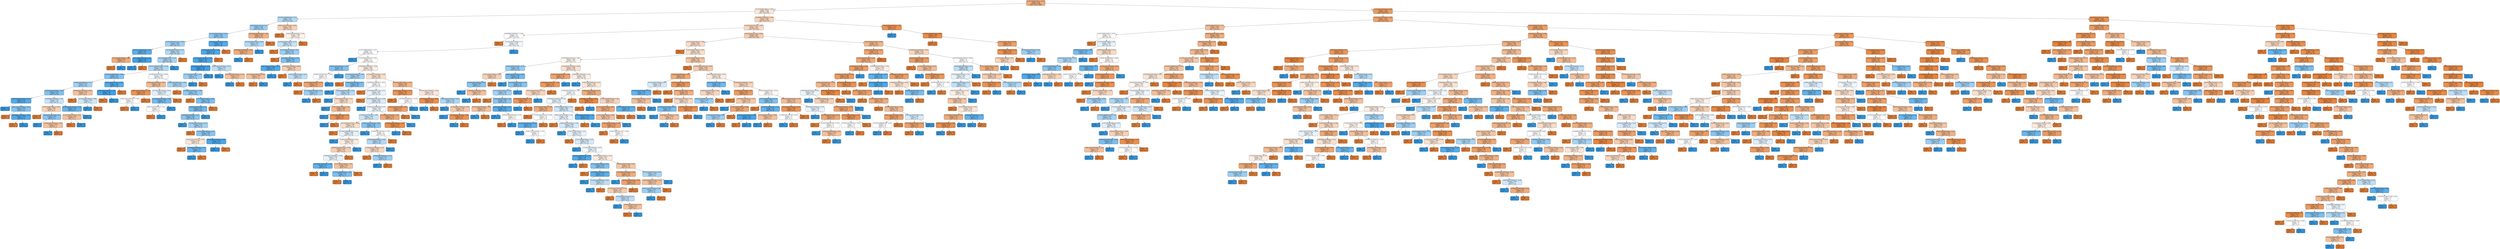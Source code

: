 digraph Tree {
node [shape=box, style="filled, rounded", color="black", fontname=helvetica] ;
edge [fontname=helvetica] ;
0 [label=<0.1757774506178625 &le; -0.529<br/>entropy = 0.81<br/>samples = 4368<br/>value = [3279, 1089]>, fillcolor="#eeab7b"] ;
1 [label=<0.1757774506178625 &le; -1.558<br/>entropy = 0.992<br/>samples = 1260<br/>value = [696, 564]>, fillcolor="#fae7d9"] ;
0 -> 1 [labeldistance=2.5, labelangle=45, headlabel="True"] ;
2 [label=<0.07387272888006749 &le; -0.513<br/>entropy = 0.957<br/>samples = 312<br/>value = [118, 194]>, fillcolor="#b1d9f5"] ;
1 -> 2 ;
3 [label=<0.07497403341261123 &le; 1.8<br/>entropy = 0.916<br/>samples = 260<br/>value = [86, 174]>, fillcolor="#9bcdf2"] ;
2 -> 3 ;
4 [label=<0.1757774506178625 &le; -1.687<br/>entropy = 0.883<br/>samples = 242<br/>value = [73, 169]>, fillcolor="#8fc7f0"] ;
3 -> 4 ;
5 [label=<0.07497403341261123 &le; -1.081<br/>entropy = 0.926<br/>samples = 199<br/>value = [68, 131]>, fillcolor="#a0d0f2"] ;
4 -> 5 ;
6 [label=<0.07387272888006749 &le; -1.921<br/>entropy = 0.605<br/>samples = 27<br/>value = [4, 23]>, fillcolor="#5baeea"] ;
5 -> 6 ;
7 [label=<0.1757774506178625 &le; -1.882<br/>entropy = 0.811<br/>samples = 4<br/>value = [3, 1]>, fillcolor="#eeab7b"] ;
6 -> 7 ;
8 [label=<entropy = 0.0<br/>samples = 3<br/>value = [3, 0]>, fillcolor="#e58139"] ;
7 -> 8 ;
9 [label=<entropy = 0.0<br/>samples = 1<br/>value = [0, 1]>, fillcolor="#399de5"] ;
7 -> 9 ;
10 [label=<0.07324259037083979 &le; 1.839<br/>entropy = 0.258<br/>samples = 23<br/>value = [1, 22]>, fillcolor="#42a1e6"] ;
6 -> 10 ;
11 [label=<entropy = 0.0<br/>samples = 22<br/>value = [0, 22]>, fillcolor="#399de5"] ;
10 -> 11 ;
12 [label=<entropy = 0.0<br/>samples = 1<br/>value = [1, 0]>, fillcolor="#e58139"] ;
10 -> 12 ;
13 [label=<0.05795750822072937 &le; 1.779<br/>entropy = 0.952<br/>samples = 172<br/>value = [64, 108]>, fillcolor="#aed7f4"] ;
5 -> 13 ;
14 [label=<0.05795750822072937 &le; 1.314<br/>entropy = 0.94<br/>samples = 168<br/>value = [60, 108]>, fillcolor="#a7d3f3"] ;
13 -> 14 ;
15 [label=<0.053032704093954476 &le; -0.108<br/>entropy = 0.953<br/>samples = 161<br/>value = [60, 101]>, fillcolor="#afd7f4"] ;
14 -> 15 ;
16 [label=<0.07387272888006749 &le; -1.064<br/>entropy = 0.85<br/>samples = 87<br/>value = [24, 63]>, fillcolor="#84c2ef"] ;
15 -> 16 ;
17 [label=<0.06381158478860316 &le; -0.11<br/>entropy = 0.929<br/>samples = 61<br/>value = [21, 40]>, fillcolor="#a1d0f3"] ;
16 -> 17 ;
18 [label=<0.12301214273795755 &le; -1.627<br/>entropy = 0.835<br/>samples = 49<br/>value = [13, 36]>, fillcolor="#80c0ee"] ;
17 -> 18 ;
19 [label=<0.053032704093954476 &le; -0.702<br/>entropy = 0.529<br/>samples = 25<br/>value = [3, 22]>, fillcolor="#54aae9"] ;
18 -> 19 ;
20 [label=<entropy = 0.0<br/>samples = 14<br/>value = [0, 14]>, fillcolor="#399de5"] ;
19 -> 20 ;
21 [label=<0.08211322313397597 &le; -1.422<br/>entropy = 0.845<br/>samples = 11<br/>value = [3, 8]>, fillcolor="#83c2ef"] ;
19 -> 21 ;
22 [label=<entropy = 0.0<br/>samples = 2<br/>value = [2, 0]>, fillcolor="#e58139"] ;
21 -> 22 ;
23 [label=<0.09590853776689252 &le; -1.651<br/>entropy = 0.503<br/>samples = 9<br/>value = [1, 8]>, fillcolor="#52a9e8"] ;
21 -> 23 ;
24 [label=<entropy = 0.0<br/>samples = 1<br/>value = [1, 0]>, fillcolor="#e58139"] ;
23 -> 24 ;
25 [label=<entropy = 0.0<br/>samples = 8<br/>value = [0, 8]>, fillcolor="#399de5"] ;
23 -> 25 ;
26 [label=<0.09590853776689252 &le; -0.05<br/>entropy = 0.98<br/>samples = 24<br/>value = [10, 14]>, fillcolor="#c6e3f8"] ;
18 -> 26 ;
27 [label=<0.1757774506178625 &le; -1.861<br/>entropy = 0.961<br/>samples = 13<br/>value = [8, 5]>, fillcolor="#f5d0b5"] ;
26 -> 27 ;
28 [label=<entropy = 0.0<br/>samples = 6<br/>value = [6, 0]>, fillcolor="#e58139"] ;
27 -> 28 ;
29 [label=<0.06992324129657924 &le; 0.33<br/>entropy = 0.863<br/>samples = 7<br/>value = [2, 5]>, fillcolor="#88c4ef"] ;
27 -> 29 ;
30 [label=<entropy = 0.0<br/>samples = 4<br/>value = [0, 4]>, fillcolor="#399de5"] ;
29 -> 30 ;
31 [label=<0.12301214273795755 &le; -1.537<br/>entropy = 0.918<br/>samples = 3<br/>value = [2, 1]>, fillcolor="#f2c09c"] ;
29 -> 31 ;
32 [label=<entropy = 0.0<br/>samples = 1<br/>value = [0, 1]>, fillcolor="#399de5"] ;
31 -> 32 ;
33 [label=<entropy = 0.0<br/>samples = 2<br/>value = [2, 0]>, fillcolor="#e58139"] ;
31 -> 33 ;
34 [label=<0.07497403341261123 &le; -0.308<br/>entropy = 0.684<br/>samples = 11<br/>value = [2, 9]>, fillcolor="#65b3eb"] ;
26 -> 34 ;
35 [label=<0.1757774506178625 &le; -1.831<br/>entropy = 0.918<br/>samples = 3<br/>value = [2, 1]>, fillcolor="#f2c09c"] ;
34 -> 35 ;
36 [label=<entropy = 0.0<br/>samples = 2<br/>value = [2, 0]>, fillcolor="#e58139"] ;
35 -> 36 ;
37 [label=<entropy = 0.0<br/>samples = 1<br/>value = [0, 1]>, fillcolor="#399de5"] ;
35 -> 37 ;
38 [label=<entropy = 0.0<br/>samples = 8<br/>value = [0, 8]>, fillcolor="#399de5"] ;
34 -> 38 ;
39 [label=<0.06992324129657924 &le; -0.564<br/>entropy = 0.918<br/>samples = 12<br/>value = [8, 4]>, fillcolor="#f2c09c"] ;
17 -> 39 ;
40 [label=<entropy = 0.0<br/>samples = 5<br/>value = [5, 0]>, fillcolor="#e58139"] ;
39 -> 40 ;
41 [label=<0.07324259037083979 &le; 0.686<br/>entropy = 0.985<br/>samples = 7<br/>value = [3, 4]>, fillcolor="#cee6f8"] ;
39 -> 41 ;
42 [label=<entropy = 0.0<br/>samples = 4<br/>value = [0, 4]>, fillcolor="#399de5"] ;
41 -> 42 ;
43 [label=<entropy = 0.0<br/>samples = 3<br/>value = [3, 0]>, fillcolor="#e58139"] ;
41 -> 43 ;
44 [label=<0.05795750822072937 &le; 0.975<br/>entropy = 0.516<br/>samples = 26<br/>value = [3, 23]>, fillcolor="#53aae8"] ;
16 -> 44 ;
45 [label=<0.07497403341261123 &le; -0.87<br/>entropy = 0.25<br/>samples = 24<br/>value = [1, 23]>, fillcolor="#42a1e6"] ;
44 -> 45 ;
46 [label=<entropy = 0.0<br/>samples = 1<br/>value = [1, 0]>, fillcolor="#e58139"] ;
45 -> 46 ;
47 [label=<entropy = 0.0<br/>samples = 23<br/>value = [0, 23]>, fillcolor="#399de5"] ;
45 -> 47 ;
48 [label=<entropy = 0.0<br/>samples = 2<br/>value = [2, 0]>, fillcolor="#e58139"] ;
44 -> 48 ;
49 [label=<0.07497403341261123 &le; -0.308<br/>entropy = 0.999<br/>samples = 74<br/>value = [36, 38]>, fillcolor="#f5fafe"] ;
15 -> 49 ;
50 [label=<0.06992324129657924 &le; -0.225<br/>entropy = 0.894<br/>samples = 29<br/>value = [20, 9]>, fillcolor="#f1ba92"] ;
49 -> 50 ;
51 [label=<0.08211322313397597 &le; -1.216<br/>entropy = 0.544<br/>samples = 16<br/>value = [14, 2]>, fillcolor="#e99355"] ;
50 -> 51 ;
52 [label=<0.08211322313397597 &le; -1.595<br/>entropy = 1.0<br/>samples = 4<br/>value = [2, 2]>, fillcolor="#ffffff"] ;
51 -> 52 ;
53 [label=<entropy = 0.0<br/>samples = 2<br/>value = [2, 0]>, fillcolor="#e58139"] ;
52 -> 53 ;
54 [label=<entropy = 0.0<br/>samples = 2<br/>value = [0, 2]>, fillcolor="#399de5"] ;
52 -> 54 ;
55 [label=<entropy = 0.0<br/>samples = 12<br/>value = [12, 0]>, fillcolor="#e58139"] ;
51 -> 55 ;
56 [label=<0.07324259037083979 &le; 0.464<br/>entropy = 0.996<br/>samples = 13<br/>value = [6, 7]>, fillcolor="#e3f1fb"] ;
50 -> 56 ;
57 [label=<0.12301214273795755 &le; -1.208<br/>entropy = 0.764<br/>samples = 9<br/>value = [2, 7]>, fillcolor="#72b9ec"] ;
56 -> 57 ;
58 [label=<0.08211322313397597 &le; -1.28<br/>entropy = 1.0<br/>samples = 4<br/>value = [2, 2]>, fillcolor="#ffffff"] ;
57 -> 58 ;
59 [label=<entropy = 0.0<br/>samples = 2<br/>value = [2, 0]>, fillcolor="#e58139"] ;
58 -> 59 ;
60 [label=<entropy = 0.0<br/>samples = 2<br/>value = [0, 2]>, fillcolor="#399de5"] ;
58 -> 60 ;
61 [label=<entropy = 0.0<br/>samples = 5<br/>value = [0, 5]>, fillcolor="#399de5"] ;
57 -> 61 ;
62 [label=<entropy = 0.0<br/>samples = 4<br/>value = [4, 0]>, fillcolor="#e58139"] ;
56 -> 62 ;
63 [label=<0.06381158478860316 &le; -1.099<br/>entropy = 0.939<br/>samples = 45<br/>value = [16, 29]>, fillcolor="#a6d3f3"] ;
49 -> 63 ;
64 [label=<entropy = 0.0<br/>samples = 3<br/>value = [3, 0]>, fillcolor="#e58139"] ;
63 -> 64 ;
65 [label=<0.09590853776689252 &le; -1.049<br/>entropy = 0.893<br/>samples = 42<br/>value = [13, 29]>, fillcolor="#92c9f1"] ;
63 -> 65 ;
66 [label=<entropy = 0.0<br/>samples = 3<br/>value = [3, 0]>, fillcolor="#e58139"] ;
65 -> 66 ;
67 [label=<0.1757774506178625 &le; -1.698<br/>entropy = 0.821<br/>samples = 39<br/>value = [10, 29]>, fillcolor="#7dbfee"] ;
65 -> 67 ;
68 [label=<0.06992324129657924 &le; 0.53<br/>entropy = 0.753<br/>samples = 37<br/>value = [8, 29]>, fillcolor="#70b8ec"] ;
67 -> 68 ;
69 [label=<0.09590853776689252 &le; -0.34<br/>entropy = 0.863<br/>samples = 28<br/>value = [8, 20]>, fillcolor="#88c4ef"] ;
68 -> 69 ;
70 [label=<entropy = 0.0<br/>samples = 5<br/>value = [0, 5]>, fillcolor="#399de5"] ;
69 -> 70 ;
71 [label=<0.07497403341261123 &le; -0.167<br/>entropy = 0.932<br/>samples = 23<br/>value = [8, 15]>, fillcolor="#a3d1f3"] ;
69 -> 71 ;
72 [label=<entropy = 0.0<br/>samples = 2<br/>value = [2, 0]>, fillcolor="#e58139"] ;
71 -> 72 ;
73 [label=<0.1757774506178625 &le; -2.377<br/>entropy = 0.863<br/>samples = 21<br/>value = [6, 15]>, fillcolor="#88c4ef"] ;
71 -> 73 ;
74 [label=<0.12301214273795755 &le; -1.076<br/>entropy = 0.991<br/>samples = 9<br/>value = [5, 4]>, fillcolor="#fae6d7"] ;
73 -> 74 ;
75 [label=<entropy = 0.0<br/>samples = 4<br/>value = [4, 0]>, fillcolor="#e58139"] ;
74 -> 75 ;
76 [label=<0.09590853776689252 &le; 2.133<br/>entropy = 0.722<br/>samples = 5<br/>value = [1, 4]>, fillcolor="#6ab6ec"] ;
74 -> 76 ;
77 [label=<entropy = 0.0<br/>samples = 4<br/>value = [0, 4]>, fillcolor="#399de5"] ;
76 -> 77 ;
78 [label=<entropy = 0.0<br/>samples = 1<br/>value = [1, 0]>, fillcolor="#e58139"] ;
76 -> 78 ;
79 [label=<0.12301214273795755 &le; -0.361<br/>entropy = 0.414<br/>samples = 12<br/>value = [1, 11]>, fillcolor="#4ba6e7"] ;
73 -> 79 ;
80 [label=<entropy = 0.0<br/>samples = 11<br/>value = [0, 11]>, fillcolor="#399de5"] ;
79 -> 80 ;
81 [label=<entropy = 0.0<br/>samples = 1<br/>value = [1, 0]>, fillcolor="#e58139"] ;
79 -> 81 ;
82 [label=<entropy = 0.0<br/>samples = 9<br/>value = [0, 9]>, fillcolor="#399de5"] ;
68 -> 82 ;
83 [label=<entropy = 0.0<br/>samples = 2<br/>value = [2, 0]>, fillcolor="#e58139"] ;
67 -> 83 ;
84 [label=<entropy = 0.0<br/>samples = 7<br/>value = [0, 7]>, fillcolor="#399de5"] ;
14 -> 84 ;
85 [label=<entropy = 0.0<br/>samples = 4<br/>value = [4, 0]>, fillcolor="#e58139"] ;
13 -> 85 ;
86 [label=<0.05452923929079556 &le; 1.613<br/>entropy = 0.519<br/>samples = 43<br/>value = [5, 38]>, fillcolor="#53aae8"] ;
4 -> 86 ;
87 [label=<0.07324259037083979 &le; 2.108<br/>entropy = 0.454<br/>samples = 42<br/>value = [4, 38]>, fillcolor="#4ea7e8"] ;
86 -> 87 ;
88 [label=<0.12301214273795755 &le; -0.678<br/>entropy = 0.378<br/>samples = 41<br/>value = [3, 38]>, fillcolor="#49a5e7"] ;
87 -> 88 ;
89 [label=<0.09590853776689252 &le; -1.514<br/>entropy = 0.183<br/>samples = 36<br/>value = [1, 35]>, fillcolor="#3fa0e6"] ;
88 -> 89 ;
90 [label=<0.1757774506178625 &le; -1.607<br/>entropy = 0.918<br/>samples = 3<br/>value = [1, 2]>, fillcolor="#9ccef2"] ;
89 -> 90 ;
91 [label=<entropy = 0.0<br/>samples = 2<br/>value = [0, 2]>, fillcolor="#399de5"] ;
90 -> 91 ;
92 [label=<entropy = 0.0<br/>samples = 1<br/>value = [1, 0]>, fillcolor="#e58139"] ;
90 -> 92 ;
93 [label=<entropy = 0.0<br/>samples = 33<br/>value = [0, 33]>, fillcolor="#399de5"] ;
89 -> 93 ;
94 [label=<0.08211322313397597 &le; -0.511<br/>entropy = 0.971<br/>samples = 5<br/>value = [2, 3]>, fillcolor="#bddef6"] ;
88 -> 94 ;
95 [label=<entropy = 0.0<br/>samples = 2<br/>value = [0, 2]>, fillcolor="#399de5"] ;
94 -> 95 ;
96 [label=<0.053032704093954476 &le; 0.722<br/>entropy = 0.918<br/>samples = 3<br/>value = [2, 1]>, fillcolor="#f2c09c"] ;
94 -> 96 ;
97 [label=<entropy = 0.0<br/>samples = 1<br/>value = [0, 1]>, fillcolor="#399de5"] ;
96 -> 97 ;
98 [label=<entropy = 0.0<br/>samples = 2<br/>value = [2, 0]>, fillcolor="#e58139"] ;
96 -> 98 ;
99 [label=<entropy = 0.0<br/>samples = 1<br/>value = [1, 0]>, fillcolor="#e58139"] ;
87 -> 99 ;
100 [label=<entropy = 0.0<br/>samples = 1<br/>value = [1, 0]>, fillcolor="#e58139"] ;
86 -> 100 ;
101 [label=<0.053032704093954476 &le; -1.651<br/>entropy = 0.852<br/>samples = 18<br/>value = [13, 5]>, fillcolor="#efb185"] ;
3 -> 101 ;
102 [label=<0.05795750822072937 &le; -0.844<br/>entropy = 0.954<br/>samples = 8<br/>value = [3, 5]>, fillcolor="#b0d8f5"] ;
101 -> 102 ;
103 [label=<0.09590853776689252 &le; -1.842<br/>entropy = 0.811<br/>samples = 4<br/>value = [3, 1]>, fillcolor="#eeab7b"] ;
102 -> 103 ;
104 [label=<entropy = 0.0<br/>samples = 1<br/>value = [0, 1]>, fillcolor="#399de5"] ;
103 -> 104 ;
105 [label=<entropy = 0.0<br/>samples = 3<br/>value = [3, 0]>, fillcolor="#e58139"] ;
103 -> 105 ;
106 [label=<entropy = 0.0<br/>samples = 4<br/>value = [0, 4]>, fillcolor="#399de5"] ;
102 -> 106 ;
107 [label=<entropy = 0.0<br/>samples = 10<br/>value = [10, 0]>, fillcolor="#e58139"] ;
101 -> 107 ;
108 [label=<0.08211322313397597 &le; -0.691<br/>entropy = 0.961<br/>samples = 52<br/>value = [32, 20]>, fillcolor="#f5d0b5"] ;
2 -> 108 ;
109 [label=<entropy = 0.0<br/>samples = 10<br/>value = [10, 0]>, fillcolor="#e58139"] ;
108 -> 109 ;
110 [label=<0.05452923929079556 &le; 2.076<br/>entropy = 0.998<br/>samples = 42<br/>value = [22, 20]>, fillcolor="#fdf4ed"] ;
108 -> 110 ;
111 [label=<0.05795750822072937 &le; -0.717<br/>entropy = 0.977<br/>samples = 34<br/>value = [14, 20]>, fillcolor="#c4e2f7"] ;
110 -> 111 ;
112 [label=<entropy = 0.0<br/>samples = 4<br/>value = [4, 0]>, fillcolor="#e58139"] ;
111 -> 112 ;
113 [label=<0.07324259037083979 &le; -1.034<br/>entropy = 0.918<br/>samples = 30<br/>value = [10, 20]>, fillcolor="#9ccef2"] ;
111 -> 113 ;
114 [label=<entropy = 0.0<br/>samples = 3<br/>value = [3, 0]>, fillcolor="#e58139"] ;
113 -> 114 ;
115 [label=<0.09590853776689252 &le; 0.343<br/>entropy = 0.826<br/>samples = 27<br/>value = [7, 20]>, fillcolor="#7ebfee"] ;
113 -> 115 ;
116 [label=<0.08211322313397597 &le; -0.312<br/>entropy = 0.485<br/>samples = 19<br/>value = [2, 17]>, fillcolor="#50a9e8"] ;
115 -> 116 ;
117 [label=<0.07324259037083979 &le; 0.006<br/>entropy = 0.918<br/>samples = 3<br/>value = [2, 1]>, fillcolor="#f2c09c"] ;
116 -> 117 ;
118 [label=<entropy = 0.0<br/>samples = 2<br/>value = [2, 0]>, fillcolor="#e58139"] ;
117 -> 118 ;
119 [label=<entropy = 0.0<br/>samples = 1<br/>value = [0, 1]>, fillcolor="#399de5"] ;
117 -> 119 ;
120 [label=<entropy = 0.0<br/>samples = 16<br/>value = [0, 16]>, fillcolor="#399de5"] ;
116 -> 120 ;
121 [label=<0.09590853776689252 &le; 0.886<br/>entropy = 0.954<br/>samples = 8<br/>value = [5, 3]>, fillcolor="#f5cdb0"] ;
115 -> 121 ;
122 [label=<entropy = 0.0<br/>samples = 3<br/>value = [3, 0]>, fillcolor="#e58139"] ;
121 -> 122 ;
123 [label=<0.05795750822072937 &le; 1.653<br/>entropy = 0.971<br/>samples = 5<br/>value = [2, 3]>, fillcolor="#bddef6"] ;
121 -> 123 ;
124 [label=<entropy = 0.0<br/>samples = 3<br/>value = [0, 3]>, fillcolor="#399de5"] ;
123 -> 124 ;
125 [label=<entropy = 0.0<br/>samples = 2<br/>value = [2, 0]>, fillcolor="#e58139"] ;
123 -> 125 ;
126 [label=<entropy = 0.0<br/>samples = 8<br/>value = [8, 0]>, fillcolor="#e58139"] ;
110 -> 126 ;
127 [label=<0.09590853776689252 &le; 1.848<br/>entropy = 0.965<br/>samples = 948<br/>value = [578, 370]>, fillcolor="#f6d2b8"] ;
1 -> 127 ;
128 [label=<0.12301214273795755 &le; -1.093<br/>entropy = 0.974<br/>samples = 897<br/>value = [533, 364]>, fillcolor="#f7d7c0"] ;
127 -> 128 ;
129 [label=<0.09590853776689252 &le; -1.768<br/>entropy = 1.0<br/>samples = 234<br/>value = [116, 118]>, fillcolor="#fcfdff"] ;
128 -> 129 ;
130 [label=<entropy = 0.0<br/>samples = 7<br/>value = [7, 0]>, fillcolor="#e58139"] ;
129 -> 130 ;
131 [label=<0.12301214273795755 &le; -1.1<br/>entropy = 0.999<br/>samples = 227<br/>value = [109, 118]>, fillcolor="#f0f8fd"] ;
129 -> 131 ;
132 [label=<0.1757774506178625 &le; -1.517<br/>entropy = 1.0<br/>samples = 221<br/>value = [109, 112]>, fillcolor="#fafcfe"] ;
131 -> 132 ;
133 [label=<entropy = 0.0<br/>samples = 5<br/>value = [0, 5]>, fillcolor="#399de5"] ;
132 -> 133 ;
134 [label=<0.07497403341261123 &le; -0.87<br/>entropy = 1.0<br/>samples = 216<br/>value = [109, 107]>, fillcolor="#fffdfb"] ;
132 -> 134 ;
135 [label=<0.08211322313397597 &le; -1.119<br/>entropy = 0.84<br/>samples = 26<br/>value = [7, 19]>, fillcolor="#82c1ef"] ;
134 -> 135 ;
136 [label=<0.06992324129657924 &le; -0.064<br/>entropy = 1.0<br/>samples = 14<br/>value = [7, 7]>, fillcolor="#ffffff"] ;
135 -> 136 ;
137 [label=<0.07324259037083979 &le; -0.192<br/>entropy = 0.764<br/>samples = 9<br/>value = [7, 2]>, fillcolor="#eca572"] ;
136 -> 137 ;
138 [label=<entropy = 0.0<br/>samples = 6<br/>value = [6, 0]>, fillcolor="#e58139"] ;
137 -> 138 ;
139 [label=<0.07324259037083979 &le; 0.146<br/>entropy = 0.918<br/>samples = 3<br/>value = [1, 2]>, fillcolor="#9ccef2"] ;
137 -> 139 ;
140 [label=<entropy = 0.0<br/>samples = 2<br/>value = [0, 2]>, fillcolor="#399de5"] ;
139 -> 140 ;
141 [label=<entropy = 0.0<br/>samples = 1<br/>value = [1, 0]>, fillcolor="#e58139"] ;
139 -> 141 ;
142 [label=<entropy = 0.0<br/>samples = 5<br/>value = [0, 5]>, fillcolor="#399de5"] ;
136 -> 142 ;
143 [label=<entropy = 0.0<br/>samples = 12<br/>value = [0, 12]>, fillcolor="#399de5"] ;
135 -> 143 ;
144 [label=<0.09590853776689252 &le; -1.038<br/>entropy = 0.996<br/>samples = 190<br/>value = [102, 88]>, fillcolor="#fbeee4"] ;
134 -> 144 ;
145 [label=<0.05452923929079556 &le; -0.996<br/>entropy = 0.928<br/>samples = 32<br/>value = [11, 21]>, fillcolor="#a1d0f3"] ;
144 -> 145 ;
146 [label=<entropy = 0.0<br/>samples = 4<br/>value = [4, 0]>, fillcolor="#e58139"] ;
145 -> 146 ;
147 [label=<0.06992324129657924 &le; -0.51<br/>entropy = 0.811<br/>samples = 28<br/>value = [7, 21]>, fillcolor="#7bbeee"] ;
145 -> 147 ;
148 [label=<entropy = 0.0<br/>samples = 10<br/>value = [0, 10]>, fillcolor="#399de5"] ;
147 -> 148 ;
149 [label=<0.05452923929079556 &le; -0.624<br/>entropy = 0.964<br/>samples = 18<br/>value = [7, 11]>, fillcolor="#b7dbf6"] ;
147 -> 149 ;
150 [label=<entropy = 0.0<br/>samples = 6<br/>value = [0, 6]>, fillcolor="#399de5"] ;
149 -> 150 ;
151 [label=<0.05795750822072937 &le; -1.14<br/>entropy = 0.98<br/>samples = 12<br/>value = [7, 5]>, fillcolor="#f8dbc6"] ;
149 -> 151 ;
152 [label=<entropy = 0.0<br/>samples = 2<br/>value = [0, 2]>, fillcolor="#399de5"] ;
151 -> 152 ;
153 [label=<0.1757774506178625 &le; -1.312<br/>entropy = 0.881<br/>samples = 10<br/>value = [7, 3]>, fillcolor="#f0b78e"] ;
151 -> 153 ;
154 [label=<entropy = 0.0<br/>samples = 2<br/>value = [0, 2]>, fillcolor="#399de5"] ;
153 -> 154 ;
155 [label=<0.06381158478860316 &le; -1.346<br/>entropy = 0.544<br/>samples = 8<br/>value = [7, 1]>, fillcolor="#e99355"] ;
153 -> 155 ;
156 [label=<entropy = 0.0<br/>samples = 1<br/>value = [0, 1]>, fillcolor="#399de5"] ;
155 -> 156 ;
157 [label=<entropy = 0.0<br/>samples = 7<br/>value = [7, 0]>, fillcolor="#e58139"] ;
155 -> 157 ;
158 [label=<0.12301214273795755 &le; -1.286<br/>entropy = 0.983<br/>samples = 158<br/>value = [91, 67]>, fillcolor="#f8decb"] ;
144 -> 158 ;
159 [label=<0.09590853776689252 &le; -0.837<br/>entropy = 1.0<br/>samples = 99<br/>value = [49, 50]>, fillcolor="#fbfdfe"] ;
158 -> 159 ;
160 [label=<entropy = 0.0<br/>samples = 5<br/>value = [5, 0]>, fillcolor="#e58139"] ;
159 -> 160 ;
161 [label=<0.07497403341261123 &le; -0.73<br/>entropy = 0.997<br/>samples = 94<br/>value = [44, 50]>, fillcolor="#e7f3fc"] ;
159 -> 161 ;
162 [label=<entropy = 0.0<br/>samples = 4<br/>value = [4, 0]>, fillcolor="#e58139"] ;
161 -> 162 ;
163 [label=<0.07497403341261123 &le; -0.449<br/>entropy = 0.991<br/>samples = 90<br/>value = [40, 50]>, fillcolor="#d7ebfa"] ;
161 -> 163 ;
164 [label=<entropy = 0.0<br/>samples = 6<br/>value = [0, 6]>, fillcolor="#399de5"] ;
163 -> 164 ;
165 [label=<0.06381158478860316 &le; 0.032<br/>entropy = 0.998<br/>samples = 84<br/>value = [40, 44]>, fillcolor="#edf6fd"] ;
163 -> 165 ;
166 [label=<0.12301214273795755 &le; -1.481<br/>entropy = 0.983<br/>samples = 71<br/>value = [30, 41]>, fillcolor="#cae5f8"] ;
165 -> 166 ;
167 [label=<0.05795750822072937 &le; -0.886<br/>entropy = 0.985<br/>samples = 35<br/>value = [20, 15]>, fillcolor="#f8e0ce"] ;
166 -> 167 ;
168 [label=<entropy = 0.0<br/>samples = 7<br/>value = [7, 0]>, fillcolor="#e58139"] ;
167 -> 168 ;
169 [label=<0.07387272888006749 &le; -2.159<br/>entropy = 0.996<br/>samples = 28<br/>value = [13, 15]>, fillcolor="#e5f2fc"] ;
167 -> 169 ;
170 [label=<entropy = 0.0<br/>samples = 4<br/>value = [0, 4]>, fillcolor="#399de5"] ;
169 -> 170 ;
171 [label=<0.06381158478860316 &le; -0.18<br/>entropy = 0.995<br/>samples = 24<br/>value = [13, 11]>, fillcolor="#fbece1"] ;
169 -> 171 ;
172 [label=<0.053032704093954476 &le; -0.939<br/>entropy = 0.959<br/>samples = 21<br/>value = [13, 8]>, fillcolor="#f5cfb3"] ;
171 -> 172 ;
173 [label=<0.09590853776689252 &le; -0.466<br/>entropy = 0.997<br/>samples = 15<br/>value = [7, 8]>, fillcolor="#e6f3fc"] ;
172 -> 173 ;
174 [label=<0.09590853776689252 &le; -0.806<br/>entropy = 0.65<br/>samples = 6<br/>value = [1, 5]>, fillcolor="#61b1ea"] ;
173 -> 174 ;
175 [label=<entropy = 0.0<br/>samples = 1<br/>value = [1, 0]>, fillcolor="#e58139"] ;
174 -> 175 ;
176 [label=<entropy = 0.0<br/>samples = 5<br/>value = [0, 5]>, fillcolor="#399de5"] ;
174 -> 176 ;
177 [label=<0.1757774506178625 &le; -1.197<br/>entropy = 0.918<br/>samples = 9<br/>value = [6, 3]>, fillcolor="#f2c09c"] ;
173 -> 177 ;
178 [label=<0.07387272888006749 &le; -1.864<br/>entropy = 0.811<br/>samples = 4<br/>value = [1, 3]>, fillcolor="#7bbeee"] ;
177 -> 178 ;
179 [label=<entropy = 0.0<br/>samples = 1<br/>value = [1, 0]>, fillcolor="#e58139"] ;
178 -> 179 ;
180 [label=<entropy = 0.0<br/>samples = 3<br/>value = [0, 3]>, fillcolor="#399de5"] ;
178 -> 180 ;
181 [label=<entropy = 0.0<br/>samples = 5<br/>value = [5, 0]>, fillcolor="#e58139"] ;
177 -> 181 ;
182 [label=<entropy = 0.0<br/>samples = 6<br/>value = [6, 0]>, fillcolor="#e58139"] ;
172 -> 182 ;
183 [label=<entropy = 0.0<br/>samples = 3<br/>value = [0, 3]>, fillcolor="#399de5"] ;
171 -> 183 ;
184 [label=<0.12301214273795755 &le; -1.389<br/>entropy = 0.852<br/>samples = 36<br/>value = [10, 26]>, fillcolor="#85c3ef"] ;
166 -> 184 ;
185 [label=<entropy = 0.0<br/>samples = 16<br/>value = [0, 16]>, fillcolor="#399de5"] ;
184 -> 185 ;
186 [label=<0.06992324129657924 &le; 1.379<br/>entropy = 1.0<br/>samples = 20<br/>value = [10, 10]>, fillcolor="#ffffff"] ;
184 -> 186 ;
187 [label=<0.06381158478860316 &le; -0.952<br/>entropy = 0.954<br/>samples = 16<br/>value = [6, 10]>, fillcolor="#b0d8f5"] ;
186 -> 187 ;
188 [label=<0.12301214273795755 &le; -1.331<br/>entropy = 0.971<br/>samples = 10<br/>value = [6, 4]>, fillcolor="#f6d5bd"] ;
187 -> 188 ;
189 [label=<entropy = 0.0<br/>samples = 4<br/>value = [4, 0]>, fillcolor="#e58139"] ;
188 -> 189 ;
190 [label=<0.09590853776689252 &le; -0.203<br/>entropy = 0.918<br/>samples = 6<br/>value = [2, 4]>, fillcolor="#9ccef2"] ;
188 -> 190 ;
191 [label=<entropy = 0.0<br/>samples = 4<br/>value = [0, 4]>, fillcolor="#399de5"] ;
190 -> 191 ;
192 [label=<entropy = 0.0<br/>samples = 2<br/>value = [2, 0]>, fillcolor="#e58139"] ;
190 -> 192 ;
193 [label=<entropy = 0.0<br/>samples = 6<br/>value = [0, 6]>, fillcolor="#399de5"] ;
187 -> 193 ;
194 [label=<entropy = 0.0<br/>samples = 4<br/>value = [4, 0]>, fillcolor="#e58139"] ;
186 -> 194 ;
195 [label=<0.12301214273795755 &le; -1.328<br/>entropy = 0.779<br/>samples = 13<br/>value = [10, 3]>, fillcolor="#eda774"] ;
165 -> 195 ;
196 [label=<0.053032704093954476 &le; -1.651<br/>entropy = 0.439<br/>samples = 11<br/>value = [10, 1]>, fillcolor="#e88e4d"] ;
195 -> 196 ;
197 [label=<entropy = 0.0<br/>samples = 1<br/>value = [0, 1]>, fillcolor="#399de5"] ;
196 -> 197 ;
198 [label=<entropy = 0.0<br/>samples = 10<br/>value = [10, 0]>, fillcolor="#e58139"] ;
196 -> 198 ;
199 [label=<entropy = 0.0<br/>samples = 2<br/>value = [0, 2]>, fillcolor="#399de5"] ;
195 -> 199 ;
200 [label=<0.05795750822072937 &le; -0.379<br/>entropy = 0.866<br/>samples = 59<br/>value = [42, 17]>, fillcolor="#f0b489"] ;
158 -> 200 ;
201 [label=<0.08211322313397597 &le; -0.272<br/>entropy = 0.567<br/>samples = 30<br/>value = [26, 4]>, fillcolor="#e99457"] ;
200 -> 201 ;
202 [label=<entropy = 0.0<br/>samples = 22<br/>value = [22, 0]>, fillcolor="#e58139"] ;
201 -> 202 ;
203 [label=<0.09590853776689252 &le; -0.176<br/>entropy = 1.0<br/>samples = 8<br/>value = [4, 4]>, fillcolor="#ffffff"] ;
201 -> 203 ;
204 [label=<0.053032704093954476 &le; -0.642<br/>entropy = 0.722<br/>samples = 5<br/>value = [4, 1]>, fillcolor="#eca06a"] ;
203 -> 204 ;
205 [label=<entropy = 0.0<br/>samples = 4<br/>value = [4, 0]>, fillcolor="#e58139"] ;
204 -> 205 ;
206 [label=<entropy = 0.0<br/>samples = 1<br/>value = [0, 1]>, fillcolor="#399de5"] ;
204 -> 206 ;
207 [label=<entropy = 0.0<br/>samples = 3<br/>value = [0, 3]>, fillcolor="#399de5"] ;
203 -> 207 ;
208 [label=<0.12301214273795755 &le; -1.226<br/>entropy = 0.992<br/>samples = 29<br/>value = [16, 13]>, fillcolor="#fae7da"] ;
200 -> 208 ;
209 [label=<0.07497403341261123 &le; -0.449<br/>entropy = 0.469<br/>samples = 10<br/>value = [9, 1]>, fillcolor="#e88f4f"] ;
208 -> 209 ;
210 [label=<entropy = 0.0<br/>samples = 1<br/>value = [0, 1]>, fillcolor="#399de5"] ;
209 -> 210 ;
211 [label=<entropy = 0.0<br/>samples = 9<br/>value = [9, 0]>, fillcolor="#e58139"] ;
209 -> 211 ;
212 [label=<0.08211322313397597 &le; -0.853<br/>entropy = 0.949<br/>samples = 19<br/>value = [7, 12]>, fillcolor="#acd6f4"] ;
208 -> 212 ;
213 [label=<entropy = 0.0<br/>samples = 8<br/>value = [0, 8]>, fillcolor="#399de5"] ;
212 -> 213 ;
214 [label=<0.12301214273795755 &le; -1.182<br/>entropy = 0.946<br/>samples = 11<br/>value = [7, 4]>, fillcolor="#f4c9aa"] ;
212 -> 214 ;
215 [label=<entropy = 0.0<br/>samples = 3<br/>value = [0, 3]>, fillcolor="#399de5"] ;
214 -> 215 ;
216 [label=<0.07324259037083979 &le; -1.062<br/>entropy = 0.544<br/>samples = 8<br/>value = [7, 1]>, fillcolor="#e99355"] ;
214 -> 216 ;
217 [label=<entropy = 0.0<br/>samples = 1<br/>value = [0, 1]>, fillcolor="#399de5"] ;
216 -> 217 ;
218 [label=<entropy = 0.0<br/>samples = 7<br/>value = [7, 0]>, fillcolor="#e58139"] ;
216 -> 218 ;
219 [label=<entropy = 0.0<br/>samples = 6<br/>value = [0, 6]>, fillcolor="#399de5"] ;
131 -> 219 ;
220 [label=<0.07497403341261123 &le; 0.606<br/>entropy = 0.951<br/>samples = 663<br/>value = [417, 246]>, fillcolor="#f4cbae"] ;
128 -> 220 ;
221 [label=<0.1757774506178625 &le; -1.468<br/>entropy = 0.981<br/>samples = 412<br/>value = [239, 173]>, fillcolor="#f8dcc8"] ;
220 -> 221 ;
222 [label=<entropy = 0.0<br/>samples = 6<br/>value = [6, 0]>, fillcolor="#e58139"] ;
221 -> 222 ;
223 [label=<0.1757774506178625 &le; -0.785<br/>entropy = 0.984<br/>samples = 406<br/>value = [233, 173]>, fillcolor="#f8dfcc"] ;
221 -> 223 ;
224 [label=<0.07497403341261123 &le; -1.081<br/>entropy = 0.999<br/>samples = 244<br/>value = [127, 117]>, fillcolor="#fdf5ef"] ;
223 -> 224 ;
225 [label=<0.05452923929079556 &le; -0.125<br/>entropy = 0.911<br/>samples = 49<br/>value = [16, 33]>, fillcolor="#99cdf2"] ;
224 -> 225 ;
226 [label=<0.1757774506178625 &le; -1.001<br/>entropy = 0.961<br/>samples = 13<br/>value = [8, 5]>, fillcolor="#f5d0b5"] ;
225 -> 226 ;
227 [label=<0.07324259037083979 &le; 0.832<br/>entropy = 0.863<br/>samples = 7<br/>value = [2, 5]>, fillcolor="#88c4ef"] ;
226 -> 227 ;
228 [label=<entropy = 0.0<br/>samples = 4<br/>value = [0, 4]>, fillcolor="#399de5"] ;
227 -> 228 ;
229 [label=<0.09590853776689252 &le; 0.216<br/>entropy = 0.918<br/>samples = 3<br/>value = [2, 1]>, fillcolor="#f2c09c"] ;
227 -> 229 ;
230 [label=<entropy = 0.0<br/>samples = 1<br/>value = [0, 1]>, fillcolor="#399de5"] ;
229 -> 230 ;
231 [label=<entropy = 0.0<br/>samples = 2<br/>value = [2, 0]>, fillcolor="#e58139"] ;
229 -> 231 ;
232 [label=<entropy = 0.0<br/>samples = 6<br/>value = [6, 0]>, fillcolor="#e58139"] ;
226 -> 232 ;
233 [label=<0.08211322313397597 &le; -0.667<br/>entropy = 0.764<br/>samples = 36<br/>value = [8, 28]>, fillcolor="#72b9ec"] ;
225 -> 233 ;
234 [label=<entropy = 0.0<br/>samples = 7<br/>value = [0, 7]>, fillcolor="#399de5"] ;
233 -> 234 ;
235 [label=<0.05795750822072937 &le; 1.356<br/>entropy = 0.85<br/>samples = 29<br/>value = [8, 21]>, fillcolor="#84c2ef"] ;
233 -> 235 ;
236 [label=<0.1757774506178625 &le; -1.267<br/>entropy = 0.932<br/>samples = 23<br/>value = [8, 15]>, fillcolor="#a3d1f3"] ;
235 -> 236 ;
237 [label=<entropy = 0.0<br/>samples = 2<br/>value = [2, 0]>, fillcolor="#e58139"] ;
236 -> 237 ;
238 [label=<0.06992324129657924 &le; -0.66<br/>entropy = 0.863<br/>samples = 21<br/>value = [6, 15]>, fillcolor="#88c4ef"] ;
236 -> 238 ;
239 [label=<0.07324259037083979 &le; -1.034<br/>entropy = 0.918<br/>samples = 6<br/>value = [4, 2]>, fillcolor="#f2c09c"] ;
238 -> 239 ;
240 [label=<entropy = 0.0<br/>samples = 2<br/>value = [0, 2]>, fillcolor="#399de5"] ;
239 -> 240 ;
241 [label=<entropy = 0.0<br/>samples = 4<br/>value = [4, 0]>, fillcolor="#e58139"] ;
239 -> 241 ;
242 [label=<0.06992324129657924 &le; 0.637<br/>entropy = 0.567<br/>samples = 15<br/>value = [2, 13]>, fillcolor="#57ace9"] ;
238 -> 242 ;
243 [label=<entropy = 0.0<br/>samples = 11<br/>value = [0, 11]>, fillcolor="#399de5"] ;
242 -> 243 ;
244 [label=<0.053032704093954476 &le; 1.197<br/>entropy = 1.0<br/>samples = 4<br/>value = [2, 2]>, fillcolor="#ffffff"] ;
242 -> 244 ;
245 [label=<entropy = 0.0<br/>samples = 2<br/>value = [2, 0]>, fillcolor="#e58139"] ;
244 -> 245 ;
246 [label=<entropy = 0.0<br/>samples = 2<br/>value = [0, 2]>, fillcolor="#399de5"] ;
244 -> 246 ;
247 [label=<entropy = 0.0<br/>samples = 6<br/>value = [0, 6]>, fillcolor="#399de5"] ;
235 -> 247 ;
248 [label=<0.12301214273795755 &le; -0.959<br/>entropy = 0.986<br/>samples = 195<br/>value = [111, 84]>, fillcolor="#f9e0cf"] ;
224 -> 248 ;
249 [label=<0.053032704093954476 &le; 1.256<br/>entropy = 0.75<br/>samples = 28<br/>value = [22, 6]>, fillcolor="#eca36f"] ;
248 -> 249 ;
250 [label=<0.09590853776689252 &le; -0.168<br/>entropy = 0.619<br/>samples = 26<br/>value = [22, 4]>, fillcolor="#ea985d"] ;
249 -> 250 ;
251 [label=<0.07324259037083979 &le; -0.114<br/>entropy = 0.971<br/>samples = 10<br/>value = [6, 4]>, fillcolor="#f6d5bd"] ;
250 -> 251 ;
252 [label=<0.07324259037083979 &le; -1.55<br/>entropy = 0.592<br/>samples = 7<br/>value = [6, 1]>, fillcolor="#e9965a"] ;
251 -> 252 ;
253 [label=<entropy = 0.0<br/>samples = 1<br/>value = [0, 1]>, fillcolor="#399de5"] ;
252 -> 253 ;
254 [label=<entropy = 0.0<br/>samples = 6<br/>value = [6, 0]>, fillcolor="#e58139"] ;
252 -> 254 ;
255 [label=<entropy = 0.0<br/>samples = 3<br/>value = [0, 3]>, fillcolor="#399de5"] ;
251 -> 255 ;
256 [label=<entropy = 0.0<br/>samples = 16<br/>value = [16, 0]>, fillcolor="#e58139"] ;
250 -> 256 ;
257 [label=<entropy = 0.0<br/>samples = 2<br/>value = [0, 2]>, fillcolor="#399de5"] ;
249 -> 257 ;
258 [label=<0.09590853776689252 &le; -1.45<br/>entropy = 0.997<br/>samples = 167<br/>value = [89, 78]>, fillcolor="#fcefe7"] ;
248 -> 258 ;
259 [label=<entropy = 0.0<br/>samples = 6<br/>value = [0, 6]>, fillcolor="#399de5"] ;
258 -> 259 ;
260 [label=<0.06381158478860316 &le; 0.707<br/>entropy = 0.992<br/>samples = 161<br/>value = [89, 72]>, fillcolor="#fae7d9"] ;
258 -> 260 ;
261 [label=<0.09590853776689252 &le; 1.256<br/>entropy = 1.0<br/>samples = 123<br/>value = [61, 62]>, fillcolor="#fcfdff"] ;
260 -> 261 ;
262 [label=<0.09590853776689252 &le; -0.552<br/>entropy = 0.998<br/>samples = 118<br/>value = [56, 62]>, fillcolor="#ecf6fc"] ;
261 -> 262 ;
263 [label=<0.1757774506178625 &le; -1.046<br/>entropy = 0.831<br/>samples = 19<br/>value = [14, 5]>, fillcolor="#eeae80"] ;
262 -> 263 ;
264 [label=<entropy = 0.0<br/>samples = 9<br/>value = [9, 0]>, fillcolor="#e58139"] ;
263 -> 264 ;
265 [label=<0.07497403341261123 &le; 0.078<br/>entropy = 1.0<br/>samples = 10<br/>value = [5, 5]>, fillcolor="#ffffff"] ;
263 -> 265 ;
266 [label=<0.06381158478860316 &le; -0.294<br/>entropy = 0.65<br/>samples = 6<br/>value = [1, 5]>, fillcolor="#61b1ea"] ;
265 -> 266 ;
267 [label=<entropy = 0.0<br/>samples = 4<br/>value = [0, 4]>, fillcolor="#399de5"] ;
266 -> 267 ;
268 [label=<0.08211322313397597 &le; -0.431<br/>entropy = 1.0<br/>samples = 2<br/>value = [1, 1]>, fillcolor="#ffffff"] ;
266 -> 268 ;
269 [label=<entropy = 0.0<br/>samples = 1<br/>value = [0, 1]>, fillcolor="#399de5"] ;
268 -> 269 ;
270 [label=<entropy = 0.0<br/>samples = 1<br/>value = [1, 0]>, fillcolor="#e58139"] ;
268 -> 270 ;
271 [label=<entropy = 0.0<br/>samples = 4<br/>value = [4, 0]>, fillcolor="#e58139"] ;
265 -> 271 ;
272 [label=<0.05795750822072937 &le; 1.399<br/>entropy = 0.983<br/>samples = 99<br/>value = [42, 57]>, fillcolor="#cbe5f8"] ;
262 -> 272 ;
273 [label=<0.08211322313397597 &le; -1.42<br/>entropy = 0.998<br/>samples = 87<br/>value = [41, 46]>, fillcolor="#e9f4fc"] ;
272 -> 273 ;
274 [label=<entropy = 0.0<br/>samples = 5<br/>value = [5, 0]>, fillcolor="#e58139"] ;
273 -> 274 ;
275 [label=<0.08211322313397597 &le; -1.139<br/>entropy = 0.989<br/>samples = 82<br/>value = [36, 46]>, fillcolor="#d4eaf9"] ;
273 -> 275 ;
276 [label=<entropy = 0.0<br/>samples = 5<br/>value = [0, 5]>, fillcolor="#399de5"] ;
275 -> 276 ;
277 [label=<0.1757774506178625 &le; -1.327<br/>entropy = 0.997<br/>samples = 77<br/>value = [36, 41]>, fillcolor="#e7f3fc"] ;
275 -> 277 ;
278 [label=<entropy = 0.0<br/>samples = 4<br/>value = [4, 0]>, fillcolor="#e58139"] ;
277 -> 278 ;
279 [label=<0.1757774506178625 &le; -1.232<br/>entropy = 0.989<br/>samples = 73<br/>value = [32, 41]>, fillcolor="#d4e9f9"] ;
277 -> 279 ;
280 [label=<entropy = 0.0<br/>samples = 7<br/>value = [0, 7]>, fillcolor="#399de5"] ;
279 -> 280 ;
281 [label=<0.07324259037083979 &le; -0.936<br/>entropy = 0.999<br/>samples = 66<br/>value = [32, 34]>, fillcolor="#f3f9fd"] ;
279 -> 281 ;
282 [label=<0.07387272888006749 &le; 0.604<br/>entropy = 0.503<br/>samples = 9<br/>value = [1, 8]>, fillcolor="#52a9e8"] ;
281 -> 282 ;
283 [label=<entropy = 0.0<br/>samples = 8<br/>value = [0, 8]>, fillcolor="#399de5"] ;
282 -> 283 ;
284 [label=<entropy = 0.0<br/>samples = 1<br/>value = [1, 0]>, fillcolor="#e58139"] ;
282 -> 284 ;
285 [label=<0.05795750822072937 &le; -0.379<br/>entropy = 0.994<br/>samples = 57<br/>value = [31, 26]>, fillcolor="#fbebdf"] ;
281 -> 285 ;
286 [label=<0.07324259037083979 &le; -0.81<br/>entropy = 0.837<br/>samples = 15<br/>value = [4, 11]>, fillcolor="#81c1ee"] ;
285 -> 286 ;
287 [label=<entropy = 0.0<br/>samples = 2<br/>value = [2, 0]>, fillcolor="#e58139"] ;
286 -> 287 ;
288 [label=<0.09590853776689252 &le; 0.073<br/>entropy = 0.619<br/>samples = 13<br/>value = [2, 11]>, fillcolor="#5dafea"] ;
286 -> 288 ;
289 [label=<entropy = 0.0<br/>samples = 8<br/>value = [0, 8]>, fillcolor="#399de5"] ;
288 -> 289 ;
290 [label=<0.07387272888006749 &le; -0.647<br/>entropy = 0.971<br/>samples = 5<br/>value = [2, 3]>, fillcolor="#bddef6"] ;
288 -> 290 ;
291 [label=<entropy = 0.0<br/>samples = 3<br/>value = [0, 3]>, fillcolor="#399de5"] ;
290 -> 291 ;
292 [label=<entropy = 0.0<br/>samples = 2<br/>value = [2, 0]>, fillcolor="#e58139"] ;
290 -> 292 ;
293 [label=<0.05452923929079556 &le; 0.851<br/>entropy = 0.94<br/>samples = 42<br/>value = [27, 15]>, fillcolor="#f3c7a7"] ;
285 -> 293 ;
294 [label=<0.09590853776689252 &le; -0.478<br/>entropy = 0.824<br/>samples = 31<br/>value = [23, 8]>, fillcolor="#eead7e"] ;
293 -> 294 ;
295 [label=<entropy = 0.0<br/>samples = 2<br/>value = [0, 2]>, fillcolor="#399de5"] ;
294 -> 295 ;
296 [label=<0.06381158478860316 &le; 0.009<br/>entropy = 0.736<br/>samples = 29<br/>value = [23, 6]>, fillcolor="#eca26d"] ;
294 -> 296 ;
297 [label=<0.12301214273795755 &le; -0.755<br/>entropy = 0.954<br/>samples = 16<br/>value = [10, 6]>, fillcolor="#f5cdb0"] ;
296 -> 297 ;
298 [label=<entropy = 0.0<br/>samples = 6<br/>value = [6, 0]>, fillcolor="#e58139"] ;
297 -> 298 ;
299 [label=<0.07497403341261123 &le; -0.73<br/>entropy = 0.971<br/>samples = 10<br/>value = [4, 6]>, fillcolor="#bddef6"] ;
297 -> 299 ;
300 [label=<entropy = 0.0<br/>samples = 4<br/>value = [0, 4]>, fillcolor="#399de5"] ;
299 -> 300 ;
301 [label=<0.07497403341261123 &le; 0.43<br/>entropy = 0.918<br/>samples = 6<br/>value = [4, 2]>, fillcolor="#f2c09c"] ;
299 -> 301 ;
302 [label=<entropy = 0.0<br/>samples = 4<br/>value = [4, 0]>, fillcolor="#e58139"] ;
301 -> 302 ;
303 [label=<entropy = 0.0<br/>samples = 2<br/>value = [0, 2]>, fillcolor="#399de5"] ;
301 -> 303 ;
304 [label=<entropy = 0.0<br/>samples = 13<br/>value = [13, 0]>, fillcolor="#e58139"] ;
296 -> 304 ;
305 [label=<0.05795750822072937 &le; 0.045<br/>entropy = 0.946<br/>samples = 11<br/>value = [4, 7]>, fillcolor="#aad5f4"] ;
293 -> 305 ;
306 [label=<0.053032704093954476 &le; -0.702<br/>entropy = 0.918<br/>samples = 6<br/>value = [4, 2]>, fillcolor="#f2c09c"] ;
305 -> 306 ;
307 [label=<0.08211322313397597 &le; 2.287<br/>entropy = 0.918<br/>samples = 3<br/>value = [1, 2]>, fillcolor="#9ccef2"] ;
306 -> 307 ;
308 [label=<entropy = 0.0<br/>samples = 2<br/>value = [0, 2]>, fillcolor="#399de5"] ;
307 -> 308 ;
309 [label=<entropy = 0.0<br/>samples = 1<br/>value = [1, 0]>, fillcolor="#e58139"] ;
307 -> 309 ;
310 [label=<entropy = 0.0<br/>samples = 3<br/>value = [3, 0]>, fillcolor="#e58139"] ;
306 -> 310 ;
311 [label=<entropy = 0.0<br/>samples = 5<br/>value = [0, 5]>, fillcolor="#399de5"] ;
305 -> 311 ;
312 [label=<0.07324259037083979 &le; -1.353<br/>entropy = 0.414<br/>samples = 12<br/>value = [1, 11]>, fillcolor="#4ba6e7"] ;
272 -> 312 ;
313 [label=<entropy = 0.0<br/>samples = 1<br/>value = [1, 0]>, fillcolor="#e58139"] ;
312 -> 313 ;
314 [label=<entropy = 0.0<br/>samples = 11<br/>value = [0, 11]>, fillcolor="#399de5"] ;
312 -> 314 ;
315 [label=<entropy = 0.0<br/>samples = 5<br/>value = [5, 0]>, fillcolor="#e58139"] ;
261 -> 315 ;
316 [label=<0.06381158478860316 &le; 1.157<br/>entropy = 0.831<br/>samples = 38<br/>value = [28, 10]>, fillcolor="#eeae80"] ;
260 -> 316 ;
317 [label=<0.09590853776689252 &le; 0.632<br/>entropy = 0.353<br/>samples = 15<br/>value = [14, 1]>, fillcolor="#e78a47"] ;
316 -> 317 ;
318 [label=<entropy = 0.0<br/>samples = 14<br/>value = [14, 0]>, fillcolor="#e58139"] ;
317 -> 318 ;
319 [label=<entropy = 0.0<br/>samples = 1<br/>value = [0, 1]>, fillcolor="#399de5"] ;
317 -> 319 ;
320 [label=<0.053032704093954476 &le; 1.316<br/>entropy = 0.966<br/>samples = 23<br/>value = [14, 9]>, fillcolor="#f6d2b8"] ;
316 -> 320 ;
321 [label=<0.1757774506178625 &le; -0.937<br/>entropy = 0.787<br/>samples = 17<br/>value = [13, 4]>, fillcolor="#eda876"] ;
320 -> 321 ;
322 [label=<0.1757774506178625 &le; -0.982<br/>entropy = 0.918<br/>samples = 12<br/>value = [8, 4]>, fillcolor="#f2c09c"] ;
321 -> 322 ;
323 [label=<0.08211322313397597 &le; 0.337<br/>entropy = 0.722<br/>samples = 10<br/>value = [8, 2]>, fillcolor="#eca06a"] ;
322 -> 323 ;
324 [label=<entropy = 0.0<br/>samples = 6<br/>value = [6, 0]>, fillcolor="#e58139"] ;
323 -> 324 ;
325 [label=<0.07497403341261123 &le; -0.308<br/>entropy = 1.0<br/>samples = 4<br/>value = [2, 2]>, fillcolor="#ffffff"] ;
323 -> 325 ;
326 [label=<entropy = 0.0<br/>samples = 2<br/>value = [2, 0]>, fillcolor="#e58139"] ;
325 -> 326 ;
327 [label=<entropy = 0.0<br/>samples = 2<br/>value = [0, 2]>, fillcolor="#399de5"] ;
325 -> 327 ;
328 [label=<entropy = 0.0<br/>samples = 2<br/>value = [0, 2]>, fillcolor="#399de5"] ;
322 -> 328 ;
329 [label=<entropy = 0.0<br/>samples = 5<br/>value = [5, 0]>, fillcolor="#e58139"] ;
321 -> 329 ;
330 [label=<0.05795750822072937 &le; 0.764<br/>entropy = 0.65<br/>samples = 6<br/>value = [1, 5]>, fillcolor="#61b1ea"] ;
320 -> 330 ;
331 [label=<entropy = 0.0<br/>samples = 1<br/>value = [1, 0]>, fillcolor="#e58139"] ;
330 -> 331 ;
332 [label=<entropy = 0.0<br/>samples = 5<br/>value = [0, 5]>, fillcolor="#399de5"] ;
330 -> 332 ;
333 [label=<0.1757774506178625 &le; -0.759<br/>entropy = 0.93<br/>samples = 162<br/>value = [106, 56]>, fillcolor="#f3c4a2"] ;
223 -> 333 ;
334 [label=<entropy = 0.0<br/>samples = 9<br/>value = [9, 0]>, fillcolor="#e58139"] ;
333 -> 334 ;
335 [label=<0.07497403341261123 &le; -0.589<br/>entropy = 0.948<br/>samples = 153<br/>value = [97, 56]>, fillcolor="#f4caab"] ;
333 -> 335 ;
336 [label=<0.06381158478860316 &le; -0.807<br/>entropy = 0.805<br/>samples = 65<br/>value = [49, 16]>, fillcolor="#edaa7a"] ;
335 -> 336 ;
337 [label=<0.07324259037083979 &le; 0.596<br/>entropy = 0.989<br/>samples = 16<br/>value = [7, 9]>, fillcolor="#d3e9f9"] ;
336 -> 337 ;
338 [label=<0.053032704093954476 &le; 0.485<br/>entropy = 0.684<br/>samples = 11<br/>value = [2, 9]>, fillcolor="#65b3eb"] ;
337 -> 338 ;
339 [label=<0.07324259037083979 &le; -0.174<br/>entropy = 0.918<br/>samples = 3<br/>value = [2, 1]>, fillcolor="#f2c09c"] ;
338 -> 339 ;
340 [label=<entropy = 0.0<br/>samples = 2<br/>value = [2, 0]>, fillcolor="#e58139"] ;
339 -> 340 ;
341 [label=<entropy = 0.0<br/>samples = 1<br/>value = [0, 1]>, fillcolor="#399de5"] ;
339 -> 341 ;
342 [label=<entropy = 0.0<br/>samples = 8<br/>value = [0, 8]>, fillcolor="#399de5"] ;
338 -> 342 ;
343 [label=<entropy = 0.0<br/>samples = 5<br/>value = [5, 0]>, fillcolor="#e58139"] ;
337 -> 343 ;
344 [label=<0.1757774506178625 &le; -0.623<br/>entropy = 0.592<br/>samples = 49<br/>value = [42, 7]>, fillcolor="#e9965a"] ;
336 -> 344 ;
345 [label=<entropy = 0.0<br/>samples = 23<br/>value = [23, 0]>, fillcolor="#e58139"] ;
344 -> 345 ;
346 [label=<0.06992324129657924 &le; -0.605<br/>entropy = 0.84<br/>samples = 26<br/>value = [19, 7]>, fillcolor="#efaf82"] ;
344 -> 346 ;
347 [label=<entropy = 0.0<br/>samples = 9<br/>value = [9, 0]>, fillcolor="#e58139"] ;
346 -> 347 ;
348 [label=<0.06992324129657924 &le; -0.07<br/>entropy = 0.977<br/>samples = 17<br/>value = [10, 7]>, fillcolor="#f7d9c4"] ;
346 -> 348 ;
349 [label=<0.05452923929079556 &le; 0.656<br/>entropy = 0.811<br/>samples = 8<br/>value = [2, 6]>, fillcolor="#7bbeee"] ;
348 -> 349 ;
350 [label=<entropy = 0.0<br/>samples = 5<br/>value = [0, 5]>, fillcolor="#399de5"] ;
349 -> 350 ;
351 [label=<0.09590853776689252 &le; -0.732<br/>entropy = 0.918<br/>samples = 3<br/>value = [2, 1]>, fillcolor="#f2c09c"] ;
349 -> 351 ;
352 [label=<entropy = 0.0<br/>samples = 1<br/>value = [0, 1]>, fillcolor="#399de5"] ;
351 -> 352 ;
353 [label=<entropy = 0.0<br/>samples = 2<br/>value = [2, 0]>, fillcolor="#e58139"] ;
351 -> 353 ;
354 [label=<0.053032704093954476 &le; 1.672<br/>entropy = 0.503<br/>samples = 9<br/>value = [8, 1]>, fillcolor="#e89152"] ;
348 -> 354 ;
355 [label=<entropy = 0.0<br/>samples = 8<br/>value = [8, 0]>, fillcolor="#e58139"] ;
354 -> 355 ;
356 [label=<entropy = 0.0<br/>samples = 1<br/>value = [0, 1]>, fillcolor="#399de5"] ;
354 -> 356 ;
357 [label=<0.06992324129657924 &le; -1.034<br/>entropy = 0.994<br/>samples = 88<br/>value = [48, 40]>, fillcolor="#fbeade"] ;
335 -> 357 ;
358 [label=<0.05452923929079556 &le; 0.014<br/>entropy = 0.75<br/>samples = 14<br/>value = [3, 11]>, fillcolor="#6fb8ec"] ;
357 -> 358 ;
359 [label=<0.06992324129657924 &le; -1.349<br/>entropy = 0.971<br/>samples = 5<br/>value = [3, 2]>, fillcolor="#f6d5bd"] ;
358 -> 359 ;
360 [label=<0.06381158478860316 &le; 0.287<br/>entropy = 0.918<br/>samples = 3<br/>value = [1, 2]>, fillcolor="#9ccef2"] ;
359 -> 360 ;
361 [label=<entropy = 0.0<br/>samples = 2<br/>value = [0, 2]>, fillcolor="#399de5"] ;
360 -> 361 ;
362 [label=<entropy = 0.0<br/>samples = 1<br/>value = [1, 0]>, fillcolor="#e58139"] ;
360 -> 362 ;
363 [label=<entropy = 0.0<br/>samples = 2<br/>value = [2, 0]>, fillcolor="#e58139"] ;
359 -> 363 ;
364 [label=<entropy = 0.0<br/>samples = 9<br/>value = [0, 9]>, fillcolor="#399de5"] ;
358 -> 364 ;
365 [label=<0.09590853776689252 &le; -0.393<br/>entropy = 0.966<br/>samples = 74<br/>value = [45, 29]>, fillcolor="#f6d2b9"] ;
357 -> 365 ;
366 [label=<0.12301214273795755 &le; -0.62<br/>entropy = 0.667<br/>samples = 23<br/>value = [19, 4]>, fillcolor="#ea9c63"] ;
365 -> 366 ;
367 [label=<entropy = 0.0<br/>samples = 12<br/>value = [12, 0]>, fillcolor="#e58139"] ;
366 -> 367 ;
368 [label=<0.09590853776689252 &le; -1.577<br/>entropy = 0.946<br/>samples = 11<br/>value = [7, 4]>, fillcolor="#f4c9aa"] ;
366 -> 368 ;
369 [label=<entropy = 0.0<br/>samples = 2<br/>value = [0, 2]>, fillcolor="#399de5"] ;
368 -> 369 ;
370 [label=<0.1757774506178625 &le; -0.658<br/>entropy = 0.764<br/>samples = 9<br/>value = [7, 2]>, fillcolor="#eca572"] ;
368 -> 370 ;
371 [label=<0.05452923929079556 &le; 0.892<br/>entropy = 0.918<br/>samples = 3<br/>value = [1, 2]>, fillcolor="#9ccef2"] ;
370 -> 371 ;
372 [label=<entropy = 0.0<br/>samples = 2<br/>value = [0, 2]>, fillcolor="#399de5"] ;
371 -> 372 ;
373 [label=<entropy = 0.0<br/>samples = 1<br/>value = [1, 0]>, fillcolor="#e58139"] ;
371 -> 373 ;
374 [label=<entropy = 0.0<br/>samples = 6<br/>value = [6, 0]>, fillcolor="#e58139"] ;
370 -> 374 ;
375 [label=<0.05452923929079556 &le; -0.121<br/>entropy = 1.0<br/>samples = 51<br/>value = [26, 25]>, fillcolor="#fefaf7"] ;
365 -> 375 ;
376 [label=<0.1757774506178625 &le; -0.719<br/>entropy = 0.811<br/>samples = 20<br/>value = [5, 15]>, fillcolor="#7bbeee"] ;
375 -> 376 ;
377 [label=<entropy = 0.0<br/>samples = 2<br/>value = [2, 0]>, fillcolor="#e58139"] ;
376 -> 377 ;
378 [label=<0.07387272888006749 &le; 0.231<br/>entropy = 0.65<br/>samples = 18<br/>value = [3, 15]>, fillcolor="#61b1ea"] ;
376 -> 378 ;
379 [label=<0.08211322313397597 &le; -1.447<br/>entropy = 0.353<br/>samples = 15<br/>value = [1, 14]>, fillcolor="#47a4e7"] ;
378 -> 379 ;
380 [label=<entropy = 0.0<br/>samples = 1<br/>value = [1, 0]>, fillcolor="#e58139"] ;
379 -> 380 ;
381 [label=<entropy = 0.0<br/>samples = 14<br/>value = [0, 14]>, fillcolor="#399de5"] ;
379 -> 381 ;
382 [label=<0.05795750822072937 &le; -0.294<br/>entropy = 0.918<br/>samples = 3<br/>value = [2, 1]>, fillcolor="#f2c09c"] ;
378 -> 382 ;
383 [label=<entropy = 0.0<br/>samples = 1<br/>value = [0, 1]>, fillcolor="#399de5"] ;
382 -> 383 ;
384 [label=<entropy = 0.0<br/>samples = 2<br/>value = [2, 0]>, fillcolor="#e58139"] ;
382 -> 384 ;
385 [label=<0.053032704093954476 &le; -0.108<br/>entropy = 0.907<br/>samples = 31<br/>value = [21, 10]>, fillcolor="#f1bd97"] ;
375 -> 385 ;
386 [label=<0.07324259037083979 &le; -0.479<br/>entropy = 0.544<br/>samples = 16<br/>value = [14, 2]>, fillcolor="#e99355"] ;
385 -> 386 ;
387 [label=<0.12301214273795755 &le; -0.521<br/>entropy = 1.0<br/>samples = 4<br/>value = [2, 2]>, fillcolor="#ffffff"] ;
386 -> 387 ;
388 [label=<entropy = 0.0<br/>samples = 2<br/>value = [0, 2]>, fillcolor="#399de5"] ;
387 -> 388 ;
389 [label=<entropy = 0.0<br/>samples = 2<br/>value = [2, 0]>, fillcolor="#e58139"] ;
387 -> 389 ;
390 [label=<entropy = 0.0<br/>samples = 12<br/>value = [12, 0]>, fillcolor="#e58139"] ;
386 -> 390 ;
391 [label=<0.09590853776689252 &le; 0.218<br/>entropy = 0.997<br/>samples = 15<br/>value = [7, 8]>, fillcolor="#e6f3fc"] ;
385 -> 391 ;
392 [label=<entropy = 0.0<br/>samples = 6<br/>value = [0, 6]>, fillcolor="#399de5"] ;
391 -> 392 ;
393 [label=<0.05795750822072937 &le; 0.849<br/>entropy = 0.764<br/>samples = 9<br/>value = [7, 2]>, fillcolor="#eca572"] ;
391 -> 393 ;
394 [label=<entropy = 0.0<br/>samples = 5<br/>value = [5, 0]>, fillcolor="#e58139"] ;
393 -> 394 ;
395 [label=<0.05795750822072937 &le; 1.018<br/>entropy = 1.0<br/>samples = 4<br/>value = [2, 2]>, fillcolor="#ffffff"] ;
393 -> 395 ;
396 [label=<entropy = 0.0<br/>samples = 1<br/>value = [0, 1]>, fillcolor="#399de5"] ;
395 -> 396 ;
397 [label=<0.05452923929079556 &le; 1.199<br/>entropy = 0.918<br/>samples = 3<br/>value = [2, 1]>, fillcolor="#f2c09c"] ;
395 -> 397 ;
398 [label=<entropy = 0.0<br/>samples = 2<br/>value = [2, 0]>, fillcolor="#e58139"] ;
397 -> 398 ;
399 [label=<entropy = 0.0<br/>samples = 1<br/>value = [0, 1]>, fillcolor="#399de5"] ;
397 -> 399 ;
400 [label=<0.05795750822072937 &le; 0.298<br/>entropy = 0.87<br/>samples = 251<br/>value = [178, 73]>, fillcolor="#f0b58a"] ;
220 -> 400 ;
401 [label=<0.06381158478860316 &le; 0.832<br/>entropy = 0.757<br/>samples = 151<br/>value = [118, 33]>, fillcolor="#eca470"] ;
400 -> 401 ;
402 [label=<0.06381158478860316 &le; 0.304<br/>entropy = 0.805<br/>samples = 134<br/>value = [101, 33]>, fillcolor="#edaa7a"] ;
401 -> 402 ;
403 [label=<0.07497403341261123 &le; 2.398<br/>entropy = 0.699<br/>samples = 106<br/>value = [86, 20]>, fillcolor="#eb9e67"] ;
402 -> 403 ;
404 [label=<0.12301214273795755 &le; -0.849<br/>entropy = 0.665<br/>samples = 104<br/>value = [86, 18]>, fillcolor="#ea9b62"] ;
403 -> 404 ;
405 [label=<0.06381158478860316 &le; -0.782<br/>entropy = 0.874<br/>samples = 34<br/>value = [24, 10]>, fillcolor="#f0b58b"] ;
404 -> 405 ;
406 [label=<0.07497403341261123 &le; 0.957<br/>entropy = 0.998<br/>samples = 17<br/>value = [8, 9]>, fillcolor="#e9f4fc"] ;
405 -> 406 ;
407 [label=<entropy = 0.0<br/>samples = 4<br/>value = [0, 4]>, fillcolor="#399de5"] ;
406 -> 407 ;
408 [label=<0.06381158478860316 &le; -1.015<br/>entropy = 0.961<br/>samples = 13<br/>value = [8, 5]>, fillcolor="#f5d0b5"] ;
406 -> 408 ;
409 [label=<0.12301214273795755 &le; -0.858<br/>entropy = 0.722<br/>samples = 10<br/>value = [8, 2]>, fillcolor="#eca06a"] ;
408 -> 409 ;
410 [label=<0.1757774506178625 &le; -1.317<br/>entropy = 0.503<br/>samples = 9<br/>value = [8, 1]>, fillcolor="#e89152"] ;
409 -> 410 ;
411 [label=<0.12301214273795755 &le; -0.967<br/>entropy = 1.0<br/>samples = 2<br/>value = [1, 1]>, fillcolor="#ffffff"] ;
410 -> 411 ;
412 [label=<entropy = 0.0<br/>samples = 1<br/>value = [0, 1]>, fillcolor="#399de5"] ;
411 -> 412 ;
413 [label=<entropy = 0.0<br/>samples = 1<br/>value = [1, 0]>, fillcolor="#e58139"] ;
411 -> 413 ;
414 [label=<entropy = 0.0<br/>samples = 7<br/>value = [7, 0]>, fillcolor="#e58139"] ;
410 -> 414 ;
415 [label=<entropy = 0.0<br/>samples = 1<br/>value = [0, 1]>, fillcolor="#399de5"] ;
409 -> 415 ;
416 [label=<entropy = 0.0<br/>samples = 3<br/>value = [0, 3]>, fillcolor="#399de5"] ;
408 -> 416 ;
417 [label=<0.09590853776689252 &le; 0.283<br/>entropy = 0.323<br/>samples = 17<br/>value = [16, 1]>, fillcolor="#e78945"] ;
405 -> 417 ;
418 [label=<entropy = 0.0<br/>samples = 16<br/>value = [16, 0]>, fillcolor="#e58139"] ;
417 -> 418 ;
419 [label=<entropy = 0.0<br/>samples = 1<br/>value = [0, 1]>, fillcolor="#399de5"] ;
417 -> 419 ;
420 [label=<0.07387272888006749 &le; -0.557<br/>entropy = 0.513<br/>samples = 70<br/>value = [62, 8]>, fillcolor="#e89153"] ;
404 -> 420 ;
421 [label=<entropy = 0.0<br/>samples = 29<br/>value = [29, 0]>, fillcolor="#e58139"] ;
420 -> 421 ;
422 [label=<0.08211322313397597 &le; -0.315<br/>entropy = 0.712<br/>samples = 41<br/>value = [33, 8]>, fillcolor="#eba069"] ;
420 -> 422 ;
423 [label=<entropy = 0.0<br/>samples = 10<br/>value = [10, 0]>, fillcolor="#e58139"] ;
422 -> 423 ;
424 [label=<0.05795750822072937 &le; -0.802<br/>entropy = 0.824<br/>samples = 31<br/>value = [23, 8]>, fillcolor="#eead7e"] ;
422 -> 424 ;
425 [label=<entropy = 0.0<br/>samples = 6<br/>value = [6, 0]>, fillcolor="#e58139"] ;
424 -> 425 ;
426 [label=<0.1757774506178625 &le; -0.796<br/>entropy = 0.904<br/>samples = 25<br/>value = [17, 8]>, fillcolor="#f1bc96"] ;
424 -> 426 ;
427 [label=<0.08211322313397597 &le; 0.039<br/>entropy = 0.696<br/>samples = 16<br/>value = [13, 3]>, fillcolor="#eb9e67"] ;
426 -> 427 ;
428 [label=<0.07387272888006749 &le; -0.147<br/>entropy = 1.0<br/>samples = 6<br/>value = [3, 3]>, fillcolor="#ffffff"] ;
427 -> 428 ;
429 [label=<entropy = 0.0<br/>samples = 3<br/>value = [0, 3]>, fillcolor="#399de5"] ;
428 -> 429 ;
430 [label=<entropy = 0.0<br/>samples = 3<br/>value = [3, 0]>, fillcolor="#e58139"] ;
428 -> 430 ;
431 [label=<entropy = 0.0<br/>samples = 10<br/>value = [10, 0]>, fillcolor="#e58139"] ;
427 -> 431 ;
432 [label=<0.05452923929079556 &le; 0.68<br/>entropy = 0.991<br/>samples = 9<br/>value = [4, 5]>, fillcolor="#d7ebfa"] ;
426 -> 432 ;
433 [label=<0.05795750822072937 &le; -0.167<br/>entropy = 0.722<br/>samples = 5<br/>value = [4, 1]>, fillcolor="#eca06a"] ;
432 -> 433 ;
434 [label=<entropy = 0.0<br/>samples = 4<br/>value = [4, 0]>, fillcolor="#e58139"] ;
433 -> 434 ;
435 [label=<entropy = 0.0<br/>samples = 1<br/>value = [0, 1]>, fillcolor="#399de5"] ;
433 -> 435 ;
436 [label=<entropy = 0.0<br/>samples = 4<br/>value = [0, 4]>, fillcolor="#399de5"] ;
432 -> 436 ;
437 [label=<entropy = 0.0<br/>samples = 2<br/>value = [0, 2]>, fillcolor="#399de5"] ;
403 -> 437 ;
438 [label=<0.06992324129657924 &le; -0.196<br/>entropy = 0.996<br/>samples = 28<br/>value = [15, 13]>, fillcolor="#fceee5"] ;
402 -> 438 ;
439 [label=<0.07387272888006749 &le; -0.807<br/>entropy = 0.65<br/>samples = 12<br/>value = [2, 10]>, fillcolor="#61b1ea"] ;
438 -> 439 ;
440 [label=<entropy = 0.0<br/>samples = 1<br/>value = [1, 0]>, fillcolor="#e58139"] ;
439 -> 440 ;
441 [label=<0.07387272888006749 &le; 0.861<br/>entropy = 0.439<br/>samples = 11<br/>value = [1, 10]>, fillcolor="#4da7e8"] ;
439 -> 441 ;
442 [label=<entropy = 0.0<br/>samples = 10<br/>value = [0, 10]>, fillcolor="#399de5"] ;
441 -> 442 ;
443 [label=<entropy = 0.0<br/>samples = 1<br/>value = [1, 0]>, fillcolor="#e58139"] ;
441 -> 443 ;
444 [label=<0.09590853776689252 &le; 0.054<br/>entropy = 0.696<br/>samples = 16<br/>value = [13, 3]>, fillcolor="#eb9e67"] ;
438 -> 444 ;
445 [label=<0.09590853776689252 &le; -0.288<br/>entropy = 0.985<br/>samples = 7<br/>value = [4, 3]>, fillcolor="#f8e0ce"] ;
444 -> 445 ;
446 [label=<entropy = 0.0<br/>samples = 3<br/>value = [3, 0]>, fillcolor="#e58139"] ;
445 -> 446 ;
447 [label=<0.06992324129657924 &le; 1.158<br/>entropy = 0.811<br/>samples = 4<br/>value = [1, 3]>, fillcolor="#7bbeee"] ;
445 -> 447 ;
448 [label=<entropy = 0.0<br/>samples = 3<br/>value = [0, 3]>, fillcolor="#399de5"] ;
447 -> 448 ;
449 [label=<entropy = 0.0<br/>samples = 1<br/>value = [1, 0]>, fillcolor="#e58139"] ;
447 -> 449 ;
450 [label=<entropy = 0.0<br/>samples = 9<br/>value = [9, 0]>, fillcolor="#e58139"] ;
444 -> 450 ;
451 [label=<entropy = 0.0<br/>samples = 17<br/>value = [17, 0]>, fillcolor="#e58139"] ;
401 -> 451 ;
452 [label=<0.06992324129657924 &le; -0.616<br/>entropy = 0.971<br/>samples = 100<br/>value = [60, 40]>, fillcolor="#f6d5bd"] ;
400 -> 452 ;
453 [label=<0.053032704093954476 &le; 0.544<br/>entropy = 0.663<br/>samples = 29<br/>value = [24, 5]>, fillcolor="#ea9b62"] ;
452 -> 453 ;
454 [label=<entropy = 0.0<br/>samples = 13<br/>value = [13, 0]>, fillcolor="#e58139"] ;
453 -> 454 ;
455 [label=<0.12301214273795755 &le; -0.727<br/>entropy = 0.896<br/>samples = 16<br/>value = [11, 5]>, fillcolor="#f1ba93"] ;
453 -> 455 ;
456 [label=<entropy = 0.0<br/>samples = 3<br/>value = [0, 3]>, fillcolor="#399de5"] ;
455 -> 456 ;
457 [label=<0.06381158478860316 &le; 0.902<br/>entropy = 0.619<br/>samples = 13<br/>value = [11, 2]>, fillcolor="#ea985d"] ;
455 -> 457 ;
458 [label=<entropy = 0.0<br/>samples = 9<br/>value = [9, 0]>, fillcolor="#e58139"] ;
457 -> 458 ;
459 [label=<0.07497403341261123 &le; 1.484<br/>entropy = 1.0<br/>samples = 4<br/>value = [2, 2]>, fillcolor="#ffffff"] ;
457 -> 459 ;
460 [label=<entropy = 0.0<br/>samples = 2<br/>value = [0, 2]>, fillcolor="#399de5"] ;
459 -> 460 ;
461 [label=<entropy = 0.0<br/>samples = 2<br/>value = [2, 0]>, fillcolor="#e58139"] ;
459 -> 461 ;
462 [label=<0.07324259037083979 &le; 0.483<br/>entropy = 1.0<br/>samples = 71<br/>value = [36, 35]>, fillcolor="#fefcfa"] ;
452 -> 462 ;
463 [label=<0.05452923929079556 &le; 1.227<br/>entropy = 0.968<br/>samples = 48<br/>value = [19, 29]>, fillcolor="#bbddf6"] ;
462 -> 463 ;
464 [label=<0.05795750822072937 &le; 1.737<br/>entropy = 0.996<br/>samples = 41<br/>value = [19, 22]>, fillcolor="#e4f2fb"] ;
463 -> 464 ;
465 [label=<0.06992324129657924 &le; 0.231<br/>entropy = 0.974<br/>samples = 37<br/>value = [15, 22]>, fillcolor="#c0e0f7"] ;
464 -> 465 ;
466 [label=<0.05795750822072937 &le; 1.229<br/>entropy = 0.996<br/>samples = 28<br/>value = [15, 13]>, fillcolor="#fceee5"] ;
465 -> 466 ;
467 [label=<0.1757774506178625 &le; -1.203<br/>entropy = 0.932<br/>samples = 23<br/>value = [15, 8]>, fillcolor="#f3c4a3"] ;
466 -> 467 ;
468 [label=<entropy = 0.0<br/>samples = 5<br/>value = [5, 0]>, fillcolor="#e58139"] ;
467 -> 468 ;
469 [label=<0.07497403341261123 &le; 1.343<br/>entropy = 0.991<br/>samples = 18<br/>value = [10, 8]>, fillcolor="#fae6d7"] ;
467 -> 469 ;
470 [label=<0.12301214273795755 &le; 0.289<br/>entropy = 0.811<br/>samples = 12<br/>value = [9, 3]>, fillcolor="#eeab7b"] ;
469 -> 470 ;
471 [label=<0.08211322313397597 &le; -1.371<br/>entropy = 0.469<br/>samples = 10<br/>value = [9, 1]>, fillcolor="#e88f4f"] ;
470 -> 471 ;
472 [label=<entropy = 0.0<br/>samples = 1<br/>value = [0, 1]>, fillcolor="#399de5"] ;
471 -> 472 ;
473 [label=<entropy = 0.0<br/>samples = 9<br/>value = [9, 0]>, fillcolor="#e58139"] ;
471 -> 473 ;
474 [label=<entropy = 0.0<br/>samples = 2<br/>value = [0, 2]>, fillcolor="#399de5"] ;
470 -> 474 ;
475 [label=<0.09590853776689252 &le; 1.129<br/>entropy = 0.65<br/>samples = 6<br/>value = [1, 5]>, fillcolor="#61b1ea"] ;
469 -> 475 ;
476 [label=<entropy = 0.0<br/>samples = 5<br/>value = [0, 5]>, fillcolor="#399de5"] ;
475 -> 476 ;
477 [label=<entropy = 0.0<br/>samples = 1<br/>value = [1, 0]>, fillcolor="#e58139"] ;
475 -> 477 ;
478 [label=<entropy = 0.0<br/>samples = 5<br/>value = [0, 5]>, fillcolor="#399de5"] ;
466 -> 478 ;
479 [label=<entropy = 0.0<br/>samples = 9<br/>value = [0, 9]>, fillcolor="#399de5"] ;
465 -> 479 ;
480 [label=<entropy = 0.0<br/>samples = 4<br/>value = [4, 0]>, fillcolor="#e58139"] ;
464 -> 480 ;
481 [label=<entropy = 0.0<br/>samples = 7<br/>value = [0, 7]>, fillcolor="#399de5"] ;
463 -> 481 ;
482 [label=<0.1757774506178625 &le; -0.815<br/>entropy = 0.828<br/>samples = 23<br/>value = [17, 6]>, fillcolor="#eead7f"] ;
462 -> 482 ;
483 [label=<0.053032704093954476 &le; 0.604<br/>entropy = 0.954<br/>samples = 16<br/>value = [10, 6]>, fillcolor="#f5cdb0"] ;
482 -> 483 ;
484 [label=<0.1757774506178625 &le; -0.824<br/>entropy = 0.544<br/>samples = 8<br/>value = [7, 1]>, fillcolor="#e99355"] ;
483 -> 484 ;
485 [label=<entropy = 0.0<br/>samples = 7<br/>value = [7, 0]>, fillcolor="#e58139"] ;
484 -> 485 ;
486 [label=<entropy = 0.0<br/>samples = 1<br/>value = [0, 1]>, fillcolor="#399de5"] ;
484 -> 486 ;
487 [label=<0.07497403341261123 &le; 0.957<br/>entropy = 0.954<br/>samples = 8<br/>value = [3, 5]>, fillcolor="#b0d8f5"] ;
483 -> 487 ;
488 [label=<entropy = 0.0<br/>samples = 3<br/>value = [3, 0]>, fillcolor="#e58139"] ;
487 -> 488 ;
489 [label=<entropy = 0.0<br/>samples = 5<br/>value = [0, 5]>, fillcolor="#399de5"] ;
487 -> 489 ;
490 [label=<entropy = 0.0<br/>samples = 7<br/>value = [7, 0]>, fillcolor="#e58139"] ;
482 -> 490 ;
491 [label=<0.05795750822072937 &le; -1.225<br/>entropy = 0.523<br/>samples = 51<br/>value = [45, 6]>, fillcolor="#e89253"] ;
127 -> 491 ;
492 [label=<entropy = 0.0<br/>samples = 2<br/>value = [0, 2]>, fillcolor="#399de5"] ;
491 -> 492 ;
493 [label=<0.07387272888006749 &le; 0.066<br/>entropy = 0.408<br/>samples = 49<br/>value = [45, 4]>, fillcolor="#e78c4b"] ;
491 -> 493 ;
494 [label=<entropy = 0.0<br/>samples = 28<br/>value = [28, 0]>, fillcolor="#e58139"] ;
493 -> 494 ;
495 [label=<0.1757774506178625 &le; -0.609<br/>entropy = 0.702<br/>samples = 21<br/>value = [17, 4]>, fillcolor="#eb9f68"] ;
493 -> 495 ;
496 [label=<0.07324259037083979 &le; -0.736<br/>entropy = 0.503<br/>samples = 18<br/>value = [16, 2]>, fillcolor="#e89152"] ;
495 -> 496 ;
497 [label=<0.1757774506178625 &le; -0.782<br/>entropy = 0.971<br/>samples = 5<br/>value = [3, 2]>, fillcolor="#f6d5bd"] ;
496 -> 497 ;
498 [label=<entropy = 0.0<br/>samples = 2<br/>value = [0, 2]>, fillcolor="#399de5"] ;
497 -> 498 ;
499 [label=<entropy = 0.0<br/>samples = 3<br/>value = [3, 0]>, fillcolor="#e58139"] ;
497 -> 499 ;
500 [label=<entropy = 0.0<br/>samples = 13<br/>value = [13, 0]>, fillcolor="#e58139"] ;
496 -> 500 ;
501 [label=<0.12301214273795755 &le; 0.434<br/>entropy = 0.918<br/>samples = 3<br/>value = [1, 2]>, fillcolor="#9ccef2"] ;
495 -> 501 ;
502 [label=<entropy = 0.0<br/>samples = 2<br/>value = [0, 2]>, fillcolor="#399de5"] ;
501 -> 502 ;
503 [label=<entropy = 0.0<br/>samples = 1<br/>value = [1, 0]>, fillcolor="#e58139"] ;
501 -> 503 ;
504 [label=<0.12301214273795755 &le; 0.456<br/>entropy = 0.655<br/>samples = 3108<br/>value = [2583, 525]>, fillcolor="#ea9b61"] ;
0 -> 504 [labeldistance=2.5, labelangle=-45, headlabel="False"] ;
505 [label=<0.12301214273795755 &le; -0.788<br/>entropy = 0.745<br/>samples = 1874<br/>value = [1477, 397]>, fillcolor="#eca36e"] ;
504 -> 505 ;
506 [label=<0.05795750822072937 &le; -1.14<br/>entropy = 0.909<br/>samples = 281<br/>value = [190, 91]>, fillcolor="#f1bd98"] ;
505 -> 506 ;
507 [label=<0.1757774506178625 &le; -0.425<br/>entropy = 1.0<br/>samples = 77<br/>value = [39, 38]>, fillcolor="#fefcfa"] ;
506 -> 507 ;
508 [label=<entropy = 0.0<br/>samples = 6<br/>value = [6, 0]>, fillcolor="#e58139"] ;
507 -> 508 ;
509 [label=<0.1757774506178625 &le; -0.09<br/>entropy = 0.996<br/>samples = 71<br/>value = [33, 38]>, fillcolor="#e5f2fc"] ;
507 -> 509 ;
510 [label=<0.06992324129657924 &le; -0.098<br/>entropy = 0.795<br/>samples = 25<br/>value = [6, 19]>, fillcolor="#78bced"] ;
509 -> 510 ;
511 [label=<0.06992324129657924 &le; -0.189<br/>entropy = 0.954<br/>samples = 16<br/>value = [6, 10]>, fillcolor="#b0d8f5"] ;
510 -> 511 ;
512 [label=<0.06381158478860316 &le; -0.64<br/>entropy = 0.863<br/>samples = 14<br/>value = [4, 10]>, fillcolor="#88c4ef"] ;
511 -> 512 ;
513 [label=<0.1757774506178625 &le; -0.371<br/>entropy = 0.503<br/>samples = 9<br/>value = [1, 8]>, fillcolor="#52a9e8"] ;
512 -> 513 ;
514 [label=<entropy = 0.0<br/>samples = 1<br/>value = [1, 0]>, fillcolor="#e58139"] ;
513 -> 514 ;
515 [label=<entropy = 0.0<br/>samples = 8<br/>value = [0, 8]>, fillcolor="#399de5"] ;
513 -> 515 ;
516 [label=<0.09590853776689252 &le; -1.049<br/>entropy = 0.971<br/>samples = 5<br/>value = [3, 2]>, fillcolor="#f6d5bd"] ;
512 -> 516 ;
517 [label=<entropy = 0.0<br/>samples = 2<br/>value = [0, 2]>, fillcolor="#399de5"] ;
516 -> 517 ;
518 [label=<entropy = 0.0<br/>samples = 3<br/>value = [3, 0]>, fillcolor="#e58139"] ;
516 -> 518 ;
519 [label=<entropy = 0.0<br/>samples = 2<br/>value = [2, 0]>, fillcolor="#e58139"] ;
511 -> 519 ;
520 [label=<entropy = 0.0<br/>samples = 9<br/>value = [0, 9]>, fillcolor="#399de5"] ;
510 -> 520 ;
521 [label=<0.06381158478860316 &le; -1.473<br/>entropy = 0.978<br/>samples = 46<br/>value = [27, 19]>, fillcolor="#f7dac4"] ;
509 -> 521 ;
522 [label=<entropy = 0.0<br/>samples = 7<br/>value = [7, 0]>, fillcolor="#e58139"] ;
521 -> 522 ;
523 [label=<0.06381158478860316 &le; -0.802<br/>entropy = 1.0<br/>samples = 39<br/>value = [20, 19]>, fillcolor="#fef9f5"] ;
521 -> 523 ;
524 [label=<0.07324259037083979 &le; -0.33<br/>entropy = 0.672<br/>samples = 17<br/>value = [3, 14]>, fillcolor="#63b2eb"] ;
523 -> 524 ;
525 [label=<0.08211322313397597 &le; -0.981<br/>entropy = 1.0<br/>samples = 6<br/>value = [3, 3]>, fillcolor="#ffffff"] ;
524 -> 525 ;
526 [label=<entropy = 0.0<br/>samples = 3<br/>value = [0, 3]>, fillcolor="#399de5"] ;
525 -> 526 ;
527 [label=<entropy = 0.0<br/>samples = 3<br/>value = [3, 0]>, fillcolor="#e58139"] ;
525 -> 527 ;
528 [label=<entropy = 0.0<br/>samples = 11<br/>value = [0, 11]>, fillcolor="#399de5"] ;
524 -> 528 ;
529 [label=<0.12301214273795755 &le; -0.807<br/>entropy = 0.773<br/>samples = 22<br/>value = [17, 5]>, fillcolor="#eda673"] ;
523 -> 529 ;
530 [label=<0.06992324129657924 &le; -1.153<br/>entropy = 0.61<br/>samples = 20<br/>value = [17, 3]>, fillcolor="#ea975c"] ;
529 -> 530 ;
531 [label=<entropy = 0.0<br/>samples = 1<br/>value = [0, 1]>, fillcolor="#399de5"] ;
530 -> 531 ;
532 [label=<0.12301214273795755 &le; -0.848<br/>entropy = 0.485<br/>samples = 19<br/>value = [17, 2]>, fillcolor="#e89050"] ;
530 -> 532 ;
533 [label=<entropy = 0.0<br/>samples = 14<br/>value = [14, 0]>, fillcolor="#e58139"] ;
532 -> 533 ;
534 [label=<0.053032704093954476 &le; -1.295<br/>entropy = 0.971<br/>samples = 5<br/>value = [3, 2]>, fillcolor="#f6d5bd"] ;
532 -> 534 ;
535 [label=<entropy = 0.0<br/>samples = 2<br/>value = [2, 0]>, fillcolor="#e58139"] ;
534 -> 535 ;
536 [label=<0.06381158478860316 &le; -0.008<br/>entropy = 0.918<br/>samples = 3<br/>value = [1, 2]>, fillcolor="#9ccef2"] ;
534 -> 536 ;
537 [label=<entropy = 0.0<br/>samples = 2<br/>value = [0, 2]>, fillcolor="#399de5"] ;
536 -> 537 ;
538 [label=<entropy = 0.0<br/>samples = 1<br/>value = [1, 0]>, fillcolor="#e58139"] ;
536 -> 538 ;
539 [label=<entropy = 0.0<br/>samples = 2<br/>value = [0, 2]>, fillcolor="#399de5"] ;
529 -> 539 ;
540 [label=<0.05452923929079556 &le; 0.056<br/>entropy = 0.826<br/>samples = 204<br/>value = [151, 53]>, fillcolor="#eead7e"] ;
506 -> 540 ;
541 [label=<0.09590853776689252 &le; 0.96<br/>entropy = 0.856<br/>samples = 189<br/>value = [136, 53]>, fillcolor="#efb286"] ;
540 -> 541 ;
542 [label=<0.1757774506178625 &le; 0.236<br/>entropy = 0.885<br/>samples = 175<br/>value = [122, 53]>, fillcolor="#f0b88f"] ;
541 -> 542 ;
543 [label=<0.12301214273795755 &le; -0.796<br/>entropy = 0.941<br/>samples = 134<br/>value = [86, 48]>, fillcolor="#f4c7a8"] ;
542 -> 543 ;
544 [label=<0.07387272888006749 &le; -0.616<br/>entropy = 0.928<br/>samples = 131<br/>value = [86, 45]>, fillcolor="#f3c3a1"] ;
543 -> 544 ;
545 [label=<0.05452923929079556 &le; -0.143<br/>entropy = 0.99<br/>samples = 75<br/>value = [42, 33]>, fillcolor="#f9e4d5"] ;
544 -> 545 ;
546 [label=<0.06381158478860316 &le; -1.836<br/>entropy = 0.999<br/>samples = 69<br/>value = [36, 33]>, fillcolor="#fdf5ef"] ;
545 -> 546 ;
547 [label=<entropy = 0.0<br/>samples = 6<br/>value = [6, 0]>, fillcolor="#e58139"] ;
546 -> 547 ;
548 [label=<0.053032704093954476 &le; -0.227<br/>entropy = 0.998<br/>samples = 63<br/>value = [30, 33]>, fillcolor="#edf6fd"] ;
546 -> 548 ;
549 [label=<0.07497403341261123 &le; -0.343<br/>entropy = 0.95<br/>samples = 46<br/>value = [17, 29]>, fillcolor="#add6f4"] ;
548 -> 549 ;
550 [label=<entropy = 0.0<br/>samples = 9<br/>value = [0, 9]>, fillcolor="#399de5"] ;
549 -> 550 ;
551 [label=<0.053032704093954476 &le; -0.583<br/>entropy = 0.995<br/>samples = 37<br/>value = [17, 20]>, fillcolor="#e1f0fb"] ;
549 -> 551 ;
552 [label=<0.07387272888006749 &le; -1.428<br/>entropy = 0.938<br/>samples = 31<br/>value = [11, 20]>, fillcolor="#a6d3f3"] ;
551 -> 552 ;
553 [label=<entropy = 0.0<br/>samples = 7<br/>value = [0, 7]>, fillcolor="#399de5"] ;
552 -> 553 ;
554 [label=<0.1757774506178625 &le; -0.432<br/>entropy = 0.995<br/>samples = 24<br/>value = [11, 13]>, fillcolor="#e1f0fb"] ;
552 -> 554 ;
555 [label=<entropy = 0.0<br/>samples = 6<br/>value = [0, 6]>, fillcolor="#399de5"] ;
554 -> 555 ;
556 [label=<0.05795750822072937 &le; -0.548<br/>entropy = 0.964<br/>samples = 18<br/>value = [11, 7]>, fillcolor="#f6d1b7"] ;
554 -> 556 ;
557 [label=<0.06992324129657924 &le; -0.214<br/>entropy = 0.811<br/>samples = 8<br/>value = [2, 6]>, fillcolor="#7bbeee"] ;
556 -> 557 ;
558 [label=<0.08211322313397597 &le; -1.173<br/>entropy = 0.918<br/>samples = 3<br/>value = [2, 1]>, fillcolor="#f2c09c"] ;
557 -> 558 ;
559 [label=<entropy = 0.0<br/>samples = 1<br/>value = [0, 1]>, fillcolor="#399de5"] ;
558 -> 559 ;
560 [label=<entropy = 0.0<br/>samples = 2<br/>value = [2, 0]>, fillcolor="#e58139"] ;
558 -> 560 ;
561 [label=<entropy = 0.0<br/>samples = 5<br/>value = [0, 5]>, fillcolor="#399de5"] ;
557 -> 561 ;
562 [label=<0.06381158478860316 &le; -1.339<br/>entropy = 0.469<br/>samples = 10<br/>value = [9, 1]>, fillcolor="#e88f4f"] ;
556 -> 562 ;
563 [label=<0.05452923929079556 &le; -0.918<br/>entropy = 1.0<br/>samples = 2<br/>value = [1, 1]>, fillcolor="#ffffff"] ;
562 -> 563 ;
564 [label=<entropy = 0.0<br/>samples = 1<br/>value = [1, 0]>, fillcolor="#e58139"] ;
563 -> 564 ;
565 [label=<entropy = 0.0<br/>samples = 1<br/>value = [0, 1]>, fillcolor="#399de5"] ;
563 -> 565 ;
566 [label=<entropy = 0.0<br/>samples = 8<br/>value = [8, 0]>, fillcolor="#e58139"] ;
562 -> 566 ;
567 [label=<entropy = 0.0<br/>samples = 6<br/>value = [6, 0]>, fillcolor="#e58139"] ;
551 -> 567 ;
568 [label=<0.06992324129657924 &le; -0.332<br/>entropy = 0.787<br/>samples = 17<br/>value = [13, 4]>, fillcolor="#eda876"] ;
548 -> 568 ;
569 [label=<0.06992324129657924 &le; -0.613<br/>entropy = 0.985<br/>samples = 7<br/>value = [3, 4]>, fillcolor="#cee6f8"] ;
568 -> 569 ;
570 [label=<0.05452923929079556 &le; -0.723<br/>entropy = 0.811<br/>samples = 4<br/>value = [3, 1]>, fillcolor="#eeab7b"] ;
569 -> 570 ;
571 [label=<entropy = 0.0<br/>samples = 3<br/>value = [3, 0]>, fillcolor="#e58139"] ;
570 -> 571 ;
572 [label=<entropy = 0.0<br/>samples = 1<br/>value = [0, 1]>, fillcolor="#399de5"] ;
570 -> 572 ;
573 [label=<entropy = 0.0<br/>samples = 3<br/>value = [0, 3]>, fillcolor="#399de5"] ;
569 -> 573 ;
574 [label=<entropy = 0.0<br/>samples = 10<br/>value = [10, 0]>, fillcolor="#e58139"] ;
568 -> 574 ;
575 [label=<entropy = 0.0<br/>samples = 6<br/>value = [6, 0]>, fillcolor="#e58139"] ;
545 -> 575 ;
576 [label=<0.07497403341261123 &le; -0.238<br/>entropy = 0.75<br/>samples = 56<br/>value = [44, 12]>, fillcolor="#eca36f"] ;
544 -> 576 ;
577 [label=<0.05795750822072937 &le; -1.056<br/>entropy = 0.276<br/>samples = 21<br/>value = [20, 1]>, fillcolor="#e68743"] ;
576 -> 577 ;
578 [label=<0.09590853776689252 &le; -0.816<br/>entropy = 0.918<br/>samples = 3<br/>value = [2, 1]>, fillcolor="#f2c09c"] ;
577 -> 578 ;
579 [label=<entropy = 0.0<br/>samples = 1<br/>value = [0, 1]>, fillcolor="#399de5"] ;
578 -> 579 ;
580 [label=<entropy = 0.0<br/>samples = 2<br/>value = [2, 0]>, fillcolor="#e58139"] ;
578 -> 580 ;
581 [label=<entropy = 0.0<br/>samples = 18<br/>value = [18, 0]>, fillcolor="#e58139"] ;
577 -> 581 ;
582 [label=<0.09590853776689252 &le; -0.393<br/>entropy = 0.898<br/>samples = 35<br/>value = [24, 11]>, fillcolor="#f1bb94"] ;
576 -> 582 ;
583 [label=<0.07324259037083979 &le; -1.145<br/>entropy = 0.503<br/>samples = 18<br/>value = [16, 2]>, fillcolor="#e89152"] ;
582 -> 583 ;
584 [label=<0.06381158478860316 &le; -0.467<br/>entropy = 1.0<br/>samples = 4<br/>value = [2, 2]>, fillcolor="#ffffff"] ;
583 -> 584 ;
585 [label=<entropy = 0.0<br/>samples = 2<br/>value = [2, 0]>, fillcolor="#e58139"] ;
584 -> 585 ;
586 [label=<entropy = 0.0<br/>samples = 2<br/>value = [0, 2]>, fillcolor="#399de5"] ;
584 -> 586 ;
587 [label=<entropy = 0.0<br/>samples = 14<br/>value = [14, 0]>, fillcolor="#e58139"] ;
583 -> 587 ;
588 [label=<0.053032704093954476 &le; -0.939<br/>entropy = 0.998<br/>samples = 17<br/>value = [8, 9]>, fillcolor="#e9f4fc"] ;
582 -> 588 ;
589 [label=<0.07324259037083979 &le; 1.904<br/>entropy = 0.544<br/>samples = 8<br/>value = [7, 1]>, fillcolor="#e99355"] ;
588 -> 589 ;
590 [label=<entropy = 0.0<br/>samples = 7<br/>value = [7, 0]>, fillcolor="#e58139"] ;
589 -> 590 ;
591 [label=<entropy = 0.0<br/>samples = 1<br/>value = [0, 1]>, fillcolor="#399de5"] ;
589 -> 591 ;
592 [label=<0.07324259037083979 &le; -1.154<br/>entropy = 0.503<br/>samples = 9<br/>value = [1, 8]>, fillcolor="#52a9e8"] ;
588 -> 592 ;
593 [label=<entropy = 0.0<br/>samples = 1<br/>value = [1, 0]>, fillcolor="#e58139"] ;
592 -> 593 ;
594 [label=<entropy = 0.0<br/>samples = 8<br/>value = [0, 8]>, fillcolor="#399de5"] ;
592 -> 594 ;
595 [label=<entropy = 0.0<br/>samples = 3<br/>value = [0, 3]>, fillcolor="#399de5"] ;
543 -> 595 ;
596 [label=<0.07324259037083979 &le; 0.15<br/>entropy = 0.535<br/>samples = 41<br/>value = [36, 5]>, fillcolor="#e99254"] ;
542 -> 596 ;
597 [label=<0.12301214273795755 &le; -1.372<br/>entropy = 0.738<br/>samples = 24<br/>value = [19, 5]>, fillcolor="#eca26d"] ;
596 -> 597 ;
598 [label=<0.06381158478860316 &le; 0.037<br/>entropy = 0.971<br/>samples = 5<br/>value = [2, 3]>, fillcolor="#bddef6"] ;
597 -> 598 ;
599 [label=<entropy = 0.0<br/>samples = 3<br/>value = [0, 3]>, fillcolor="#399de5"] ;
598 -> 599 ;
600 [label=<entropy = 0.0<br/>samples = 2<br/>value = [2, 0]>, fillcolor="#e58139"] ;
598 -> 600 ;
601 [label=<0.06992324129657924 &le; -0.099<br/>entropy = 0.485<br/>samples = 19<br/>value = [17, 2]>, fillcolor="#e89050"] ;
597 -> 601 ;
602 [label=<entropy = 0.0<br/>samples = 14<br/>value = [14, 0]>, fillcolor="#e58139"] ;
601 -> 602 ;
603 [label=<0.08211322313397597 &le; -1.341<br/>entropy = 0.971<br/>samples = 5<br/>value = [3, 2]>, fillcolor="#f6d5bd"] ;
601 -> 603 ;
604 [label=<entropy = 0.0<br/>samples = 2<br/>value = [0, 2]>, fillcolor="#399de5"] ;
603 -> 604 ;
605 [label=<entropy = 0.0<br/>samples = 3<br/>value = [3, 0]>, fillcolor="#e58139"] ;
603 -> 605 ;
606 [label=<entropy = 0.0<br/>samples = 17<br/>value = [17, 0]>, fillcolor="#e58139"] ;
596 -> 606 ;
607 [label=<entropy = 0.0<br/>samples = 14<br/>value = [14, 0]>, fillcolor="#e58139"] ;
541 -> 607 ;
608 [label=<entropy = 0.0<br/>samples = 15<br/>value = [15, 0]>, fillcolor="#e58139"] ;
540 -> 608 ;
609 [label=<0.07497403341261123 &le; -0.097<br/>entropy = 0.706<br/>samples = 1593<br/>value = [1287, 306]>, fillcolor="#eb9f68"] ;
505 -> 609 ;
610 [label=<0.09590853776689252 &le; 0.495<br/>entropy = 0.788<br/>samples = 826<br/>value = [631, 195]>, fillcolor="#eda876"] ;
609 -> 610 ;
611 [label=<0.09590853776689252 &le; -0.71<br/>entropy = 0.836<br/>samples = 639<br/>value = [469, 170]>, fillcolor="#eeaf81"] ;
610 -> 611 ;
612 [label=<0.05452923929079556 &le; -0.7<br/>entropy = 0.578<br/>samples = 167<br/>value = [144, 23]>, fillcolor="#e99559"] ;
611 -> 612 ;
613 [label=<0.06992324129657924 &le; 1.371<br/>entropy = 0.129<br/>samples = 56<br/>value = [55, 1]>, fillcolor="#e5833d"] ;
612 -> 613 ;
614 [label=<entropy = 0.0<br/>samples = 52<br/>value = [52, 0]>, fillcolor="#e58139"] ;
613 -> 614 ;
615 [label=<0.12301214273795755 &le; -0.358<br/>entropy = 0.811<br/>samples = 4<br/>value = [3, 1]>, fillcolor="#eeab7b"] ;
613 -> 615 ;
616 [label=<entropy = 0.0<br/>samples = 1<br/>value = [0, 1]>, fillcolor="#399de5"] ;
615 -> 616 ;
617 [label=<entropy = 0.0<br/>samples = 3<br/>value = [3, 0]>, fillcolor="#e58139"] ;
615 -> 617 ;
618 [label=<0.053032704093954476 &le; 0.544<br/>entropy = 0.718<br/>samples = 111<br/>value = [89, 22]>, fillcolor="#eba06a"] ;
612 -> 618 ;
619 [label=<0.09590853776689252 &le; -1.144<br/>entropy = 0.611<br/>samples = 93<br/>value = [79, 14]>, fillcolor="#ea975c"] ;
618 -> 619 ;
620 [label=<0.07387272888006749 &le; 0.335<br/>entropy = 0.785<br/>samples = 47<br/>value = [36, 11]>, fillcolor="#eda876"] ;
619 -> 620 ;
621 [label=<0.07497403341261123 &le; -1.081<br/>entropy = 0.544<br/>samples = 32<br/>value = [28, 4]>, fillcolor="#e99355"] ;
620 -> 621 ;
622 [label=<0.1757774506178625 &le; 0.824<br/>entropy = 0.985<br/>samples = 7<br/>value = [4, 3]>, fillcolor="#f8e0ce"] ;
621 -> 622 ;
623 [label=<0.053032704093954476 &le; -1.473<br/>entropy = 0.811<br/>samples = 4<br/>value = [1, 3]>, fillcolor="#7bbeee"] ;
622 -> 623 ;
624 [label=<entropy = 0.0<br/>samples = 1<br/>value = [1, 0]>, fillcolor="#e58139"] ;
623 -> 624 ;
625 [label=<entropy = 0.0<br/>samples = 3<br/>value = [0, 3]>, fillcolor="#399de5"] ;
623 -> 625 ;
626 [label=<entropy = 0.0<br/>samples = 3<br/>value = [3, 0]>, fillcolor="#e58139"] ;
622 -> 626 ;
627 [label=<0.06381158478860316 &le; -1.516<br/>entropy = 0.242<br/>samples = 25<br/>value = [24, 1]>, fillcolor="#e68641"] ;
621 -> 627 ;
628 [label=<entropy = 0.0<br/>samples = 1<br/>value = [0, 1]>, fillcolor="#399de5"] ;
627 -> 628 ;
629 [label=<entropy = 0.0<br/>samples = 24<br/>value = [24, 0]>, fillcolor="#e58139"] ;
627 -> 629 ;
630 [label=<0.08211322313397597 &le; 0.274<br/>entropy = 0.997<br/>samples = 15<br/>value = [8, 7]>, fillcolor="#fcefe6"] ;
620 -> 630 ;
631 [label=<entropy = 0.0<br/>samples = 3<br/>value = [0, 3]>, fillcolor="#399de5"] ;
630 -> 631 ;
632 [label=<0.07497403341261123 &le; -0.8<br/>entropy = 0.918<br/>samples = 12<br/>value = [8, 4]>, fillcolor="#f2c09c"] ;
630 -> 632 ;
633 [label=<0.05452923929079556 &le; 0.859<br/>entropy = 0.918<br/>samples = 6<br/>value = [2, 4]>, fillcolor="#9ccef2"] ;
632 -> 633 ;
634 [label=<0.05452923929079556 &le; 0.659<br/>entropy = 0.918<br/>samples = 3<br/>value = [2, 1]>, fillcolor="#f2c09c"] ;
633 -> 634 ;
635 [label=<entropy = 0.0<br/>samples = 1<br/>value = [0, 1]>, fillcolor="#399de5"] ;
634 -> 635 ;
636 [label=<entropy = 0.0<br/>samples = 2<br/>value = [2, 0]>, fillcolor="#e58139"] ;
634 -> 636 ;
637 [label=<entropy = 0.0<br/>samples = 3<br/>value = [0, 3]>, fillcolor="#399de5"] ;
633 -> 637 ;
638 [label=<entropy = 0.0<br/>samples = 6<br/>value = [6, 0]>, fillcolor="#e58139"] ;
632 -> 638 ;
639 [label=<0.07387272888006749 &le; 0.248<br/>entropy = 0.348<br/>samples = 46<br/>value = [43, 3]>, fillcolor="#e78a47"] ;
619 -> 639 ;
640 [label=<0.05795750822072937 &le; -1.394<br/>entropy = 0.529<br/>samples = 25<br/>value = [22, 3]>, fillcolor="#e99254"] ;
639 -> 640 ;
641 [label=<entropy = 0.0<br/>samples = 1<br/>value = [0, 1]>, fillcolor="#399de5"] ;
640 -> 641 ;
642 [label=<0.07387272888006749 &le; -0.068<br/>entropy = 0.414<br/>samples = 24<br/>value = [22, 2]>, fillcolor="#e78c4b"] ;
640 -> 642 ;
643 [label=<entropy = 0.0<br/>samples = 18<br/>value = [18, 0]>, fillcolor="#e58139"] ;
642 -> 643 ;
644 [label=<0.05452923929079556 &le; 0.264<br/>entropy = 0.918<br/>samples = 6<br/>value = [4, 2]>, fillcolor="#f2c09c"] ;
642 -> 644 ;
645 [label=<entropy = 0.0<br/>samples = 4<br/>value = [4, 0]>, fillcolor="#e58139"] ;
644 -> 645 ;
646 [label=<entropy = 0.0<br/>samples = 2<br/>value = [0, 2]>, fillcolor="#399de5"] ;
644 -> 646 ;
647 [label=<entropy = 0.0<br/>samples = 21<br/>value = [21, 0]>, fillcolor="#e58139"] ;
639 -> 647 ;
648 [label=<0.06992324129657924 &le; -0.737<br/>entropy = 0.991<br/>samples = 18<br/>value = [10, 8]>, fillcolor="#fae6d7"] ;
618 -> 648 ;
649 [label=<entropy = 0.0<br/>samples = 5<br/>value = [5, 0]>, fillcolor="#e58139"] ;
648 -> 649 ;
650 [label=<0.1757774506178625 &le; 0.332<br/>entropy = 0.961<br/>samples = 13<br/>value = [5, 8]>, fillcolor="#b5daf5"] ;
648 -> 650 ;
651 [label=<0.08211322313397597 &le; -0.517<br/>entropy = 0.544<br/>samples = 8<br/>value = [1, 7]>, fillcolor="#55abe9"] ;
650 -> 651 ;
652 [label=<entropy = 0.0<br/>samples = 1<br/>value = [1, 0]>, fillcolor="#e58139"] ;
651 -> 652 ;
653 [label=<entropy = 0.0<br/>samples = 7<br/>value = [0, 7]>, fillcolor="#399de5"] ;
651 -> 653 ;
654 [label=<0.1757774506178625 &le; 1.174<br/>entropy = 0.722<br/>samples = 5<br/>value = [4, 1]>, fillcolor="#eca06a"] ;
650 -> 654 ;
655 [label=<entropy = 0.0<br/>samples = 4<br/>value = [4, 0]>, fillcolor="#e58139"] ;
654 -> 655 ;
656 [label=<entropy = 0.0<br/>samples = 1<br/>value = [0, 1]>, fillcolor="#399de5"] ;
654 -> 656 ;
657 [label=<0.07387272888006749 &le; 1.121<br/>entropy = 0.895<br/>samples = 472<br/>value = [325, 147]>, fillcolor="#f1ba93"] ;
611 -> 657 ;
658 [label=<0.08211322313397597 &le; 1.387<br/>entropy = 0.914<br/>samples = 432<br/>value = [290, 142]>, fillcolor="#f2bf9a"] ;
657 -> 658 ;
659 [label=<0.07324259037083979 &le; -0.072<br/>entropy = 0.922<br/>samples = 421<br/>value = [279, 142]>, fillcolor="#f2c19e"] ;
658 -> 659 ;
660 [label=<0.07324259037083979 &le; -1.448<br/>entropy = 0.973<br/>samples = 208<br/>value = [124, 84]>, fillcolor="#f7d6bf"] ;
659 -> 660 ;
661 [label=<0.07387272888006749 &le; 0.511<br/>entropy = 0.469<br/>samples = 20<br/>value = [18, 2]>, fillcolor="#e88f4f"] ;
660 -> 661 ;
662 [label=<entropy = 0.0<br/>samples = 17<br/>value = [17, 0]>, fillcolor="#e58139"] ;
661 -> 662 ;
663 [label=<0.053032704093954476 &le; 0.248<br/>entropy = 0.918<br/>samples = 3<br/>value = [1, 2]>, fillcolor="#9ccef2"] ;
661 -> 663 ;
664 [label=<entropy = 0.0<br/>samples = 2<br/>value = [0, 2]>, fillcolor="#399de5"] ;
663 -> 664 ;
665 [label=<entropy = 0.0<br/>samples = 1<br/>value = [1, 0]>, fillcolor="#e58139"] ;
663 -> 665 ;
666 [label=<0.09590853776689252 &le; -0.046<br/>entropy = 0.988<br/>samples = 188<br/>value = [106, 82]>, fillcolor="#f9e2d2"] ;
660 -> 666 ;
667 [label=<0.07497403341261123 &le; -1.643<br/>entropy = 0.999<br/>samples = 116<br/>value = [56, 60]>, fillcolor="#f2f8fd"] ;
666 -> 667 ;
668 [label=<entropy = 0.0<br/>samples = 7<br/>value = [0, 7]>, fillcolor="#399de5"] ;
667 -> 668 ;
669 [label=<0.12301214273795755 &le; 0.367<br/>entropy = 0.999<br/>samples = 109<br/>value = [56, 53]>, fillcolor="#fef8f4"] ;
667 -> 669 ;
670 [label=<0.05452923929079556 &le; -0.104<br/>entropy = 0.996<br/>samples = 104<br/>value = [56, 48]>, fillcolor="#fbede3"] ;
669 -> 670 ;
671 [label=<0.1757774506178625 &le; -0.133<br/>entropy = 0.941<br/>samples = 67<br/>value = [43, 24]>, fillcolor="#f4c7a8"] ;
670 -> 671 ;
672 [label=<entropy = 0.0<br/>samples = 7<br/>value = [7, 0]>, fillcolor="#e58139"] ;
671 -> 672 ;
673 [label=<0.05452923929079556 &le; -0.798<br/>entropy = 0.971<br/>samples = 60<br/>value = [36, 24]>, fillcolor="#f6d5bd"] ;
671 -> 673 ;
674 [label=<0.08211322313397597 &le; -0.594<br/>entropy = 0.998<br/>samples = 34<br/>value = [16, 18]>, fillcolor="#e9f4fc"] ;
673 -> 674 ;
675 [label=<0.06992324129657924 &le; -0.064<br/>entropy = 0.985<br/>samples = 28<br/>value = [16, 12]>, fillcolor="#f8e0ce"] ;
674 -> 675 ;
676 [label=<0.12301214273795755 &le; -0.078<br/>entropy = 0.902<br/>samples = 22<br/>value = [15, 7]>, fillcolor="#f1bc95"] ;
675 -> 676 ;
677 [label=<0.1757774506178625 &le; 0.765<br/>entropy = 0.997<br/>samples = 15<br/>value = [8, 7]>, fillcolor="#fcefe6"] ;
676 -> 677 ;
678 [label=<0.1757774506178625 &le; 0.011<br/>entropy = 0.764<br/>samples = 9<br/>value = [7, 2]>, fillcolor="#eca572"] ;
677 -> 678 ;
679 [label=<0.05452923929079556 &le; -1.112<br/>entropy = 0.918<br/>samples = 3<br/>value = [1, 2]>, fillcolor="#9ccef2"] ;
678 -> 679 ;
680 [label=<entropy = 0.0<br/>samples = 2<br/>value = [0, 2]>, fillcolor="#399de5"] ;
679 -> 680 ;
681 [label=<entropy = 0.0<br/>samples = 1<br/>value = [1, 0]>, fillcolor="#e58139"] ;
679 -> 681 ;
682 [label=<entropy = 0.0<br/>samples = 6<br/>value = [6, 0]>, fillcolor="#e58139"] ;
678 -> 682 ;
683 [label=<0.08211322313397597 &le; -0.667<br/>entropy = 0.65<br/>samples = 6<br/>value = [1, 5]>, fillcolor="#61b1ea"] ;
677 -> 683 ;
684 [label=<entropy = 0.0<br/>samples = 5<br/>value = [0, 5]>, fillcolor="#399de5"] ;
683 -> 684 ;
685 [label=<entropy = 0.0<br/>samples = 1<br/>value = [1, 0]>, fillcolor="#e58139"] ;
683 -> 685 ;
686 [label=<entropy = 0.0<br/>samples = 7<br/>value = [7, 0]>, fillcolor="#e58139"] ;
676 -> 686 ;
687 [label=<0.05795750822072937 &le; 1.61<br/>entropy = 0.65<br/>samples = 6<br/>value = [1, 5]>, fillcolor="#61b1ea"] ;
675 -> 687 ;
688 [label=<entropy = 0.0<br/>samples = 5<br/>value = [0, 5]>, fillcolor="#399de5"] ;
687 -> 688 ;
689 [label=<entropy = 0.0<br/>samples = 1<br/>value = [1, 0]>, fillcolor="#e58139"] ;
687 -> 689 ;
690 [label=<entropy = 0.0<br/>samples = 6<br/>value = [0, 6]>, fillcolor="#399de5"] ;
674 -> 690 ;
691 [label=<0.1757774506178625 &le; 0.53<br/>entropy = 0.779<br/>samples = 26<br/>value = [20, 6]>, fillcolor="#eda774"] ;
673 -> 691 ;
692 [label=<0.09590853776689252 &le; -0.222<br/>entropy = 0.985<br/>samples = 14<br/>value = [8, 6]>, fillcolor="#f8e0ce"] ;
691 -> 692 ;
693 [label=<0.05795750822072937 &le; -0.463<br/>entropy = 0.764<br/>samples = 9<br/>value = [7, 2]>, fillcolor="#eca572"] ;
692 -> 693 ;
694 [label=<0.05452923929079556 &le; -0.534<br/>entropy = 1.0<br/>samples = 4<br/>value = [2, 2]>, fillcolor="#ffffff"] ;
693 -> 694 ;
695 [label=<entropy = 0.0<br/>samples = 2<br/>value = [2, 0]>, fillcolor="#e58139"] ;
694 -> 695 ;
696 [label=<entropy = 0.0<br/>samples = 2<br/>value = [0, 2]>, fillcolor="#399de5"] ;
694 -> 696 ;
697 [label=<entropy = 0.0<br/>samples = 5<br/>value = [5, 0]>, fillcolor="#e58139"] ;
693 -> 697 ;
698 [label=<0.07324259037083979 &le; -0.2<br/>entropy = 0.722<br/>samples = 5<br/>value = [1, 4]>, fillcolor="#6ab6ec"] ;
692 -> 698 ;
699 [label=<entropy = 0.0<br/>samples = 4<br/>value = [0, 4]>, fillcolor="#399de5"] ;
698 -> 699 ;
700 [label=<entropy = 0.0<br/>samples = 1<br/>value = [1, 0]>, fillcolor="#e58139"] ;
698 -> 700 ;
701 [label=<entropy = 0.0<br/>samples = 12<br/>value = [12, 0]>, fillcolor="#e58139"] ;
691 -> 701 ;
702 [label=<0.06381158478860316 &le; 0.141<br/>entropy = 0.935<br/>samples = 37<br/>value = [13, 24]>, fillcolor="#a4d2f3"] ;
670 -> 702 ;
703 [label=<0.12301214273795755 &le; -0.521<br/>entropy = 0.999<br/>samples = 23<br/>value = [12, 11]>, fillcolor="#fdf5ef"] ;
702 -> 703 ;
704 [label=<entropy = 0.0<br/>samples = 5<br/>value = [0, 5]>, fillcolor="#399de5"] ;
703 -> 704 ;
705 [label=<0.05452923929079556 &le; 0.398<br/>entropy = 0.918<br/>samples = 18<br/>value = [12, 6]>, fillcolor="#f2c09c"] ;
703 -> 705 ;
706 [label=<entropy = 0.0<br/>samples = 6<br/>value = [6, 0]>, fillcolor="#e58139"] ;
705 -> 706 ;
707 [label=<0.09590853776689252 &le; -0.404<br/>entropy = 1.0<br/>samples = 12<br/>value = [6, 6]>, fillcolor="#ffffff"] ;
705 -> 707 ;
708 [label=<entropy = 0.0<br/>samples = 3<br/>value = [0, 3]>, fillcolor="#399de5"] ;
707 -> 708 ;
709 [label=<0.09590853776689252 &le; -0.129<br/>entropy = 0.918<br/>samples = 9<br/>value = [6, 3]>, fillcolor="#f2c09c"] ;
707 -> 709 ;
710 [label=<entropy = 0.0<br/>samples = 6<br/>value = [6, 0]>, fillcolor="#e58139"] ;
709 -> 710 ;
711 [label=<entropy = 0.0<br/>samples = 3<br/>value = [0, 3]>, fillcolor="#399de5"] ;
709 -> 711 ;
712 [label=<0.07497403341261123 &le; -1.187<br/>entropy = 0.371<br/>samples = 14<br/>value = [1, 13]>, fillcolor="#48a5e7"] ;
702 -> 712 ;
713 [label=<entropy = 0.0<br/>samples = 1<br/>value = [1, 0]>, fillcolor="#e58139"] ;
712 -> 713 ;
714 [label=<entropy = 0.0<br/>samples = 13<br/>value = [0, 13]>, fillcolor="#399de5"] ;
712 -> 714 ;
715 [label=<entropy = 0.0<br/>samples = 5<br/>value = [0, 5]>, fillcolor="#399de5"] ;
669 -> 715 ;
716 [label=<0.07497403341261123 &le; -0.238<br/>entropy = 0.888<br/>samples = 72<br/>value = [50, 22]>, fillcolor="#f0b890"] ;
666 -> 716 ;
717 [label=<0.06992324129657924 &le; -1.049<br/>entropy = 0.792<br/>samples = 63<br/>value = [48, 15]>, fillcolor="#eda877"] ;
716 -> 717 ;
718 [label=<0.07324259037083979 &le; -0.932<br/>entropy = 0.954<br/>samples = 8<br/>value = [3, 5]>, fillcolor="#b0d8f5"] ;
717 -> 718 ;
719 [label=<0.07387272888006749 &le; 0.239<br/>entropy = 0.971<br/>samples = 5<br/>value = [3, 2]>, fillcolor="#f6d5bd"] ;
718 -> 719 ;
720 [label=<entropy = 0.0<br/>samples = 2<br/>value = [2, 0]>, fillcolor="#e58139"] ;
719 -> 720 ;
721 [label=<0.09590853776689252 &le; -0.016<br/>entropy = 0.918<br/>samples = 3<br/>value = [1, 2]>, fillcolor="#9ccef2"] ;
719 -> 721 ;
722 [label=<entropy = 0.0<br/>samples = 1<br/>value = [1, 0]>, fillcolor="#e58139"] ;
721 -> 722 ;
723 [label=<entropy = 0.0<br/>samples = 2<br/>value = [0, 2]>, fillcolor="#399de5"] ;
721 -> 723 ;
724 [label=<entropy = 0.0<br/>samples = 3<br/>value = [0, 3]>, fillcolor="#399de5"] ;
718 -> 724 ;
725 [label=<0.07324259037083979 &le; -0.634<br/>entropy = 0.684<br/>samples = 55<br/>value = [45, 10]>, fillcolor="#eb9d65"] ;
717 -> 725 ;
726 [label=<entropy = 0.0<br/>samples = 16<br/>value = [16, 0]>, fillcolor="#e58139"] ;
725 -> 726 ;
727 [label=<0.06381158478860316 &le; 0.854<br/>entropy = 0.821<br/>samples = 39<br/>value = [29, 10]>, fillcolor="#eeac7d"] ;
725 -> 727 ;
728 [label=<0.07387272888006749 &le; -0.509<br/>entropy = 0.711<br/>samples = 36<br/>value = [29, 7]>, fillcolor="#eb9f69"] ;
727 -> 728 ;
729 [label=<0.05795750822072937 &le; -0.167<br/>entropy = 0.918<br/>samples = 6<br/>value = [2, 4]>, fillcolor="#9ccef2"] ;
728 -> 729 ;
730 [label=<entropy = 0.0<br/>samples = 2<br/>value = [2, 0]>, fillcolor="#e58139"] ;
729 -> 730 ;
731 [label=<entropy = 0.0<br/>samples = 4<br/>value = [0, 4]>, fillcolor="#399de5"] ;
729 -> 731 ;
732 [label=<0.08211322313397597 &le; -0.755<br/>entropy = 0.469<br/>samples = 30<br/>value = [27, 3]>, fillcolor="#e88f4f"] ;
728 -> 732 ;
733 [label=<0.12301214273795755 &le; -0.258<br/>entropy = 0.985<br/>samples = 7<br/>value = [4, 3]>, fillcolor="#f8e0ce"] ;
732 -> 733 ;
734 [label=<entropy = 0.0<br/>samples = 3<br/>value = [0, 3]>, fillcolor="#399de5"] ;
733 -> 734 ;
735 [label=<entropy = 0.0<br/>samples = 4<br/>value = [4, 0]>, fillcolor="#e58139"] ;
733 -> 735 ;
736 [label=<entropy = 0.0<br/>samples = 23<br/>value = [23, 0]>, fillcolor="#e58139"] ;
732 -> 736 ;
737 [label=<entropy = 0.0<br/>samples = 3<br/>value = [0, 3]>, fillcolor="#399de5"] ;
727 -> 737 ;
738 [label=<0.1757774506178625 &le; 0.428<br/>entropy = 0.764<br/>samples = 9<br/>value = [2, 7]>, fillcolor="#72b9ec"] ;
716 -> 738 ;
739 [label=<entropy = 0.0<br/>samples = 6<br/>value = [0, 6]>, fillcolor="#399de5"] ;
738 -> 739 ;
740 [label=<0.12301214273795755 &le; -0.526<br/>entropy = 0.918<br/>samples = 3<br/>value = [2, 1]>, fillcolor="#f2c09c"] ;
738 -> 740 ;
741 [label=<entropy = 0.0<br/>samples = 1<br/>value = [0, 1]>, fillcolor="#399de5"] ;
740 -> 741 ;
742 [label=<entropy = 0.0<br/>samples = 2<br/>value = [2, 0]>, fillcolor="#e58139"] ;
740 -> 742 ;
743 [label=<0.053032704093954476 &le; -1.176<br/>entropy = 0.845<br/>samples = 213<br/>value = [155, 58]>, fillcolor="#efb083"] ;
659 -> 743 ;
744 [label=<entropy = 0.0<br/>samples = 14<br/>value = [14, 0]>, fillcolor="#e58139"] ;
743 -> 744 ;
745 [label=<0.08211322313397597 &le; 1.11<br/>entropy = 0.871<br/>samples = 199<br/>value = [141, 58]>, fillcolor="#f0b58a"] ;
743 -> 745 ;
746 [label=<0.12301214273795755 &le; -0.166<br/>entropy = 0.851<br/>samples = 195<br/>value = [141, 54]>, fillcolor="#efb185"] ;
745 -> 746 ;
747 [label=<0.07387272888006749 &le; -1.186<br/>entropy = 0.94<br/>samples = 98<br/>value = [63, 35]>, fillcolor="#f3c7a7"] ;
746 -> 747 ;
748 [label=<0.07497403341261123 &le; -0.167<br/>entropy = 0.65<br/>samples = 6<br/>value = [1, 5]>, fillcolor="#61b1ea"] ;
747 -> 748 ;
749 [label=<entropy = 0.0<br/>samples = 5<br/>value = [0, 5]>, fillcolor="#399de5"] ;
748 -> 749 ;
750 [label=<entropy = 0.0<br/>samples = 1<br/>value = [1, 0]>, fillcolor="#e58139"] ;
748 -> 750 ;
751 [label=<0.08211322313397597 &le; -0.266<br/>entropy = 0.911<br/>samples = 92<br/>value = [62, 30]>, fillcolor="#f2be99"] ;
747 -> 751 ;
752 [label=<0.1757774506178625 &le; 0.766<br/>entropy = 0.777<br/>samples = 61<br/>value = [47, 14]>, fillcolor="#eda774"] ;
751 -> 752 ;
753 [label=<0.06381158478860316 &le; 0.449<br/>entropy = 0.863<br/>samples = 49<br/>value = [35, 14]>, fillcolor="#efb388"] ;
752 -> 753 ;
754 [label=<0.08211322313397597 &le; -1.071<br/>entropy = 0.934<br/>samples = 40<br/>value = [26, 14]>, fillcolor="#f3c5a4"] ;
753 -> 754 ;
755 [label=<0.07387272888006749 &le; -0.234<br/>entropy = 0.946<br/>samples = 11<br/>value = [4, 7]>, fillcolor="#aad5f4"] ;
754 -> 755 ;
756 [label=<0.07497403341261123 &le; -1.678<br/>entropy = 0.544<br/>samples = 8<br/>value = [1, 7]>, fillcolor="#55abe9"] ;
755 -> 756 ;
757 [label=<entropy = 0.0<br/>samples = 1<br/>value = [1, 0]>, fillcolor="#e58139"] ;
756 -> 757 ;
758 [label=<entropy = 0.0<br/>samples = 7<br/>value = [0, 7]>, fillcolor="#399de5"] ;
756 -> 758 ;
759 [label=<entropy = 0.0<br/>samples = 3<br/>value = [3, 0]>, fillcolor="#e58139"] ;
755 -> 759 ;
760 [label=<0.07387272888006749 &le; 0.392<br/>entropy = 0.797<br/>samples = 29<br/>value = [22, 7]>, fillcolor="#eda978"] ;
754 -> 760 ;
761 [label=<0.05452923929079556 &le; -0.798<br/>entropy = 0.691<br/>samples = 27<br/>value = [22, 5]>, fillcolor="#eb9e66"] ;
760 -> 761 ;
762 [label=<entropy = 0.0<br/>samples = 8<br/>value = [8, 0]>, fillcolor="#e58139"] ;
761 -> 762 ;
763 [label=<0.09590853776689252 &le; -0.605<br/>entropy = 0.831<br/>samples = 19<br/>value = [14, 5]>, fillcolor="#eeae80"] ;
761 -> 763 ;
764 [label=<entropy = 0.0<br/>samples = 1<br/>value = [0, 1]>, fillcolor="#399de5"] ;
763 -> 764 ;
765 [label=<0.06992324129657924 &le; 0.59<br/>entropy = 0.764<br/>samples = 18<br/>value = [14, 4]>, fillcolor="#eca572"] ;
763 -> 765 ;
766 [label=<entropy = 0.0<br/>samples = 6<br/>value = [6, 0]>, fillcolor="#e58139"] ;
765 -> 766 ;
767 [label=<0.09590853776689252 &le; -0.249<br/>entropy = 0.918<br/>samples = 12<br/>value = [8, 4]>, fillcolor="#f2c09c"] ;
765 -> 767 ;
768 [label=<entropy = 0.0<br/>samples = 5<br/>value = [5, 0]>, fillcolor="#e58139"] ;
767 -> 768 ;
769 [label=<0.09590853776689252 &le; -0.189<br/>entropy = 0.985<br/>samples = 7<br/>value = [3, 4]>, fillcolor="#cee6f8"] ;
767 -> 769 ;
770 [label=<entropy = 0.0<br/>samples = 3<br/>value = [0, 3]>, fillcolor="#399de5"] ;
769 -> 770 ;
771 [label=<0.06992324129657924 &le; 0.716<br/>entropy = 0.811<br/>samples = 4<br/>value = [3, 1]>, fillcolor="#eeab7b"] ;
769 -> 771 ;
772 [label=<entropy = 0.0<br/>samples = 1<br/>value = [0, 1]>, fillcolor="#399de5"] ;
771 -> 772 ;
773 [label=<entropy = 0.0<br/>samples = 3<br/>value = [3, 0]>, fillcolor="#e58139"] ;
771 -> 773 ;
774 [label=<entropy = 0.0<br/>samples = 2<br/>value = [0, 2]>, fillcolor="#399de5"] ;
760 -> 774 ;
775 [label=<entropy = 0.0<br/>samples = 9<br/>value = [9, 0]>, fillcolor="#e58139"] ;
753 -> 775 ;
776 [label=<entropy = 0.0<br/>samples = 12<br/>value = [12, 0]>, fillcolor="#e58139"] ;
752 -> 776 ;
777 [label=<0.05452923929079556 &le; -0.169<br/>entropy = 0.999<br/>samples = 31<br/>value = [15, 16]>, fillcolor="#f3f9fd"] ;
751 -> 777 ;
778 [label=<entropy = 0.0<br/>samples = 5<br/>value = [0, 5]>, fillcolor="#399de5"] ;
777 -> 778 ;
779 [label=<0.05452923929079556 &le; 0.753<br/>entropy = 0.983<br/>samples = 26<br/>value = [15, 11]>, fillcolor="#f8ddca"] ;
777 -> 779 ;
780 [label=<0.07324259037083979 &le; 0.461<br/>entropy = 1.0<br/>samples = 22<br/>value = [11, 11]>, fillcolor="#ffffff"] ;
779 -> 780 ;
781 [label=<0.12301214273795755 &le; -0.343<br/>entropy = 0.764<br/>samples = 9<br/>value = [7, 2]>, fillcolor="#eca572"] ;
780 -> 781 ;
782 [label=<entropy = 0.0<br/>samples = 5<br/>value = [5, 0]>, fillcolor="#e58139"] ;
781 -> 782 ;
783 [label=<0.06992324129657924 &le; 0.309<br/>entropy = 1.0<br/>samples = 4<br/>value = [2, 2]>, fillcolor="#ffffff"] ;
781 -> 783 ;
784 [label=<entropy = 0.0<br/>samples = 2<br/>value = [2, 0]>, fillcolor="#e58139"] ;
783 -> 784 ;
785 [label=<entropy = 0.0<br/>samples = 2<br/>value = [0, 2]>, fillcolor="#399de5"] ;
783 -> 785 ;
786 [label=<0.09590853776689252 &le; -0.067<br/>entropy = 0.89<br/>samples = 13<br/>value = [4, 9]>, fillcolor="#91c9f1"] ;
780 -> 786 ;
787 [label=<entropy = 0.0<br/>samples = 7<br/>value = [0, 7]>, fillcolor="#399de5"] ;
786 -> 787 ;
788 [label=<0.12301214273795755 &le; -0.578<br/>entropy = 0.918<br/>samples = 6<br/>value = [4, 2]>, fillcolor="#f2c09c"] ;
786 -> 788 ;
789 [label=<entropy = 0.0<br/>samples = 2<br/>value = [0, 2]>, fillcolor="#399de5"] ;
788 -> 789 ;
790 [label=<entropy = 0.0<br/>samples = 4<br/>value = [4, 0]>, fillcolor="#e58139"] ;
788 -> 790 ;
791 [label=<entropy = 0.0<br/>samples = 4<br/>value = [4, 0]>, fillcolor="#e58139"] ;
779 -> 791 ;
792 [label=<0.08211322313397597 &le; -0.849<br/>entropy = 0.714<br/>samples = 97<br/>value = [78, 19]>, fillcolor="#eba069"] ;
746 -> 792 ;
793 [label=<entropy = 0.0<br/>samples = 11<br/>value = [11, 0]>, fillcolor="#e58139"] ;
792 -> 793 ;
794 [label=<0.08211322313397597 &le; -0.767<br/>entropy = 0.762<br/>samples = 86<br/>value = [67, 19]>, fillcolor="#eca571"] ;
792 -> 794 ;
795 [label=<entropy = 0.0<br/>samples = 2<br/>value = [0, 2]>, fillcolor="#399de5"] ;
794 -> 795 ;
796 [label=<0.12301214273795755 &le; -0.06<br/>entropy = 0.727<br/>samples = 84<br/>value = [67, 17]>, fillcolor="#eca16b"] ;
794 -> 796 ;
797 [label=<entropy = 0.0<br/>samples = 17<br/>value = [17, 0]>, fillcolor="#e58139"] ;
796 -> 797 ;
798 [label=<0.053032704093954476 &le; -0.227<br/>entropy = 0.817<br/>samples = 67<br/>value = [50, 17]>, fillcolor="#eeac7c"] ;
796 -> 798 ;
799 [label=<0.09590853776689252 &le; -0.417<br/>entropy = 1.0<br/>samples = 18<br/>value = [9, 9]>, fillcolor="#ffffff"] ;
798 -> 799 ;
800 [label=<entropy = 0.0<br/>samples = 4<br/>value = [4, 0]>, fillcolor="#e58139"] ;
799 -> 800 ;
801 [label=<0.05452923929079556 &le; -0.218<br/>entropy = 0.94<br/>samples = 14<br/>value = [5, 9]>, fillcolor="#a7d3f3"] ;
799 -> 801 ;
802 [label=<0.05795750822072937 &le; 0.045<br/>entropy = 0.991<br/>samples = 9<br/>value = [5, 4]>, fillcolor="#fae6d7"] ;
801 -> 802 ;
803 [label=<0.09590853776689252 &le; -0.332<br/>entropy = 0.863<br/>samples = 7<br/>value = [5, 2]>, fillcolor="#efb388"] ;
802 -> 803 ;
804 [label=<entropy = 0.0<br/>samples = 1<br/>value = [0, 1]>, fillcolor="#399de5"] ;
803 -> 804 ;
805 [label=<0.05795750822072937 &le; -1.352<br/>entropy = 0.65<br/>samples = 6<br/>value = [5, 1]>, fillcolor="#ea9a61"] ;
803 -> 805 ;
806 [label=<entropy = 0.0<br/>samples = 1<br/>value = [0, 1]>, fillcolor="#399de5"] ;
805 -> 806 ;
807 [label=<entropy = 0.0<br/>samples = 5<br/>value = [5, 0]>, fillcolor="#e58139"] ;
805 -> 807 ;
808 [label=<entropy = 0.0<br/>samples = 2<br/>value = [0, 2]>, fillcolor="#399de5"] ;
802 -> 808 ;
809 [label=<entropy = 0.0<br/>samples = 5<br/>value = [0, 5]>, fillcolor="#399de5"] ;
801 -> 809 ;
810 [label=<0.053032704093954476 &le; 0.841<br/>entropy = 0.642<br/>samples = 49<br/>value = [41, 8]>, fillcolor="#ea9a60"] ;
798 -> 810 ;
811 [label=<0.12301214273795755 &le; -0.056<br/>entropy = 0.211<br/>samples = 30<br/>value = [29, 1]>, fillcolor="#e68540"] ;
810 -> 811 ;
812 [label=<entropy = 0.0<br/>samples = 1<br/>value = [0, 1]>, fillcolor="#399de5"] ;
811 -> 812 ;
813 [label=<entropy = 0.0<br/>samples = 29<br/>value = [29, 0]>, fillcolor="#e58139"] ;
811 -> 813 ;
814 [label=<0.06381158478860316 &le; 0.601<br/>entropy = 0.949<br/>samples = 19<br/>value = [12, 7]>, fillcolor="#f4caac"] ;
810 -> 814 ;
815 [label=<0.06381158478860316 &le; -0.488<br/>entropy = 0.619<br/>samples = 13<br/>value = [11, 2]>, fillcolor="#ea985d"] ;
814 -> 815 ;
816 [label=<0.08211322313397597 &le; -0.346<br/>entropy = 0.971<br/>samples = 5<br/>value = [3, 2]>, fillcolor="#f6d5bd"] ;
815 -> 816 ;
817 [label=<entropy = 0.0<br/>samples = 2<br/>value = [0, 2]>, fillcolor="#399de5"] ;
816 -> 817 ;
818 [label=<entropy = 0.0<br/>samples = 3<br/>value = [3, 0]>, fillcolor="#e58139"] ;
816 -> 818 ;
819 [label=<entropy = 0.0<br/>samples = 8<br/>value = [8, 0]>, fillcolor="#e58139"] ;
815 -> 819 ;
820 [label=<0.1757774506178625 &le; 1.069<br/>entropy = 0.65<br/>samples = 6<br/>value = [1, 5]>, fillcolor="#61b1ea"] ;
814 -> 820 ;
821 [label=<entropy = 0.0<br/>samples = 5<br/>value = [0, 5]>, fillcolor="#399de5"] ;
820 -> 821 ;
822 [label=<entropy = 0.0<br/>samples = 1<br/>value = [1, 0]>, fillcolor="#e58139"] ;
820 -> 822 ;
823 [label=<entropy = 0.0<br/>samples = 4<br/>value = [0, 4]>, fillcolor="#399de5"] ;
745 -> 823 ;
824 [label=<entropy = 0.0<br/>samples = 11<br/>value = [11, 0]>, fillcolor="#e58139"] ;
658 -> 824 ;
825 [label=<0.07387272888006749 &le; 1.431<br/>entropy = 0.544<br/>samples = 40<br/>value = [35, 5]>, fillcolor="#e99355"] ;
657 -> 825 ;
826 [label=<entropy = 0.0<br/>samples = 20<br/>value = [20, 0]>, fillcolor="#e58139"] ;
825 -> 826 ;
827 [label=<0.07387272888006749 &le; 1.568<br/>entropy = 0.811<br/>samples = 20<br/>value = [15, 5]>, fillcolor="#eeab7b"] ;
825 -> 827 ;
828 [label=<0.06992324129657924 &le; 0.539<br/>entropy = 1.0<br/>samples = 10<br/>value = [5, 5]>, fillcolor="#ffffff"] ;
827 -> 828 ;
829 [label=<0.07324259037083979 &le; -1.065<br/>entropy = 0.954<br/>samples = 8<br/>value = [5, 3]>, fillcolor="#f5cdb0"] ;
828 -> 829 ;
830 [label=<0.08211322313397597 &le; 2.019<br/>entropy = 0.811<br/>samples = 4<br/>value = [1, 3]>, fillcolor="#7bbeee"] ;
829 -> 830 ;
831 [label=<entropy = 0.0<br/>samples = 3<br/>value = [0, 3]>, fillcolor="#399de5"] ;
830 -> 831 ;
832 [label=<entropy = 0.0<br/>samples = 1<br/>value = [1, 0]>, fillcolor="#e58139"] ;
830 -> 832 ;
833 [label=<entropy = 0.0<br/>samples = 4<br/>value = [4, 0]>, fillcolor="#e58139"] ;
829 -> 833 ;
834 [label=<entropy = 0.0<br/>samples = 2<br/>value = [0, 2]>, fillcolor="#399de5"] ;
828 -> 834 ;
835 [label=<entropy = 0.0<br/>samples = 10<br/>value = [10, 0]>, fillcolor="#e58139"] ;
827 -> 835 ;
836 [label=<0.12301214273795755 &le; -0.493<br/>entropy = 0.567<br/>samples = 187<br/>value = [162, 25]>, fillcolor="#e99458"] ;
610 -> 836 ;
837 [label=<0.1757774506178625 &le; -0.483<br/>entropy = 0.976<br/>samples = 22<br/>value = [13, 9]>, fillcolor="#f7d8c2"] ;
836 -> 837 ;
838 [label=<entropy = 0.0<br/>samples = 3<br/>value = [0, 3]>, fillcolor="#399de5"] ;
837 -> 838 ;
839 [label=<0.07497403341261123 &le; -1.011<br/>entropy = 0.9<br/>samples = 19<br/>value = [13, 6]>, fillcolor="#f1bb94"] ;
837 -> 839 ;
840 [label=<entropy = 0.0<br/>samples = 9<br/>value = [9, 0]>, fillcolor="#e58139"] ;
839 -> 840 ;
841 [label=<0.12301214273795755 &le; -0.715<br/>entropy = 0.971<br/>samples = 10<br/>value = [4, 6]>, fillcolor="#bddef6"] ;
839 -> 841 ;
842 [label=<entropy = 0.0<br/>samples = 4<br/>value = [0, 4]>, fillcolor="#399de5"] ;
841 -> 842 ;
843 [label=<0.05795750822072937 &le; -0.125<br/>entropy = 0.918<br/>samples = 6<br/>value = [4, 2]>, fillcolor="#f2c09c"] ;
841 -> 843 ;
844 [label=<entropy = 0.0<br/>samples = 4<br/>value = [4, 0]>, fillcolor="#e58139"] ;
843 -> 844 ;
845 [label=<entropy = 0.0<br/>samples = 2<br/>value = [0, 2]>, fillcolor="#399de5"] ;
843 -> 845 ;
846 [label=<0.053032704093954476 &le; 2.621<br/>entropy = 0.459<br/>samples = 165<br/>value = [149, 16]>, fillcolor="#e88f4e"] ;
836 -> 846 ;
847 [label=<0.1757774506178625 &le; 0.942<br/>entropy = 0.423<br/>samples = 163<br/>value = [149, 14]>, fillcolor="#e78d4c"] ;
846 -> 847 ;
848 [label=<0.06992324129657924 &le; 1.214<br/>entropy = 0.495<br/>samples = 129<br/>value = [115, 14]>, fillcolor="#e89051"] ;
847 -> 848 ;
849 [label=<0.07324259037083979 &le; -0.364<br/>entropy = 0.396<br/>samples = 115<br/>value = [106, 9]>, fillcolor="#e78c4a"] ;
848 -> 849 ;
850 [label=<0.12301214273795755 &le; 0.394<br/>entropy = 0.65<br/>samples = 48<br/>value = [40, 8]>, fillcolor="#ea9a61"] ;
849 -> 850 ;
851 [label=<0.07387272888006749 &le; 0.137<br/>entropy = 0.503<br/>samples = 45<br/>value = [40, 5]>, fillcolor="#e89152"] ;
850 -> 851 ;
852 [label=<0.07324259037083979 &le; -1.144<br/>entropy = 0.706<br/>samples = 26<br/>value = [21, 5]>, fillcolor="#eb9f68"] ;
851 -> 852 ;
853 [label=<entropy = 0.0<br/>samples = 10<br/>value = [10, 0]>, fillcolor="#e58139"] ;
852 -> 853 ;
854 [label=<0.06992324129657924 &le; -0.872<br/>entropy = 0.896<br/>samples = 16<br/>value = [11, 5]>, fillcolor="#f1ba93"] ;
852 -> 854 ;
855 [label=<entropy = 0.0<br/>samples = 4<br/>value = [4, 0]>, fillcolor="#e58139"] ;
854 -> 855 ;
856 [label=<0.08211322313397597 &le; 0.58<br/>entropy = 0.98<br/>samples = 12<br/>value = [7, 5]>, fillcolor="#f8dbc6"] ;
854 -> 856 ;
857 [label=<0.07387272888006749 &le; -0.471<br/>entropy = 0.991<br/>samples = 9<br/>value = [4, 5]>, fillcolor="#d7ebfa"] ;
856 -> 857 ;
858 [label=<0.06992324129657924 &le; -0.4<br/>entropy = 0.722<br/>samples = 5<br/>value = [4, 1]>, fillcolor="#eca06a"] ;
857 -> 858 ;
859 [label=<entropy = 0.0<br/>samples = 4<br/>value = [4, 0]>, fillcolor="#e58139"] ;
858 -> 859 ;
860 [label=<entropy = 0.0<br/>samples = 1<br/>value = [0, 1]>, fillcolor="#399de5"] ;
858 -> 860 ;
861 [label=<entropy = 0.0<br/>samples = 4<br/>value = [0, 4]>, fillcolor="#399de5"] ;
857 -> 861 ;
862 [label=<entropy = 0.0<br/>samples = 3<br/>value = [3, 0]>, fillcolor="#e58139"] ;
856 -> 862 ;
863 [label=<entropy = 0.0<br/>samples = 19<br/>value = [19, 0]>, fillcolor="#e58139"] ;
851 -> 863 ;
864 [label=<entropy = 0.0<br/>samples = 3<br/>value = [0, 3]>, fillcolor="#399de5"] ;
850 -> 864 ;
865 [label=<0.08211322313397597 &le; 0.819<br/>entropy = 0.112<br/>samples = 67<br/>value = [66, 1]>, fillcolor="#e5833c"] ;
849 -> 865 ;
866 [label=<entropy = 0.0<br/>samples = 59<br/>value = [59, 0]>, fillcolor="#e58139"] ;
865 -> 866 ;
867 [label=<0.07387272888006749 &le; -0.526<br/>entropy = 0.544<br/>samples = 8<br/>value = [7, 1]>, fillcolor="#e99355"] ;
865 -> 867 ;
868 [label=<entropy = 0.0<br/>samples = 1<br/>value = [0, 1]>, fillcolor="#399de5"] ;
867 -> 868 ;
869 [label=<entropy = 0.0<br/>samples = 7<br/>value = [7, 0]>, fillcolor="#e58139"] ;
867 -> 869 ;
870 [label=<0.06992324129657924 &le; 1.359<br/>entropy = 0.94<br/>samples = 14<br/>value = [9, 5]>, fillcolor="#f3c7a7"] ;
848 -> 870 ;
871 [label=<entropy = 0.0<br/>samples = 2<br/>value = [0, 2]>, fillcolor="#399de5"] ;
870 -> 871 ;
872 [label=<0.07497403341261123 &le; -0.659<br/>entropy = 0.811<br/>samples = 12<br/>value = [9, 3]>, fillcolor="#eeab7b"] ;
870 -> 872 ;
873 [label=<entropy = 0.0<br/>samples = 7<br/>value = [7, 0]>, fillcolor="#e58139"] ;
872 -> 873 ;
874 [label=<0.05452923929079556 &le; -0.544<br/>entropy = 0.971<br/>samples = 5<br/>value = [2, 3]>, fillcolor="#bddef6"] ;
872 -> 874 ;
875 [label=<entropy = 0.0<br/>samples = 2<br/>value = [0, 2]>, fillcolor="#399de5"] ;
874 -> 875 ;
876 [label=<0.1757774506178625 &le; 0.313<br/>entropy = 0.918<br/>samples = 3<br/>value = [2, 1]>, fillcolor="#f2c09c"] ;
874 -> 876 ;
877 [label=<entropy = 0.0<br/>samples = 2<br/>value = [2, 0]>, fillcolor="#e58139"] ;
876 -> 877 ;
878 [label=<entropy = 0.0<br/>samples = 1<br/>value = [0, 1]>, fillcolor="#399de5"] ;
876 -> 878 ;
879 [label=<entropy = 0.0<br/>samples = 34<br/>value = [34, 0]>, fillcolor="#e58139"] ;
847 -> 879 ;
880 [label=<entropy = 0.0<br/>samples = 2<br/>value = [0, 2]>, fillcolor="#399de5"] ;
846 -> 880 ;
881 [label=<0.08211322313397597 &le; 0.448<br/>entropy = 0.596<br/>samples = 767<br/>value = [656, 111]>, fillcolor="#e9965b"] ;
609 -> 881 ;
882 [label=<0.1757774506178625 &le; 0.732<br/>entropy = 0.652<br/>samples = 561<br/>value = [467, 94]>, fillcolor="#ea9a61"] ;
881 -> 882 ;
883 [label=<0.12301214273795755 &le; -0.701<br/>entropy = 0.689<br/>samples = 484<br/>value = [395, 89]>, fillcolor="#eb9d66"] ;
882 -> 883 ;
884 [label=<0.09590853776689252 &le; -1.873<br/>entropy = 0.183<br/>samples = 36<br/>value = [35, 1]>, fillcolor="#e6853f"] ;
883 -> 884 ;
885 [label=<entropy = 0.0<br/>samples = 1<br/>value = [0, 1]>, fillcolor="#399de5"] ;
884 -> 885 ;
886 [label=<entropy = 0.0<br/>samples = 35<br/>value = [35, 0]>, fillcolor="#e58139"] ;
884 -> 886 ;
887 [label=<0.053032704093954476 &le; -0.82<br/>entropy = 0.715<br/>samples = 448<br/>value = [360, 88]>, fillcolor="#eba069"] ;
883 -> 887 ;
888 [label=<0.09590853776689252 &le; 0.463<br/>entropy = 0.884<br/>samples = 96<br/>value = [67, 29]>, fillcolor="#f0b88f"] ;
887 -> 888 ;
889 [label=<0.08211322313397597 &le; -0.884<br/>entropy = 0.911<br/>samples = 89<br/>value = [60, 29]>, fillcolor="#f2be99"] ;
888 -> 889 ;
890 [label=<entropy = 0.0<br/>samples = 6<br/>value = [6, 0]>, fillcolor="#e58139"] ;
889 -> 890 ;
891 [label=<0.07387272888006749 &le; -1.591<br/>entropy = 0.934<br/>samples = 83<br/>value = [54, 29]>, fillcolor="#f3c5a3"] ;
889 -> 891 ;
892 [label=<entropy = 0.0<br/>samples = 6<br/>value = [6, 0]>, fillcolor="#e58139"] ;
891 -> 892 ;
893 [label=<0.07387272888006749 &le; 0.21<br/>entropy = 0.956<br/>samples = 77<br/>value = [48, 29]>, fillcolor="#f5cdb1"] ;
891 -> 893 ;
894 [label=<0.08211322313397597 &le; -0.277<br/>entropy = 0.998<br/>samples = 53<br/>value = [28, 25]>, fillcolor="#fcf2ea"] ;
893 -> 894 ;
895 [label=<0.12301214273795755 &le; -0.649<br/>entropy = 0.918<br/>samples = 18<br/>value = [6, 12]>, fillcolor="#9ccef2"] ;
894 -> 895 ;
896 [label=<entropy = 0.0<br/>samples = 3<br/>value = [3, 0]>, fillcolor="#e58139"] ;
895 -> 896 ;
897 [label=<0.06381158478860316 &le; -0.949<br/>entropy = 0.722<br/>samples = 15<br/>value = [3, 12]>, fillcolor="#6ab6ec"] ;
895 -> 897 ;
898 [label=<0.07324259037083979 &le; 0.277<br/>entropy = 0.985<br/>samples = 7<br/>value = [3, 4]>, fillcolor="#cee6f8"] ;
897 -> 898 ;
899 [label=<entropy = 0.0<br/>samples = 3<br/>value = [0, 3]>, fillcolor="#399de5"] ;
898 -> 899 ;
900 [label=<0.08211322313397597 &le; -0.348<br/>entropy = 0.811<br/>samples = 4<br/>value = [3, 1]>, fillcolor="#eeab7b"] ;
898 -> 900 ;
901 [label=<entropy = 0.0<br/>samples = 3<br/>value = [3, 0]>, fillcolor="#e58139"] ;
900 -> 901 ;
902 [label=<entropy = 0.0<br/>samples = 1<br/>value = [0, 1]>, fillcolor="#399de5"] ;
900 -> 902 ;
903 [label=<entropy = 0.0<br/>samples = 8<br/>value = [0, 8]>, fillcolor="#399de5"] ;
897 -> 903 ;
904 [label=<0.06992324129657924 &le; -0.061<br/>entropy = 0.952<br/>samples = 35<br/>value = [22, 13]>, fillcolor="#f4cbae"] ;
894 -> 904 ;
905 [label=<0.05452923929079556 &le; 0.313<br/>entropy = 0.414<br/>samples = 12<br/>value = [11, 1]>, fillcolor="#e78c4b"] ;
904 -> 905 ;
906 [label=<entropy = 0.0<br/>samples = 11<br/>value = [11, 0]>, fillcolor="#e58139"] ;
905 -> 906 ;
907 [label=<entropy = 0.0<br/>samples = 1<br/>value = [0, 1]>, fillcolor="#399de5"] ;
905 -> 907 ;
908 [label=<0.07324259037083979 &le; -0.013<br/>entropy = 0.999<br/>samples = 23<br/>value = [11, 12]>, fillcolor="#eff7fd"] ;
904 -> 908 ;
909 [label=<entropy = 0.0<br/>samples = 5<br/>value = [0, 5]>, fillcolor="#399de5"] ;
908 -> 909 ;
910 [label=<0.07497403341261123 &le; 0.852<br/>entropy = 0.964<br/>samples = 18<br/>value = [11, 7]>, fillcolor="#f6d1b7"] ;
908 -> 910 ;
911 [label=<0.12301214273795755 &le; -0.267<br/>entropy = 0.684<br/>samples = 11<br/>value = [9, 2]>, fillcolor="#eb9d65"] ;
910 -> 911 ;
912 [label=<0.053032704093954476 &le; -1.236<br/>entropy = 1.0<br/>samples = 4<br/>value = [2, 2]>, fillcolor="#ffffff"] ;
911 -> 912 ;
913 [label=<entropy = 0.0<br/>samples = 2<br/>value = [2, 0]>, fillcolor="#e58139"] ;
912 -> 913 ;
914 [label=<entropy = 0.0<br/>samples = 2<br/>value = [0, 2]>, fillcolor="#399de5"] ;
912 -> 914 ;
915 [label=<entropy = 0.0<br/>samples = 7<br/>value = [7, 0]>, fillcolor="#e58139"] ;
911 -> 915 ;
916 [label=<0.07324259037083979 &le; 0.595<br/>entropy = 0.863<br/>samples = 7<br/>value = [2, 5]>, fillcolor="#88c4ef"] ;
910 -> 916 ;
917 [label=<0.06381158478860316 &le; -0.355<br/>entropy = 0.918<br/>samples = 3<br/>value = [2, 1]>, fillcolor="#f2c09c"] ;
916 -> 917 ;
918 [label=<entropy = 0.0<br/>samples = 2<br/>value = [2, 0]>, fillcolor="#e58139"] ;
917 -> 918 ;
919 [label=<entropy = 0.0<br/>samples = 1<br/>value = [0, 1]>, fillcolor="#399de5"] ;
917 -> 919 ;
920 [label=<entropy = 0.0<br/>samples = 4<br/>value = [0, 4]>, fillcolor="#399de5"] ;
916 -> 920 ;
921 [label=<0.1757774506178625 &le; 0.444<br/>entropy = 0.65<br/>samples = 24<br/>value = [20, 4]>, fillcolor="#ea9a61"] ;
893 -> 921 ;
922 [label=<0.08211322313397597 &le; 0.285<br/>entropy = 0.31<br/>samples = 18<br/>value = [17, 1]>, fillcolor="#e78845"] ;
921 -> 922 ;
923 [label=<entropy = 0.0<br/>samples = 17<br/>value = [17, 0]>, fillcolor="#e58139"] ;
922 -> 923 ;
924 [label=<entropy = 0.0<br/>samples = 1<br/>value = [0, 1]>, fillcolor="#399de5"] ;
922 -> 924 ;
925 [label=<0.05795750822072937 &le; -0.802<br/>entropy = 1.0<br/>samples = 6<br/>value = [3, 3]>, fillcolor="#ffffff"] ;
921 -> 925 ;
926 [label=<entropy = 0.0<br/>samples = 3<br/>value = [0, 3]>, fillcolor="#399de5"] ;
925 -> 926 ;
927 [label=<entropy = 0.0<br/>samples = 3<br/>value = [3, 0]>, fillcolor="#e58139"] ;
925 -> 927 ;
928 [label=<entropy = 0.0<br/>samples = 7<br/>value = [7, 0]>, fillcolor="#e58139"] ;
888 -> 928 ;
929 [label=<0.07497403341261123 &le; 0.957<br/>entropy = 0.652<br/>samples = 352<br/>value = [293, 59]>, fillcolor="#ea9a61"] ;
887 -> 929 ;
930 [label=<0.07324259037083979 &le; 1.794<br/>entropy = 0.558<br/>samples = 246<br/>value = [214, 32]>, fillcolor="#e99457"] ;
929 -> 930 ;
931 [label=<0.09590853776689252 &le; -1.313<br/>entropy = 0.512<br/>samples = 237<br/>value = [210, 27]>, fillcolor="#e89152"] ;
930 -> 931 ;
932 [label=<entropy = 0.0<br/>samples = 28<br/>value = [28, 0]>, fillcolor="#e58139"] ;
931 -> 932 ;
933 [label=<0.1757774506178625 &le; -0.295<br/>entropy = 0.555<br/>samples = 209<br/>value = [182, 27]>, fillcolor="#e99456"] ;
931 -> 933 ;
934 [label=<0.06381158478860316 &le; -1.643<br/>entropy = 0.154<br/>samples = 45<br/>value = [44, 1]>, fillcolor="#e6843d"] ;
933 -> 934 ;
935 [label=<entropy = 0.0<br/>samples = 1<br/>value = [0, 1]>, fillcolor="#399de5"] ;
934 -> 935 ;
936 [label=<entropy = 0.0<br/>samples = 44<br/>value = [44, 0]>, fillcolor="#e58139"] ;
934 -> 936 ;
937 [label=<0.053032704093954476 &le; 0.248<br/>entropy = 0.631<br/>samples = 164<br/>value = [138, 26]>, fillcolor="#ea995e"] ;
933 -> 937 ;
938 [label=<0.08211322313397597 &le; -0.475<br/>entropy = 0.475<br/>samples = 108<br/>value = [97, 11]>, fillcolor="#e88f4f"] ;
937 -> 938 ;
939 [label=<entropy = 0.0<br/>samples = 42<br/>value = [42, 0]>, fillcolor="#e58139"] ;
938 -> 939 ;
940 [label=<0.12301214273795755 &le; -0.618<br/>entropy = 0.65<br/>samples = 66<br/>value = [55, 11]>, fillcolor="#ea9a61"] ;
938 -> 940 ;
941 [label=<0.06381158478860316 &le; -0.12<br/>entropy = 0.918<br/>samples = 6<br/>value = [2, 4]>, fillcolor="#9ccef2"] ;
940 -> 941 ;
942 [label=<entropy = 0.0<br/>samples = 2<br/>value = [2, 0]>, fillcolor="#e58139"] ;
941 -> 942 ;
943 [label=<entropy = 0.0<br/>samples = 4<br/>value = [0, 4]>, fillcolor="#399de5"] ;
941 -> 943 ;
944 [label=<0.1757774506178625 &le; 0.019<br/>entropy = 0.52<br/>samples = 60<br/>value = [53, 7]>, fillcolor="#e89253"] ;
940 -> 944 ;
945 [label=<0.1757774506178625 &le; -0.092<br/>entropy = 0.811<br/>samples = 24<br/>value = [18, 6]>, fillcolor="#eeab7b"] ;
944 -> 945 ;
946 [label=<entropy = 0.0<br/>samples = 13<br/>value = [13, 0]>, fillcolor="#e58139"] ;
945 -> 946 ;
947 [label=<0.12301214273795755 &le; -0.273<br/>entropy = 0.994<br/>samples = 11<br/>value = [5, 6]>, fillcolor="#deeffb"] ;
945 -> 947 ;
948 [label=<0.08211322313397597 &le; -0.435<br/>entropy = 0.65<br/>samples = 6<br/>value = [5, 1]>, fillcolor="#ea9a61"] ;
947 -> 948 ;
949 [label=<entropy = 0.0<br/>samples = 1<br/>value = [0, 1]>, fillcolor="#399de5"] ;
948 -> 949 ;
950 [label=<entropy = 0.0<br/>samples = 5<br/>value = [5, 0]>, fillcolor="#e58139"] ;
948 -> 950 ;
951 [label=<entropy = 0.0<br/>samples = 5<br/>value = [0, 5]>, fillcolor="#399de5"] ;
947 -> 951 ;
952 [label=<0.1757774506178625 &le; 0.701<br/>entropy = 0.183<br/>samples = 36<br/>value = [35, 1]>, fillcolor="#e6853f"] ;
944 -> 952 ;
953 [label=<entropy = 0.0<br/>samples = 35<br/>value = [35, 0]>, fillcolor="#e58139"] ;
952 -> 953 ;
954 [label=<entropy = 0.0<br/>samples = 1<br/>value = [0, 1]>, fillcolor="#399de5"] ;
952 -> 954 ;
955 [label=<0.09590853776689252 &le; -0.467<br/>entropy = 0.838<br/>samples = 56<br/>value = [41, 15]>, fillcolor="#efaf81"] ;
937 -> 955 ;
956 [label=<0.07497403341261123 &le; 0.219<br/>entropy = 0.971<br/>samples = 10<br/>value = [4, 6]>, fillcolor="#bddef6"] ;
955 -> 956 ;
957 [label=<entropy = 0.0<br/>samples = 4<br/>value = [0, 4]>, fillcolor="#399de5"] ;
956 -> 957 ;
958 [label=<0.053032704093954476 &le; 0.604<br/>entropy = 0.918<br/>samples = 6<br/>value = [4, 2]>, fillcolor="#f2c09c"] ;
956 -> 958 ;
959 [label=<entropy = 0.0<br/>samples = 2<br/>value = [0, 2]>, fillcolor="#399de5"] ;
958 -> 959 ;
960 [label=<entropy = 0.0<br/>samples = 4<br/>value = [4, 0]>, fillcolor="#e58139"] ;
958 -> 960 ;
961 [label=<0.06992324129657924 &le; -0.091<br/>entropy = 0.713<br/>samples = 46<br/>value = [37, 9]>, fillcolor="#eba069"] ;
955 -> 961 ;
962 [label=<0.1757774506178625 &le; -0.258<br/>entropy = 0.932<br/>samples = 23<br/>value = [15, 8]>, fillcolor="#f3c4a3"] ;
961 -> 962 ;
963 [label=<entropy = 0.0<br/>samples = 3<br/>value = [0, 3]>, fillcolor="#399de5"] ;
962 -> 963 ;
964 [label=<0.08211322313397597 &le; -0.506<br/>entropy = 0.811<br/>samples = 20<br/>value = [15, 5]>, fillcolor="#eeab7b"] ;
962 -> 964 ;
965 [label=<0.08211322313397597 &le; -0.629<br/>entropy = 0.961<br/>samples = 13<br/>value = [8, 5]>, fillcolor="#f5d0b5"] ;
964 -> 965 ;
966 [label=<0.053032704093954476 &le; 2.087<br/>entropy = 0.722<br/>samples = 10<br/>value = [8, 2]>, fillcolor="#eca06a"] ;
965 -> 966 ;
967 [label=<0.0018450153891312205 &le; 0.242<br/>entropy = 0.503<br/>samples = 9<br/>value = [8, 1]>, fillcolor="#e89152"] ;
966 -> 967 ;
968 [label=<entropy = 0.0<br/>samples = 1<br/>value = [0, 1]>, fillcolor="#399de5"] ;
967 -> 968 ;
969 [label=<entropy = 0.0<br/>samples = 8<br/>value = [8, 0]>, fillcolor="#e58139"] ;
967 -> 969 ;
970 [label=<entropy = 0.0<br/>samples = 1<br/>value = [0, 1]>, fillcolor="#399de5"] ;
966 -> 970 ;
971 [label=<entropy = 0.0<br/>samples = 3<br/>value = [0, 3]>, fillcolor="#399de5"] ;
965 -> 971 ;
972 [label=<entropy = 0.0<br/>samples = 7<br/>value = [7, 0]>, fillcolor="#e58139"] ;
964 -> 972 ;
973 [label=<0.05452923929079556 &le; -1.602<br/>entropy = 0.258<br/>samples = 23<br/>value = [22, 1]>, fillcolor="#e68742"] ;
961 -> 973 ;
974 [label=<0.07324259037083979 &le; 0.264<br/>entropy = 0.811<br/>samples = 4<br/>value = [3, 1]>, fillcolor="#eeab7b"] ;
973 -> 974 ;
975 [label=<entropy = 0.0<br/>samples = 3<br/>value = [3, 0]>, fillcolor="#e58139"] ;
974 -> 975 ;
976 [label=<entropy = 0.0<br/>samples = 1<br/>value = [0, 1]>, fillcolor="#399de5"] ;
974 -> 976 ;
977 [label=<entropy = 0.0<br/>samples = 19<br/>value = [19, 0]>, fillcolor="#e58139"] ;
973 -> 977 ;
978 [label=<0.06381158478860316 &le; 0.326<br/>entropy = 0.991<br/>samples = 9<br/>value = [4, 5]>, fillcolor="#d7ebfa"] ;
930 -> 978 ;
979 [label=<0.08211322313397597 &le; 0.093<br/>entropy = 0.65<br/>samples = 6<br/>value = [1, 5]>, fillcolor="#61b1ea"] ;
978 -> 979 ;
980 [label=<entropy = 0.0<br/>samples = 5<br/>value = [0, 5]>, fillcolor="#399de5"] ;
979 -> 980 ;
981 [label=<entropy = 0.0<br/>samples = 1<br/>value = [1, 0]>, fillcolor="#e58139"] ;
979 -> 981 ;
982 [label=<entropy = 0.0<br/>samples = 3<br/>value = [3, 0]>, fillcolor="#e58139"] ;
978 -> 982 ;
983 [label=<0.12301214273795755 &le; -0.399<br/>entropy = 0.819<br/>samples = 106<br/>value = [79, 27]>, fillcolor="#eeac7d"] ;
929 -> 983 ;
984 [label=<0.12301214273795755 &le; -0.45<br/>entropy = 0.998<br/>samples = 21<br/>value = [10, 11]>, fillcolor="#edf6fd"] ;
983 -> 984 ;
985 [label=<0.06992324129657924 &le; 0.569<br/>entropy = 0.977<br/>samples = 17<br/>value = [10, 7]>, fillcolor="#f7d9c4"] ;
984 -> 985 ;
986 [label=<0.12301214273795755 &le; -0.533<br/>entropy = 0.863<br/>samples = 14<br/>value = [10, 4]>, fillcolor="#efb388"] ;
985 -> 986 ;
987 [label=<0.12301214273795755 &le; -0.568<br/>entropy = 0.991<br/>samples = 9<br/>value = [5, 4]>, fillcolor="#fae6d7"] ;
986 -> 987 ;
988 [label=<0.12301214273795755 &le; -0.671<br/>entropy = 0.65<br/>samples = 6<br/>value = [5, 1]>, fillcolor="#ea9a61"] ;
987 -> 988 ;
989 [label=<entropy = 0.0<br/>samples = 1<br/>value = [0, 1]>, fillcolor="#399de5"] ;
988 -> 989 ;
990 [label=<entropy = 0.0<br/>samples = 5<br/>value = [5, 0]>, fillcolor="#e58139"] ;
988 -> 990 ;
991 [label=<entropy = 0.0<br/>samples = 3<br/>value = [0, 3]>, fillcolor="#399de5"] ;
987 -> 991 ;
992 [label=<entropy = 0.0<br/>samples = 5<br/>value = [5, 0]>, fillcolor="#e58139"] ;
986 -> 992 ;
993 [label=<entropy = 0.0<br/>samples = 3<br/>value = [0, 3]>, fillcolor="#399de5"] ;
985 -> 993 ;
994 [label=<entropy = 0.0<br/>samples = 4<br/>value = [0, 4]>, fillcolor="#399de5"] ;
984 -> 994 ;
995 [label=<0.07324259037083979 &le; 0.99<br/>entropy = 0.698<br/>samples = 85<br/>value = [69, 16]>, fillcolor="#eb9e67"] ;
983 -> 995 ;
996 [label=<0.08211322313397597 &le; 0.373<br/>entropy = 0.781<br/>samples = 69<br/>value = [53, 16]>, fillcolor="#eda775"] ;
995 -> 996 ;
997 [label=<0.12301214273795755 &le; -0.042<br/>entropy = 0.696<br/>samples = 64<br/>value = [52, 12]>, fillcolor="#eb9e67"] ;
996 -> 997 ;
998 [label=<0.05452923929079556 &le; -1.927<br/>entropy = 0.206<br/>samples = 31<br/>value = [30, 1]>, fillcolor="#e68540"] ;
997 -> 998 ;
999 [label=<0.07387272888006749 &le; -0.98<br/>entropy = 1.0<br/>samples = 2<br/>value = [1, 1]>, fillcolor="#ffffff"] ;
998 -> 999 ;
1000 [label=<entropy = 0.0<br/>samples = 1<br/>value = [0, 1]>, fillcolor="#399de5"] ;
999 -> 1000 ;
1001 [label=<entropy = 0.0<br/>samples = 1<br/>value = [1, 0]>, fillcolor="#e58139"] ;
999 -> 1001 ;
1002 [label=<entropy = 0.0<br/>samples = 29<br/>value = [29, 0]>, fillcolor="#e58139"] ;
998 -> 1002 ;
1003 [label=<0.05452923929079556 &le; -1.292<br/>entropy = 0.918<br/>samples = 33<br/>value = [22, 11]>, fillcolor="#f2c09c"] ;
997 -> 1003 ;
1004 [label=<0.07324259037083979 &le; 0.68<br/>entropy = 0.722<br/>samples = 5<br/>value = [1, 4]>, fillcolor="#6ab6ec"] ;
1003 -> 1004 ;
1005 [label=<entropy = 0.0<br/>samples = 4<br/>value = [0, 4]>, fillcolor="#399de5"] ;
1004 -> 1005 ;
1006 [label=<entropy = 0.0<br/>samples = 1<br/>value = [1, 0]>, fillcolor="#e58139"] ;
1004 -> 1006 ;
1007 [label=<0.07387272888006749 &le; -0.32<br/>entropy = 0.811<br/>samples = 28<br/>value = [21, 7]>, fillcolor="#eeab7b"] ;
1003 -> 1007 ;
1008 [label=<entropy = 0.0<br/>samples = 8<br/>value = [8, 0]>, fillcolor="#e58139"] ;
1007 -> 1008 ;
1009 [label=<0.06381158478860316 &le; -0.3<br/>entropy = 0.934<br/>samples = 20<br/>value = [13, 7]>, fillcolor="#f3c5a4"] ;
1007 -> 1009 ;
1010 [label=<entropy = 0.0<br/>samples = 2<br/>value = [0, 2]>, fillcolor="#399de5"] ;
1009 -> 1010 ;
1011 [label=<0.06992324129657924 &le; -0.271<br/>entropy = 0.852<br/>samples = 18<br/>value = [13, 5]>, fillcolor="#efb185"] ;
1009 -> 1011 ;
1012 [label=<0.06992324129657924 &le; -1.191<br/>entropy = 0.918<br/>samples = 6<br/>value = [2, 4]>, fillcolor="#9ccef2"] ;
1011 -> 1012 ;
1013 [label=<entropy = 0.0<br/>samples = 2<br/>value = [2, 0]>, fillcolor="#e58139"] ;
1012 -> 1013 ;
1014 [label=<entropy = 0.0<br/>samples = 4<br/>value = [0, 4]>, fillcolor="#399de5"] ;
1012 -> 1014 ;
1015 [label=<0.07497403341261123 &le; 1.027<br/>entropy = 0.414<br/>samples = 12<br/>value = [11, 1]>, fillcolor="#e78c4b"] ;
1011 -> 1015 ;
1016 [label=<entropy = 0.0<br/>samples = 1<br/>value = [0, 1]>, fillcolor="#399de5"] ;
1015 -> 1016 ;
1017 [label=<entropy = 0.0<br/>samples = 11<br/>value = [11, 0]>, fillcolor="#e58139"] ;
1015 -> 1017 ;
1018 [label=<0.1757774506178625 &le; 0.051<br/>entropy = 0.722<br/>samples = 5<br/>value = [1, 4]>, fillcolor="#6ab6ec"] ;
996 -> 1018 ;
1019 [label=<entropy = 0.0<br/>samples = 4<br/>value = [0, 4]>, fillcolor="#399de5"] ;
1018 -> 1019 ;
1020 [label=<entropy = 0.0<br/>samples = 1<br/>value = [1, 0]>, fillcolor="#e58139"] ;
1018 -> 1020 ;
1021 [label=<entropy = 0.0<br/>samples = 16<br/>value = [16, 0]>, fillcolor="#e58139"] ;
995 -> 1021 ;
1022 [label=<0.07497403341261123 &le; 0.606<br/>entropy = 0.347<br/>samples = 77<br/>value = [72, 5]>, fillcolor="#e78a47"] ;
882 -> 1022 ;
1023 [label=<0.05452923929079556 &le; -0.204<br/>entropy = 0.65<br/>samples = 30<br/>value = [25, 5]>, fillcolor="#ea9a61"] ;
1022 -> 1023 ;
1024 [label=<0.05795750822072937 &le; 0.468<br/>entropy = 0.391<br/>samples = 26<br/>value = [24, 2]>, fillcolor="#e78c49"] ;
1023 -> 1024 ;
1025 [label=<entropy = 0.0<br/>samples = 21<br/>value = [21, 0]>, fillcolor="#e58139"] ;
1024 -> 1025 ;
1026 [label=<0.07497403341261123 &le; 0.289<br/>entropy = 0.971<br/>samples = 5<br/>value = [3, 2]>, fillcolor="#f6d5bd"] ;
1024 -> 1026 ;
1027 [label=<entropy = 0.0<br/>samples = 2<br/>value = [2, 0]>, fillcolor="#e58139"] ;
1026 -> 1027 ;
1028 [label=<0.05452923929079556 &le; -0.754<br/>entropy = 0.918<br/>samples = 3<br/>value = [1, 2]>, fillcolor="#9ccef2"] ;
1026 -> 1028 ;
1029 [label=<entropy = 0.0<br/>samples = 2<br/>value = [0, 2]>, fillcolor="#399de5"] ;
1028 -> 1029 ;
1030 [label=<entropy = 0.0<br/>samples = 1<br/>value = [1, 0]>, fillcolor="#e58139"] ;
1028 -> 1030 ;
1031 [label=<0.1757774506178625 &le; 0.817<br/>entropy = 0.811<br/>samples = 4<br/>value = [1, 3]>, fillcolor="#7bbeee"] ;
1023 -> 1031 ;
1032 [label=<entropy = 0.0<br/>samples = 1<br/>value = [1, 0]>, fillcolor="#e58139"] ;
1031 -> 1032 ;
1033 [label=<entropy = 0.0<br/>samples = 3<br/>value = [0, 3]>, fillcolor="#399de5"] ;
1031 -> 1033 ;
1034 [label=<entropy = 0.0<br/>samples = 47<br/>value = [47, 0]>, fillcolor="#e58139"] ;
1022 -> 1034 ;
1035 [label=<0.08211322313397597 &le; 0.975<br/>entropy = 0.411<br/>samples = 206<br/>value = [189, 17]>, fillcolor="#e78c4b"] ;
881 -> 1035 ;
1036 [label=<0.08211322313397597 &le; 0.7<br/>entropy = 0.221<br/>samples = 113<br/>value = [109, 4]>, fillcolor="#e68640"] ;
1035 -> 1036 ;
1037 [label=<0.07324259037083979 &le; 1.845<br/>entropy = 0.33<br/>samples = 66<br/>value = [62, 4]>, fillcolor="#e78946"] ;
1036 -> 1037 ;
1038 [label=<0.05795750822072937 &le; 0.468<br/>entropy = 0.27<br/>samples = 65<br/>value = [62, 3]>, fillcolor="#e68743"] ;
1037 -> 1038 ;
1039 [label=<0.09590853776689252 &le; -1.461<br/>entropy = 0.124<br/>samples = 59<br/>value = [58, 1]>, fillcolor="#e5833c"] ;
1038 -> 1039 ;
1040 [label=<0.06381158478860316 &le; -0.328<br/>entropy = 0.811<br/>samples = 4<br/>value = [3, 1]>, fillcolor="#eeab7b"] ;
1039 -> 1040 ;
1041 [label=<entropy = 0.0<br/>samples = 1<br/>value = [0, 1]>, fillcolor="#399de5"] ;
1040 -> 1041 ;
1042 [label=<entropy = 0.0<br/>samples = 3<br/>value = [3, 0]>, fillcolor="#e58139"] ;
1040 -> 1042 ;
1043 [label=<entropy = 0.0<br/>samples = 55<br/>value = [55, 0]>, fillcolor="#e58139"] ;
1039 -> 1043 ;
1044 [label=<0.07387272888006749 &le; 0.901<br/>entropy = 0.918<br/>samples = 6<br/>value = [4, 2]>, fillcolor="#f2c09c"] ;
1038 -> 1044 ;
1045 [label=<entropy = 0.0<br/>samples = 3<br/>value = [3, 0]>, fillcolor="#e58139"] ;
1044 -> 1045 ;
1046 [label=<0.09590853776689252 &le; -0.446<br/>entropy = 0.918<br/>samples = 3<br/>value = [1, 2]>, fillcolor="#9ccef2"] ;
1044 -> 1046 ;
1047 [label=<entropy = 0.0<br/>samples = 1<br/>value = [1, 0]>, fillcolor="#e58139"] ;
1046 -> 1047 ;
1048 [label=<entropy = 0.0<br/>samples = 2<br/>value = [0, 2]>, fillcolor="#399de5"] ;
1046 -> 1048 ;
1049 [label=<entropy = 0.0<br/>samples = 1<br/>value = [0, 1]>, fillcolor="#399de5"] ;
1037 -> 1049 ;
1050 [label=<entropy = 0.0<br/>samples = 47<br/>value = [47, 0]>, fillcolor="#e58139"] ;
1036 -> 1050 ;
1051 [label=<0.08211322313397597 &le; 0.988<br/>entropy = 0.584<br/>samples = 93<br/>value = [80, 13]>, fillcolor="#e99559"] ;
1035 -> 1051 ;
1052 [label=<entropy = 0.0<br/>samples = 2<br/>value = [0, 2]>, fillcolor="#399de5"] ;
1051 -> 1052 ;
1053 [label=<0.07497403341261123 &le; 0.465<br/>entropy = 0.532<br/>samples = 91<br/>value = [80, 11]>, fillcolor="#e99254"] ;
1051 -> 1053 ;
1054 [label=<entropy = 0.0<br/>samples = 22<br/>value = [22, 0]>, fillcolor="#e58139"] ;
1053 -> 1054 ;
1055 [label=<0.06992324129657924 &le; -0.243<br/>entropy = 0.633<br/>samples = 69<br/>value = [58, 11]>, fillcolor="#ea995f"] ;
1053 -> 1055 ;
1056 [label=<0.08211322313397597 &le; 1.745<br/>entropy = 0.89<br/>samples = 26<br/>value = [18, 8]>, fillcolor="#f1b991"] ;
1055 -> 1056 ;
1057 [label=<0.07324259037083979 &le; -1.246<br/>entropy = 0.592<br/>samples = 21<br/>value = [18, 3]>, fillcolor="#e9965a"] ;
1056 -> 1057 ;
1058 [label=<0.07324259037083979 &le; -1.366<br/>entropy = 0.985<br/>samples = 7<br/>value = [4, 3]>, fillcolor="#f8e0ce"] ;
1057 -> 1058 ;
1059 [label=<0.12301214273795755 &le; -0.186<br/>entropy = 0.722<br/>samples = 5<br/>value = [4, 1]>, fillcolor="#eca06a"] ;
1058 -> 1059 ;
1060 [label=<entropy = 0.0<br/>samples = 1<br/>value = [0, 1]>, fillcolor="#399de5"] ;
1059 -> 1060 ;
1061 [label=<entropy = 0.0<br/>samples = 4<br/>value = [4, 0]>, fillcolor="#e58139"] ;
1059 -> 1061 ;
1062 [label=<entropy = 0.0<br/>samples = 2<br/>value = [0, 2]>, fillcolor="#399de5"] ;
1058 -> 1062 ;
1063 [label=<entropy = 0.0<br/>samples = 14<br/>value = [14, 0]>, fillcolor="#e58139"] ;
1057 -> 1063 ;
1064 [label=<entropy = 0.0<br/>samples = 5<br/>value = [0, 5]>, fillcolor="#399de5"] ;
1056 -> 1064 ;
1065 [label=<0.07387272888006749 &le; -0.775<br/>entropy = 0.365<br/>samples = 43<br/>value = [40, 3]>, fillcolor="#e78a48"] ;
1055 -> 1065 ;
1066 [label=<0.06992324129657924 &le; 1.019<br/>entropy = 0.881<br/>samples = 10<br/>value = [7, 3]>, fillcolor="#f0b78e"] ;
1065 -> 1066 ;
1067 [label=<0.05795750822072937 &le; -0.125<br/>entropy = 0.544<br/>samples = 8<br/>value = [7, 1]>, fillcolor="#e99355"] ;
1066 -> 1067 ;
1068 [label=<entropy = 0.0<br/>samples = 7<br/>value = [7, 0]>, fillcolor="#e58139"] ;
1067 -> 1068 ;
1069 [label=<entropy = 0.0<br/>samples = 1<br/>value = [0, 1]>, fillcolor="#399de5"] ;
1067 -> 1069 ;
1070 [label=<entropy = 0.0<br/>samples = 2<br/>value = [0, 2]>, fillcolor="#399de5"] ;
1066 -> 1070 ;
1071 [label=<entropy = 0.0<br/>samples = 33<br/>value = [33, 0]>, fillcolor="#e58139"] ;
1065 -> 1071 ;
1072 [label=<0.07497403341261123 &le; -0.941<br/>entropy = 0.481<br/>samples = 1234<br/>value = [1106, 128]>, fillcolor="#e89050"] ;
504 -> 1072 ;
1073 [label=<0.053032704093954476 &le; 1.316<br/>entropy = 0.656<br/>samples = 319<br/>value = [265, 54]>, fillcolor="#ea9b61"] ;
1072 -> 1073 ;
1074 [label=<0.09590853776689252 &le; -0.131<br/>entropy = 0.514<br/>samples = 218<br/>value = [193, 25]>, fillcolor="#e89153"] ;
1073 -> 1074 ;
1075 [label=<0.06992324129657924 &le; 1.402<br/>entropy = 0.102<br/>samples = 75<br/>value = [74, 1]>, fillcolor="#e5833c"] ;
1074 -> 1075 ;
1076 [label=<entropy = 0.0<br/>samples = 70<br/>value = [70, 0]>, fillcolor="#e58139"] ;
1075 -> 1076 ;
1077 [label=<0.07497403341261123 &le; -1.362<br/>entropy = 0.722<br/>samples = 5<br/>value = [4, 1]>, fillcolor="#eca06a"] ;
1075 -> 1077 ;
1078 [label=<entropy = 0.0<br/>samples = 1<br/>value = [0, 1]>, fillcolor="#399de5"] ;
1077 -> 1078 ;
1079 [label=<entropy = 0.0<br/>samples = 4<br/>value = [4, 0]>, fillcolor="#e58139"] ;
1077 -> 1079 ;
1080 [label=<0.07324259037083979 &le; -0.867<br/>entropy = 0.653<br/>samples = 143<br/>value = [119, 24]>, fillcolor="#ea9a61"] ;
1074 -> 1080 ;
1081 [label=<entropy = 0.0<br/>samples = 23<br/>value = [23, 0]>, fillcolor="#e58139"] ;
1080 -> 1081 ;
1082 [label=<0.06992324129657924 &le; 0.259<br/>entropy = 0.722<br/>samples = 120<br/>value = [96, 24]>, fillcolor="#eca06a"] ;
1080 -> 1082 ;
1083 [label=<0.06992324129657924 &le; -0.925<br/>entropy = 0.894<br/>samples = 58<br/>value = [40, 18]>, fillcolor="#f1ba92"] ;
1082 -> 1083 ;
1084 [label=<entropy = 0.0<br/>samples = 7<br/>value = [7, 0]>, fillcolor="#e58139"] ;
1083 -> 1084 ;
1085 [label=<0.05452923929079556 &le; 1.246<br/>entropy = 0.937<br/>samples = 51<br/>value = [33, 18]>, fillcolor="#f3c6a5"] ;
1083 -> 1085 ;
1086 [label=<0.07324259037083979 &le; 0.296<br/>entropy = 0.896<br/>samples = 48<br/>value = [33, 15]>, fillcolor="#f1ba93"] ;
1085 -> 1086 ;
1087 [label=<0.05795750822072937 &le; 1.272<br/>entropy = 0.94<br/>samples = 42<br/>value = [27, 15]>, fillcolor="#f3c7a7"] ;
1086 -> 1087 ;
1088 [label=<0.05795750822072937 &le; 0.637<br/>entropy = 0.974<br/>samples = 37<br/>value = [22, 15]>, fillcolor="#f7d7c0"] ;
1087 -> 1088 ;
1089 [label=<0.06381158478860316 &le; -0.619<br/>entropy = 0.863<br/>samples = 28<br/>value = [20, 8]>, fillcolor="#efb388"] ;
1088 -> 1089 ;
1090 [label=<entropy = 0.0<br/>samples = 7<br/>value = [7, 0]>, fillcolor="#e58139"] ;
1089 -> 1090 ;
1091 [label=<0.09590853776689252 &le; -0.07<br/>entropy = 0.959<br/>samples = 21<br/>value = [13, 8]>, fillcolor="#f5cfb3"] ;
1089 -> 1091 ;
1092 [label=<entropy = 0.0<br/>samples = 3<br/>value = [0, 3]>, fillcolor="#399de5"] ;
1091 -> 1092 ;
1093 [label=<0.07324259037083979 &le; -0.181<br/>entropy = 0.852<br/>samples = 18<br/>value = [13, 5]>, fillcolor="#efb185"] ;
1091 -> 1093 ;
1094 [label=<0.12301214273795755 &le; 0.907<br/>entropy = 0.994<br/>samples = 11<br/>value = [6, 5]>, fillcolor="#fbeade"] ;
1093 -> 1094 ;
1095 [label=<0.07387272888006749 &le; 0.179<br/>entropy = 0.722<br/>samples = 5<br/>value = [1, 4]>, fillcolor="#6ab6ec"] ;
1094 -> 1095 ;
1096 [label=<entropy = 0.0<br/>samples = 1<br/>value = [1, 0]>, fillcolor="#e58139"] ;
1095 -> 1096 ;
1097 [label=<entropy = 0.0<br/>samples = 4<br/>value = [0, 4]>, fillcolor="#399de5"] ;
1095 -> 1097 ;
1098 [label=<0.08211322313397597 &le; 1.278<br/>entropy = 0.65<br/>samples = 6<br/>value = [5, 1]>, fillcolor="#ea9a61"] ;
1094 -> 1098 ;
1099 [label=<entropy = 0.0<br/>samples = 5<br/>value = [5, 0]>, fillcolor="#e58139"] ;
1098 -> 1099 ;
1100 [label=<entropy = 0.0<br/>samples = 1<br/>value = [0, 1]>, fillcolor="#399de5"] ;
1098 -> 1100 ;
1101 [label=<entropy = 0.0<br/>samples = 7<br/>value = [7, 0]>, fillcolor="#e58139"] ;
1093 -> 1101 ;
1102 [label=<0.09590853776689252 &le; 2.144<br/>entropy = 0.764<br/>samples = 9<br/>value = [2, 7]>, fillcolor="#72b9ec"] ;
1088 -> 1102 ;
1103 [label=<entropy = 0.0<br/>samples = 6<br/>value = [0, 6]>, fillcolor="#399de5"] ;
1102 -> 1103 ;
1104 [label=<0.06381158478860316 &le; -0.231<br/>entropy = 0.918<br/>samples = 3<br/>value = [2, 1]>, fillcolor="#f2c09c"] ;
1102 -> 1104 ;
1105 [label=<entropy = 0.0<br/>samples = 1<br/>value = [0, 1]>, fillcolor="#399de5"] ;
1104 -> 1105 ;
1106 [label=<entropy = 0.0<br/>samples = 2<br/>value = [2, 0]>, fillcolor="#e58139"] ;
1104 -> 1106 ;
1107 [label=<entropy = 0.0<br/>samples = 5<br/>value = [5, 0]>, fillcolor="#e58139"] ;
1087 -> 1107 ;
1108 [label=<entropy = 0.0<br/>samples = 6<br/>value = [6, 0]>, fillcolor="#e58139"] ;
1086 -> 1108 ;
1109 [label=<entropy = 0.0<br/>samples = 3<br/>value = [0, 3]>, fillcolor="#399de5"] ;
1085 -> 1109 ;
1110 [label=<0.06992324129657924 &le; 0.547<br/>entropy = 0.459<br/>samples = 62<br/>value = [56, 6]>, fillcolor="#e88e4e"] ;
1082 -> 1110 ;
1111 [label=<entropy = 0.0<br/>samples = 20<br/>value = [20, 0]>, fillcolor="#e58139"] ;
1110 -> 1111 ;
1112 [label=<0.06381158478860316 &le; 0.019<br/>entropy = 0.592<br/>samples = 42<br/>value = [36, 6]>, fillcolor="#e9965a"] ;
1110 -> 1112 ;
1113 [label=<0.06381158478860316 &le; -0.223<br/>entropy = 0.918<br/>samples = 12<br/>value = [8, 4]>, fillcolor="#f2c09c"] ;
1112 -> 1113 ;
1114 [label=<0.06381158478860316 &le; -0.72<br/>entropy = 0.722<br/>samples = 10<br/>value = [8, 2]>, fillcolor="#eca06a"] ;
1113 -> 1114 ;
1115 [label=<0.09590853776689252 &le; 1.023<br/>entropy = 1.0<br/>samples = 4<br/>value = [2, 2]>, fillcolor="#ffffff"] ;
1114 -> 1115 ;
1116 [label=<entropy = 0.0<br/>samples = 2<br/>value = [0, 2]>, fillcolor="#399de5"] ;
1115 -> 1116 ;
1117 [label=<entropy = 0.0<br/>samples = 2<br/>value = [2, 0]>, fillcolor="#e58139"] ;
1115 -> 1117 ;
1118 [label=<entropy = 0.0<br/>samples = 6<br/>value = [6, 0]>, fillcolor="#e58139"] ;
1114 -> 1118 ;
1119 [label=<entropy = 0.0<br/>samples = 2<br/>value = [0, 2]>, fillcolor="#399de5"] ;
1113 -> 1119 ;
1120 [label=<0.053032704093954476 &le; -0.939<br/>entropy = 0.353<br/>samples = 30<br/>value = [28, 2]>, fillcolor="#e78a47"] ;
1112 -> 1120 ;
1121 [label=<entropy = 0.0<br/>samples = 1<br/>value = [0, 1]>, fillcolor="#399de5"] ;
1120 -> 1121 ;
1122 [label=<0.07324259037083979 &le; 0.106<br/>entropy = 0.216<br/>samples = 29<br/>value = [28, 1]>, fillcolor="#e68640"] ;
1120 -> 1122 ;
1123 [label=<0.07324259037083979 &le; -0.043<br/>entropy = 0.811<br/>samples = 4<br/>value = [3, 1]>, fillcolor="#eeab7b"] ;
1122 -> 1123 ;
1124 [label=<entropy = 0.0<br/>samples = 3<br/>value = [3, 0]>, fillcolor="#e58139"] ;
1123 -> 1124 ;
1125 [label=<entropy = 0.0<br/>samples = 1<br/>value = [0, 1]>, fillcolor="#399de5"] ;
1123 -> 1125 ;
1126 [label=<entropy = 0.0<br/>samples = 25<br/>value = [25, 0]>, fillcolor="#e58139"] ;
1122 -> 1126 ;
1127 [label=<0.12301214273795755 &le; 0.704<br/>entropy = 0.865<br/>samples = 101<br/>value = [72, 29]>, fillcolor="#efb489"] ;
1073 -> 1127 ;
1128 [label=<0.08211322313397597 &le; 0.518<br/>entropy = 0.276<br/>samples = 21<br/>value = [20, 1]>, fillcolor="#e68743"] ;
1127 -> 1128 ;
1129 [label=<entropy = 0.0<br/>samples = 19<br/>value = [19, 0]>, fillcolor="#e58139"] ;
1128 -> 1129 ;
1130 [label=<0.07387272888006749 &le; 0.374<br/>entropy = 1.0<br/>samples = 2<br/>value = [1, 1]>, fillcolor="#ffffff"] ;
1128 -> 1130 ;
1131 [label=<entropy = 0.0<br/>samples = 1<br/>value = [0, 1]>, fillcolor="#399de5"] ;
1130 -> 1131 ;
1132 [label=<entropy = 0.0<br/>samples = 1<br/>value = [1, 0]>, fillcolor="#e58139"] ;
1130 -> 1132 ;
1133 [label=<0.12301214273795755 &le; 0.746<br/>entropy = 0.934<br/>samples = 80<br/>value = [52, 28]>, fillcolor="#f3c5a4"] ;
1127 -> 1133 ;
1134 [label=<entropy = 0.0<br/>samples = 5<br/>value = [0, 5]>, fillcolor="#399de5"] ;
1133 -> 1134 ;
1135 [label=<0.07497403341261123 &le; -1.503<br/>entropy = 0.889<br/>samples = 75<br/>value = [52, 23]>, fillcolor="#f0b991"] ;
1133 -> 1135 ;
1136 [label=<0.05452923929079556 &le; -1.434<br/>entropy = 0.918<br/>samples = 15<br/>value = [5, 10]>, fillcolor="#9ccef2"] ;
1135 -> 1136 ;
1137 [label=<entropy = 0.0<br/>samples = 2<br/>value = [2, 0]>, fillcolor="#e58139"] ;
1136 -> 1137 ;
1138 [label=<0.07324259037083979 &le; 0.089<br/>entropy = 0.779<br/>samples = 13<br/>value = [3, 10]>, fillcolor="#74baed"] ;
1136 -> 1138 ;
1139 [label=<0.06992324129657924 &le; -0.301<br/>entropy = 0.971<br/>samples = 5<br/>value = [3, 2]>, fillcolor="#f6d5bd"] ;
1138 -> 1139 ;
1140 [label=<0.06992324129657924 &le; -0.54<br/>entropy = 0.918<br/>samples = 3<br/>value = [1, 2]>, fillcolor="#9ccef2"] ;
1139 -> 1140 ;
1141 [label=<entropy = 0.0<br/>samples = 1<br/>value = [1, 0]>, fillcolor="#e58139"] ;
1140 -> 1141 ;
1142 [label=<entropy = 0.0<br/>samples = 2<br/>value = [0, 2]>, fillcolor="#399de5"] ;
1140 -> 1142 ;
1143 [label=<entropy = 0.0<br/>samples = 2<br/>value = [2, 0]>, fillcolor="#e58139"] ;
1139 -> 1143 ;
1144 [label=<entropy = 0.0<br/>samples = 8<br/>value = [0, 8]>, fillcolor="#399de5"] ;
1138 -> 1144 ;
1145 [label=<0.1757774506178625 &le; 0.26<br/>entropy = 0.754<br/>samples = 60<br/>value = [47, 13]>, fillcolor="#eca470"] ;
1135 -> 1145 ;
1146 [label=<0.07387272888006749 &le; 0.096<br/>entropy = 0.98<br/>samples = 12<br/>value = [5, 7]>, fillcolor="#c6e3f8"] ;
1145 -> 1146 ;
1147 [label=<entropy = 0.0<br/>samples = 3<br/>value = [3, 0]>, fillcolor="#e58139"] ;
1146 -> 1147 ;
1148 [label=<0.05795750822072937 &le; 0.341<br/>entropy = 0.764<br/>samples = 9<br/>value = [2, 7]>, fillcolor="#72b9ec"] ;
1146 -> 1148 ;
1149 [label=<0.06992324129657924 &le; 1.018<br/>entropy = 0.918<br/>samples = 3<br/>value = [2, 1]>, fillcolor="#f2c09c"] ;
1148 -> 1149 ;
1150 [label=<entropy = 0.0<br/>samples = 2<br/>value = [2, 0]>, fillcolor="#e58139"] ;
1149 -> 1150 ;
1151 [label=<entropy = 0.0<br/>samples = 1<br/>value = [0, 1]>, fillcolor="#399de5"] ;
1149 -> 1151 ;
1152 [label=<entropy = 0.0<br/>samples = 6<br/>value = [0, 6]>, fillcolor="#399de5"] ;
1148 -> 1152 ;
1153 [label=<0.07324259037083979 &le; 0.426<br/>entropy = 0.544<br/>samples = 48<br/>value = [42, 6]>, fillcolor="#e99355"] ;
1145 -> 1153 ;
1154 [label=<0.06992324129657924 &le; -0.273<br/>entropy = 0.709<br/>samples = 31<br/>value = [25, 6]>, fillcolor="#eb9f69"] ;
1153 -> 1154 ;
1155 [label=<entropy = 0.0<br/>samples = 16<br/>value = [16, 0]>, fillcolor="#e58139"] ;
1154 -> 1155 ;
1156 [label=<0.05795750822072937 &le; 1.187<br/>entropy = 0.971<br/>samples = 15<br/>value = [9, 6]>, fillcolor="#f6d5bd"] ;
1154 -> 1156 ;
1157 [label=<0.07387272888006749 &le; 0.631<br/>entropy = 0.863<br/>samples = 7<br/>value = [2, 5]>, fillcolor="#88c4ef"] ;
1156 -> 1157 ;
1158 [label=<0.07324259037083979 &le; -0.581<br/>entropy = 0.918<br/>samples = 3<br/>value = [2, 1]>, fillcolor="#f2c09c"] ;
1157 -> 1158 ;
1159 [label=<entropy = 0.0<br/>samples = 1<br/>value = [0, 1]>, fillcolor="#399de5"] ;
1158 -> 1159 ;
1160 [label=<entropy = 0.0<br/>samples = 2<br/>value = [2, 0]>, fillcolor="#e58139"] ;
1158 -> 1160 ;
1161 [label=<entropy = 0.0<br/>samples = 4<br/>value = [0, 4]>, fillcolor="#399de5"] ;
1157 -> 1161 ;
1162 [label=<0.06992324129657924 &le; 0.902<br/>entropy = 0.544<br/>samples = 8<br/>value = [7, 1]>, fillcolor="#e99355"] ;
1156 -> 1162 ;
1163 [label=<entropy = 0.0<br/>samples = 7<br/>value = [7, 0]>, fillcolor="#e58139"] ;
1162 -> 1163 ;
1164 [label=<entropy = 0.0<br/>samples = 1<br/>value = [0, 1]>, fillcolor="#399de5"] ;
1162 -> 1164 ;
1165 [label=<entropy = 0.0<br/>samples = 17<br/>value = [17, 0]>, fillcolor="#e58139"] ;
1153 -> 1165 ;
1166 [label=<0.1757774506178625 &le; 0.882<br/>entropy = 0.405<br/>samples = 915<br/>value = [841, 74]>, fillcolor="#e78c4a"] ;
1072 -> 1166 ;
1167 [label=<0.09590853776689252 &le; -1.778<br/>entropy = 0.468<br/>samples = 592<br/>value = [533, 59]>, fillcolor="#e88f4f"] ;
1166 -> 1167 ;
1168 [label=<0.07497403341261123 &le; 0.324<br/>entropy = 0.971<br/>samples = 10<br/>value = [6, 4]>, fillcolor="#f6d5bd"] ;
1167 -> 1168 ;
1169 [label=<entropy = 0.0<br/>samples = 5<br/>value = [5, 0]>, fillcolor="#e58139"] ;
1168 -> 1169 ;
1170 [label=<0.05452923929079556 &le; 1.562<br/>entropy = 0.722<br/>samples = 5<br/>value = [1, 4]>, fillcolor="#6ab6ec"] ;
1168 -> 1170 ;
1171 [label=<entropy = 0.0<br/>samples = 4<br/>value = [0, 4]>, fillcolor="#399de5"] ;
1170 -> 1171 ;
1172 [label=<entropy = 0.0<br/>samples = 1<br/>value = [1, 0]>, fillcolor="#e58139"] ;
1170 -> 1172 ;
1173 [label=<0.09590853776689252 &le; -1.154<br/>entropy = 0.451<br/>samples = 582<br/>value = [527, 55]>, fillcolor="#e88e4e"] ;
1167 -> 1173 ;
1174 [label=<entropy = 0.0<br/>samples = 32<br/>value = [32, 0]>, fillcolor="#e58139"] ;
1173 -> 1174 ;
1175 [label=<0.07387272888006749 &le; 0.953<br/>entropy = 0.469<br/>samples = 550<br/>value = [495, 55]>, fillcolor="#e88f4f"] ;
1173 -> 1175 ;
1176 [label=<0.07387272888006749 &le; 0.944<br/>entropy = 0.545<br/>samples = 335<br/>value = [293, 42]>, fillcolor="#e99355"] ;
1175 -> 1176 ;
1177 [label=<0.09590853776689252 &le; -0.182<br/>entropy = 0.523<br/>samples = 331<br/>value = [292, 39]>, fillcolor="#e89253"] ;
1176 -> 1177 ;
1178 [label=<0.05452923929079556 &le; -0.405<br/>entropy = 0.247<br/>samples = 73<br/>value = [70, 3]>, fillcolor="#e68641"] ;
1177 -> 1178 ;
1179 [label=<0.12301214273795755 &le; 0.888<br/>entropy = 0.592<br/>samples = 21<br/>value = [18, 3]>, fillcolor="#e9965a"] ;
1178 -> 1179 ;
1180 [label=<entropy = 0.0<br/>samples = 13<br/>value = [13, 0]>, fillcolor="#e58139"] ;
1179 -> 1180 ;
1181 [label=<0.12301214273795755 &le; 1.123<br/>entropy = 0.954<br/>samples = 8<br/>value = [5, 3]>, fillcolor="#f5cdb0"] ;
1179 -> 1181 ;
1182 [label=<entropy = 0.0<br/>samples = 3<br/>value = [0, 3]>, fillcolor="#399de5"] ;
1181 -> 1182 ;
1183 [label=<entropy = 0.0<br/>samples = 5<br/>value = [5, 0]>, fillcolor="#e58139"] ;
1181 -> 1183 ;
1184 [label=<entropy = 0.0<br/>samples = 52<br/>value = [52, 0]>, fillcolor="#e58139"] ;
1178 -> 1184 ;
1185 [label=<0.1757774506178625 &le; -0.342<br/>entropy = 0.583<br/>samples = 258<br/>value = [222, 36]>, fillcolor="#e99559"] ;
1177 -> 1185 ;
1186 [label=<entropy = 0.0<br/>samples = 21<br/>value = [21, 0]>, fillcolor="#e58139"] ;
1185 -> 1186 ;
1187 [label=<0.1757774506178625 &le; -0.315<br/>entropy = 0.615<br/>samples = 237<br/>value = [201, 36]>, fillcolor="#ea985c"] ;
1185 -> 1187 ;
1188 [label=<entropy = 0.0<br/>samples = 2<br/>value = [0, 2]>, fillcolor="#399de5"] ;
1187 -> 1188 ;
1189 [label=<0.05452923929079556 &le; -0.975<br/>entropy = 0.596<br/>samples = 235<br/>value = [201, 34]>, fillcolor="#e9965a"] ;
1187 -> 1189 ;
1190 [label=<0.09590853776689252 &le; 1.657<br/>entropy = 0.183<br/>samples = 36<br/>value = [35, 1]>, fillcolor="#e6853f"] ;
1189 -> 1190 ;
1191 [label=<entropy = 0.0<br/>samples = 34<br/>value = [34, 0]>, fillcolor="#e58139"] ;
1190 -> 1191 ;
1192 [label=<0.06381158478860316 &le; 0.281<br/>entropy = 1.0<br/>samples = 2<br/>value = [1, 1]>, fillcolor="#ffffff"] ;
1190 -> 1192 ;
1193 [label=<entropy = 0.0<br/>samples = 1<br/>value = [0, 1]>, fillcolor="#399de5"] ;
1192 -> 1193 ;
1194 [label=<entropy = 0.0<br/>samples = 1<br/>value = [1, 0]>, fillcolor="#e58139"] ;
1192 -> 1194 ;
1195 [label=<0.07387272888006749 &le; 0.858<br/>entropy = 0.648<br/>samples = 199<br/>value = [166, 33]>, fillcolor="#ea9a60"] ;
1189 -> 1195 ;
1196 [label=<0.053032704093954476 &le; -0.464<br/>entropy = 0.681<br/>samples = 183<br/>value = [150, 33]>, fillcolor="#eb9d65"] ;
1195 -> 1196 ;
1197 [label=<0.07497403341261123 &le; 1.589<br/>entropy = 0.359<br/>samples = 44<br/>value = [41, 3]>, fillcolor="#e78a47"] ;
1196 -> 1197 ;
1198 [label=<entropy = 0.0<br/>samples = 35<br/>value = [35, 0]>, fillcolor="#e58139"] ;
1197 -> 1198 ;
1199 [label=<0.07387272888006749 &le; 0.029<br/>entropy = 0.918<br/>samples = 9<br/>value = [6, 3]>, fillcolor="#f2c09c"] ;
1197 -> 1199 ;
1200 [label=<0.08211322313397597 &le; 0.921<br/>entropy = 0.592<br/>samples = 7<br/>value = [6, 1]>, fillcolor="#e9965a"] ;
1199 -> 1200 ;
1201 [label=<entropy = 0.0<br/>samples = 1<br/>value = [0, 1]>, fillcolor="#399de5"] ;
1200 -> 1201 ;
1202 [label=<entropy = 0.0<br/>samples = 6<br/>value = [6, 0]>, fillcolor="#e58139"] ;
1200 -> 1202 ;
1203 [label=<entropy = 0.0<br/>samples = 2<br/>value = [0, 2]>, fillcolor="#399de5"] ;
1199 -> 1203 ;
1204 [label=<0.12301214273795755 &le; 0.506<br/>entropy = 0.752<br/>samples = 139<br/>value = [109, 30]>, fillcolor="#eca46f"] ;
1196 -> 1204 ;
1205 [label=<0.12301214273795755 &le; 0.466<br/>entropy = 0.918<br/>samples = 6<br/>value = [2, 4]>, fillcolor="#9ccef2"] ;
1204 -> 1205 ;
1206 [label=<entropy = 0.0<br/>samples = 2<br/>value = [2, 0]>, fillcolor="#e58139"] ;
1205 -> 1206 ;
1207 [label=<entropy = 0.0<br/>samples = 4<br/>value = [0, 4]>, fillcolor="#399de5"] ;
1205 -> 1207 ;
1208 [label=<0.07387272888006749 &le; -0.539<br/>entropy = 0.713<br/>samples = 133<br/>value = [107, 26]>, fillcolor="#eba069"] ;
1204 -> 1208 ;
1209 [label=<entropy = 0.0<br/>samples = 11<br/>value = [11, 0]>, fillcolor="#e58139"] ;
1208 -> 1209 ;
1210 [label=<0.07387272888006749 &le; -0.503<br/>entropy = 0.747<br/>samples = 122<br/>value = [96, 26]>, fillcolor="#eca36f"] ;
1208 -> 1210 ;
1211 [label=<entropy = 0.0<br/>samples = 3<br/>value = [0, 3]>, fillcolor="#399de5"] ;
1210 -> 1211 ;
1212 [label=<0.07387272888006749 &le; -0.146<br/>entropy = 0.708<br/>samples = 119<br/>value = [96, 23]>, fillcolor="#eb9f68"] ;
1210 -> 1212 ;
1213 [label=<entropy = 0.0<br/>samples = 19<br/>value = [19, 0]>, fillcolor="#e58139"] ;
1212 -> 1213 ;
1214 [label=<0.07387272888006749 &le; -0.116<br/>entropy = 0.778<br/>samples = 100<br/>value = [77, 23]>, fillcolor="#eda774"] ;
1212 -> 1214 ;
1215 [label=<entropy = 0.0<br/>samples = 2<br/>value = [0, 2]>, fillcolor="#399de5"] ;
1214 -> 1215 ;
1216 [label=<0.06381158478860316 &le; -0.283<br/>entropy = 0.75<br/>samples = 98<br/>value = [77, 21]>, fillcolor="#eca36f"] ;
1214 -> 1216 ;
1217 [label=<entropy = 0.0<br/>samples = 11<br/>value = [11, 0]>, fillcolor="#e58139"] ;
1216 -> 1217 ;
1218 [label=<0.08211322313397597 &le; 1.87<br/>entropy = 0.797<br/>samples = 87<br/>value = [66, 21]>, fillcolor="#eda978"] ;
1216 -> 1218 ;
1219 [label=<0.08211322313397597 &le; 1.345<br/>entropy = 0.835<br/>samples = 79<br/>value = [58, 21]>, fillcolor="#eeaf81"] ;
1218 -> 1219 ;
1220 [label=<0.1757774506178625 &le; 0.666<br/>entropy = 0.755<br/>samples = 69<br/>value = [54, 15]>, fillcolor="#eca470"] ;
1219 -> 1220 ;
1221 [label=<0.12301214273795755 &le; 1.602<br/>entropy = 0.831<br/>samples = 57<br/>value = [42, 15]>, fillcolor="#eeae80"] ;
1220 -> 1221 ;
1222 [label=<0.12301214273795755 &le; 0.999<br/>entropy = 0.889<br/>samples = 49<br/>value = [34, 15]>, fillcolor="#f0b990"] ;
1221 -> 1222 ;
1223 [label=<0.1757774506178625 &le; 0.495<br/>entropy = 0.65<br/>samples = 30<br/>value = [25, 5]>, fillcolor="#ea9a61"] ;
1222 -> 1223 ;
1224 [label=<0.06381158478860316 &le; 1.0<br/>entropy = 0.391<br/>samples = 26<br/>value = [24, 2]>, fillcolor="#e78c49"] ;
1223 -> 1224 ;
1225 [label=<entropy = 0.0<br/>samples = 22<br/>value = [22, 0]>, fillcolor="#e58139"] ;
1224 -> 1225 ;
1226 [label=<0.06992324129657924 &le; -0.687<br/>entropy = 1.0<br/>samples = 4<br/>value = [2, 2]>, fillcolor="#ffffff"] ;
1224 -> 1226 ;
1227 [label=<entropy = 0.0<br/>samples = 2<br/>value = [2, 0]>, fillcolor="#e58139"] ;
1226 -> 1227 ;
1228 [label=<entropy = 0.0<br/>samples = 2<br/>value = [0, 2]>, fillcolor="#399de5"] ;
1226 -> 1228 ;
1229 [label=<0.053032704093954476 &le; 1.672<br/>entropy = 0.811<br/>samples = 4<br/>value = [1, 3]>, fillcolor="#7bbeee"] ;
1223 -> 1229 ;
1230 [label=<entropy = 0.0<br/>samples = 3<br/>value = [0, 3]>, fillcolor="#399de5"] ;
1229 -> 1230 ;
1231 [label=<entropy = 0.0<br/>samples = 1<br/>value = [1, 0]>, fillcolor="#e58139"] ;
1229 -> 1231 ;
1232 [label=<0.09590853776689252 &le; 1.837<br/>entropy = 0.998<br/>samples = 19<br/>value = [9, 10]>, fillcolor="#ebf5fc"] ;
1222 -> 1232 ;
1233 [label=<0.05452923929079556 &le; -0.463<br/>entropy = 0.954<br/>samples = 16<br/>value = [6, 10]>, fillcolor="#b0d8f5"] ;
1232 -> 1233 ;
1234 [label=<entropy = 0.0<br/>samples = 4<br/>value = [0, 4]>, fillcolor="#399de5"] ;
1233 -> 1234 ;
1235 [label=<0.07324259037083979 &le; -0.047<br/>entropy = 1.0<br/>samples = 12<br/>value = [6, 6]>, fillcolor="#ffffff"] ;
1233 -> 1235 ;
1236 [label=<0.1757774506178625 &le; -0.01<br/>entropy = 0.811<br/>samples = 8<br/>value = [2, 6]>, fillcolor="#7bbeee"] ;
1235 -> 1236 ;
1237 [label=<0.07387272888006749 &le; 0.71<br/>entropy = 0.918<br/>samples = 3<br/>value = [2, 1]>, fillcolor="#f2c09c"] ;
1236 -> 1237 ;
1238 [label=<entropy = 0.0<br/>samples = 1<br/>value = [0, 1]>, fillcolor="#399de5"] ;
1237 -> 1238 ;
1239 [label=<entropy = 0.0<br/>samples = 2<br/>value = [2, 0]>, fillcolor="#e58139"] ;
1237 -> 1239 ;
1240 [label=<entropy = 0.0<br/>samples = 5<br/>value = [0, 5]>, fillcolor="#399de5"] ;
1236 -> 1240 ;
1241 [label=<entropy = 0.0<br/>samples = 4<br/>value = [4, 0]>, fillcolor="#e58139"] ;
1235 -> 1241 ;
1242 [label=<entropy = 0.0<br/>samples = 3<br/>value = [3, 0]>, fillcolor="#e58139"] ;
1232 -> 1242 ;
1243 [label=<entropy = 0.0<br/>samples = 8<br/>value = [8, 0]>, fillcolor="#e58139"] ;
1221 -> 1243 ;
1244 [label=<entropy = 0.0<br/>samples = 12<br/>value = [12, 0]>, fillcolor="#e58139"] ;
1220 -> 1244 ;
1245 [label=<0.1757774506178625 &le; 0.181<br/>entropy = 0.971<br/>samples = 10<br/>value = [4, 6]>, fillcolor="#bddef6"] ;
1219 -> 1245 ;
1246 [label=<entropy = 0.0<br/>samples = 3<br/>value = [3, 0]>, fillcolor="#e58139"] ;
1245 -> 1246 ;
1247 [label=<0.07324259037083979 &le; 1.092<br/>entropy = 0.592<br/>samples = 7<br/>value = [1, 6]>, fillcolor="#5aade9"] ;
1245 -> 1247 ;
1248 [label=<entropy = 0.0<br/>samples = 5<br/>value = [0, 5]>, fillcolor="#399de5"] ;
1247 -> 1248 ;
1249 [label=<0.0018450153891312205 &le; 0.242<br/>entropy = 1.0<br/>samples = 2<br/>value = [1, 1]>, fillcolor="#ffffff"] ;
1247 -> 1249 ;
1250 [label=<entropy = 0.0<br/>samples = 1<br/>value = [0, 1]>, fillcolor="#399de5"] ;
1249 -> 1250 ;
1251 [label=<entropy = 0.0<br/>samples = 1<br/>value = [1, 0]>, fillcolor="#e58139"] ;
1249 -> 1251 ;
1252 [label=<entropy = 0.0<br/>samples = 8<br/>value = [8, 0]>, fillcolor="#e58139"] ;
1218 -> 1252 ;
1253 [label=<entropy = 0.0<br/>samples = 16<br/>value = [16, 0]>, fillcolor="#e58139"] ;
1195 -> 1253 ;
1254 [label=<0.09590853776689252 &le; 0.262<br/>entropy = 0.811<br/>samples = 4<br/>value = [1, 3]>, fillcolor="#7bbeee"] ;
1176 -> 1254 ;
1255 [label=<entropy = 0.0<br/>samples = 3<br/>value = [0, 3]>, fillcolor="#399de5"] ;
1254 -> 1255 ;
1256 [label=<entropy = 0.0<br/>samples = 1<br/>value = [1, 0]>, fillcolor="#e58139"] ;
1254 -> 1256 ;
1257 [label=<0.05795750822072937 &le; 1.145<br/>entropy = 0.329<br/>samples = 215<br/>value = [202, 13]>, fillcolor="#e78946"] ;
1175 -> 1257 ;
1258 [label=<0.1757774506178625 &le; 0.856<br/>entropy = 0.215<br/>samples = 176<br/>value = [170, 6]>, fillcolor="#e68540"] ;
1257 -> 1258 ;
1259 [label=<0.07324259037083979 &le; -0.405<br/>entropy = 0.16<br/>samples = 171<br/>value = [167, 4]>, fillcolor="#e6843e"] ;
1258 -> 1259 ;
1260 [label=<0.06992324129657924 &le; 0.06<br/>entropy = 0.358<br/>samples = 59<br/>value = [55, 4]>, fillcolor="#e78a47"] ;
1259 -> 1260 ;
1261 [label=<0.09590853776689252 &le; -1.07<br/>entropy = 0.222<br/>samples = 56<br/>value = [54, 2]>, fillcolor="#e68640"] ;
1260 -> 1261 ;
1262 [label=<0.07387272888006749 &le; 1.702<br/>entropy = 1.0<br/>samples = 2<br/>value = [1, 1]>, fillcolor="#ffffff"] ;
1261 -> 1262 ;
1263 [label=<entropy = 0.0<br/>samples = 1<br/>value = [1, 0]>, fillcolor="#e58139"] ;
1262 -> 1263 ;
1264 [label=<entropy = 0.0<br/>samples = 1<br/>value = [0, 1]>, fillcolor="#399de5"] ;
1262 -> 1264 ;
1265 [label=<0.12301214273795755 &le; 2.895<br/>entropy = 0.133<br/>samples = 54<br/>value = [53, 1]>, fillcolor="#e5833d"] ;
1261 -> 1265 ;
1266 [label=<entropy = 0.0<br/>samples = 51<br/>value = [51, 0]>, fillcolor="#e58139"] ;
1265 -> 1266 ;
1267 [label=<0.1757774506178625 &le; 0.584<br/>entropy = 0.918<br/>samples = 3<br/>value = [2, 1]>, fillcolor="#f2c09c"] ;
1265 -> 1267 ;
1268 [label=<entropy = 0.0<br/>samples = 2<br/>value = [2, 0]>, fillcolor="#e58139"] ;
1267 -> 1268 ;
1269 [label=<entropy = 0.0<br/>samples = 1<br/>value = [0, 1]>, fillcolor="#399de5"] ;
1267 -> 1269 ;
1270 [label=<0.08211322313397597 &le; 1.095<br/>entropy = 0.918<br/>samples = 3<br/>value = [1, 2]>, fillcolor="#9ccef2"] ;
1260 -> 1270 ;
1271 [label=<entropy = 0.0<br/>samples = 1<br/>value = [1, 0]>, fillcolor="#e58139"] ;
1270 -> 1271 ;
1272 [label=<entropy = 0.0<br/>samples = 2<br/>value = [0, 2]>, fillcolor="#399de5"] ;
1270 -> 1272 ;
1273 [label=<entropy = 0.0<br/>samples = 112<br/>value = [112, 0]>, fillcolor="#e58139"] ;
1259 -> 1273 ;
1274 [label=<0.07387272888006749 &le; 2.068<br/>entropy = 0.971<br/>samples = 5<br/>value = [3, 2]>, fillcolor="#f6d5bd"] ;
1258 -> 1274 ;
1275 [label=<entropy = 0.0<br/>samples = 3<br/>value = [3, 0]>, fillcolor="#e58139"] ;
1274 -> 1275 ;
1276 [label=<entropy = 0.0<br/>samples = 2<br/>value = [0, 2]>, fillcolor="#399de5"] ;
1274 -> 1276 ;
1277 [label=<0.12301214273795755 &le; 1.747<br/>entropy = 0.679<br/>samples = 39<br/>value = [32, 7]>, fillcolor="#eb9d64"] ;
1257 -> 1277 ;
1278 [label=<0.1757774506178625 &le; 0.319<br/>entropy = 0.84<br/>samples = 26<br/>value = [19, 7]>, fillcolor="#efaf82"] ;
1277 -> 1278 ;
1279 [label=<0.08211322313397597 &le; 1.964<br/>entropy = 0.503<br/>samples = 18<br/>value = [16, 2]>, fillcolor="#e89152"] ;
1278 -> 1279 ;
1280 [label=<entropy = 0.0<br/>samples = 14<br/>value = [14, 0]>, fillcolor="#e58139"] ;
1279 -> 1280 ;
1281 [label=<0.1757774506178625 &le; 0.091<br/>entropy = 1.0<br/>samples = 4<br/>value = [2, 2]>, fillcolor="#ffffff"] ;
1279 -> 1281 ;
1282 [label=<entropy = 0.0<br/>samples = 2<br/>value = [0, 2]>, fillcolor="#399de5"] ;
1281 -> 1282 ;
1283 [label=<entropy = 0.0<br/>samples = 2<br/>value = [2, 0]>, fillcolor="#e58139"] ;
1281 -> 1283 ;
1284 [label=<0.12301214273795755 &le; 1.35<br/>entropy = 0.954<br/>samples = 8<br/>value = [3, 5]>, fillcolor="#b0d8f5"] ;
1278 -> 1284 ;
1285 [label=<entropy = 0.0<br/>samples = 4<br/>value = [0, 4]>, fillcolor="#399de5"] ;
1284 -> 1285 ;
1286 [label=<0.1757774506178625 &le; 0.51<br/>entropy = 0.811<br/>samples = 4<br/>value = [3, 1]>, fillcolor="#eeab7b"] ;
1284 -> 1286 ;
1287 [label=<entropy = 0.0<br/>samples = 1<br/>value = [0, 1]>, fillcolor="#399de5"] ;
1286 -> 1287 ;
1288 [label=<entropy = 0.0<br/>samples = 3<br/>value = [3, 0]>, fillcolor="#e58139"] ;
1286 -> 1288 ;
1289 [label=<entropy = 0.0<br/>samples = 13<br/>value = [13, 0]>, fillcolor="#e58139"] ;
1277 -> 1289 ;
1290 [label=<0.09590853776689252 &le; 0.976<br/>entropy = 0.271<br/>samples = 323<br/>value = [308, 15]>, fillcolor="#e68743"] ;
1166 -> 1290 ;
1291 [label=<0.06381158478860316 &le; -0.713<br/>entropy = 0.318<br/>samples = 260<br/>value = [245, 15]>, fillcolor="#e78945"] ;
1290 -> 1291 ;
1292 [label=<0.07387272888006749 &le; -0.613<br/>entropy = 0.691<br/>samples = 27<br/>value = [22, 5]>, fillcolor="#eb9e66"] ;
1291 -> 1292 ;
1293 [label=<entropy = 0.0<br/>samples = 12<br/>value = [12, 0]>, fillcolor="#e58139"] ;
1292 -> 1293 ;
1294 [label=<0.12301214273795755 &le; 0.736<br/>entropy = 0.918<br/>samples = 15<br/>value = [10, 5]>, fillcolor="#f2c09c"] ;
1292 -> 1294 ;
1295 [label=<entropy = 0.0<br/>samples = 3<br/>value = [0, 3]>, fillcolor="#399de5"] ;
1294 -> 1295 ;
1296 [label=<0.06381158478860316 &le; -0.731<br/>entropy = 0.65<br/>samples = 12<br/>value = [10, 2]>, fillcolor="#ea9a61"] ;
1294 -> 1296 ;
1297 [label=<0.053032704093954476 &le; -0.939<br/>entropy = 0.439<br/>samples = 11<br/>value = [10, 1]>, fillcolor="#e88e4d"] ;
1296 -> 1297 ;
1298 [label=<0.06381158478860316 &le; -0.801<br/>entropy = 1.0<br/>samples = 2<br/>value = [1, 1]>, fillcolor="#ffffff"] ;
1297 -> 1298 ;
1299 [label=<entropy = 0.0<br/>samples = 1<br/>value = [1, 0]>, fillcolor="#e58139"] ;
1298 -> 1299 ;
1300 [label=<entropy = 0.0<br/>samples = 1<br/>value = [0, 1]>, fillcolor="#399de5"] ;
1298 -> 1300 ;
1301 [label=<entropy = 0.0<br/>samples = 9<br/>value = [9, 0]>, fillcolor="#e58139"] ;
1297 -> 1301 ;
1302 [label=<entropy = 0.0<br/>samples = 1<br/>value = [0, 1]>, fillcolor="#399de5"] ;
1296 -> 1302 ;
1303 [label=<0.12301214273795755 &le; 1.034<br/>entropy = 0.256<br/>samples = 233<br/>value = [223, 10]>, fillcolor="#e68742"] ;
1291 -> 1303 ;
1304 [label=<entropy = 0.0<br/>samples = 84<br/>value = [84, 0]>, fillcolor="#e58139"] ;
1303 -> 1304 ;
1305 [label=<0.12301214273795755 &le; 1.056<br/>entropy = 0.355<br/>samples = 149<br/>value = [139, 10]>, fillcolor="#e78a47"] ;
1303 -> 1305 ;
1306 [label=<entropy = 0.0<br/>samples = 2<br/>value = [0, 2]>, fillcolor="#399de5"] ;
1305 -> 1306 ;
1307 [label=<0.06992324129657924 &le; 3.563<br/>entropy = 0.305<br/>samples = 147<br/>value = [139, 8]>, fillcolor="#e68844"] ;
1305 -> 1307 ;
1308 [label=<0.07387272888006749 &le; 0.674<br/>entropy = 0.278<br/>samples = 146<br/>value = [139, 7]>, fillcolor="#e68743"] ;
1307 -> 1308 ;
1309 [label=<0.07387272888006749 &le; 0.602<br/>entropy = 0.485<br/>samples = 57<br/>value = [51, 6]>, fillcolor="#e89050"] ;
1308 -> 1309 ;
1310 [label=<0.053032704093954476 &le; -0.346<br/>entropy = 0.318<br/>samples = 52<br/>value = [49, 3]>, fillcolor="#e78945"] ;
1309 -> 1310 ;
1311 [label=<0.05795750822072937 &le; 0.214<br/>entropy = 0.672<br/>samples = 17<br/>value = [14, 3]>, fillcolor="#eb9c63"] ;
1310 -> 1311 ;
1312 [label=<entropy = 0.0<br/>samples = 12<br/>value = [12, 0]>, fillcolor="#e58139"] ;
1311 -> 1312 ;
1313 [label=<0.053032704093954476 &le; -0.583<br/>entropy = 0.971<br/>samples = 5<br/>value = [2, 3]>, fillcolor="#bddef6"] ;
1311 -> 1313 ;
1314 [label=<0.07387272888006749 &le; 0.191<br/>entropy = 0.918<br/>samples = 3<br/>value = [2, 1]>, fillcolor="#f2c09c"] ;
1313 -> 1314 ;
1315 [label=<entropy = 0.0<br/>samples = 2<br/>value = [2, 0]>, fillcolor="#e58139"] ;
1314 -> 1315 ;
1316 [label=<entropy = 0.0<br/>samples = 1<br/>value = [0, 1]>, fillcolor="#399de5"] ;
1314 -> 1316 ;
1317 [label=<entropy = 0.0<br/>samples = 2<br/>value = [0, 2]>, fillcolor="#399de5"] ;
1313 -> 1317 ;
1318 [label=<entropy = 0.0<br/>samples = 35<br/>value = [35, 0]>, fillcolor="#e58139"] ;
1310 -> 1318 ;
1319 [label=<0.08211322313397597 &le; 0.815<br/>entropy = 0.971<br/>samples = 5<br/>value = [2, 3]>, fillcolor="#bddef6"] ;
1309 -> 1319 ;
1320 [label=<0.07387272888006749 &le; 0.671<br/>entropy = 0.918<br/>samples = 3<br/>value = [2, 1]>, fillcolor="#f2c09c"] ;
1319 -> 1320 ;
1321 [label=<entropy = 0.0<br/>samples = 2<br/>value = [2, 0]>, fillcolor="#e58139"] ;
1320 -> 1321 ;
1322 [label=<entropy = 0.0<br/>samples = 1<br/>value = [0, 1]>, fillcolor="#399de5"] ;
1320 -> 1322 ;
1323 [label=<entropy = 0.0<br/>samples = 2<br/>value = [0, 2]>, fillcolor="#399de5"] ;
1319 -> 1323 ;
1324 [label=<0.12301214273795755 &le; 2.614<br/>entropy = 0.089<br/>samples = 89<br/>value = [88, 1]>, fillcolor="#e5823b"] ;
1308 -> 1324 ;
1325 [label=<entropy = 0.0<br/>samples = 75<br/>value = [75, 0]>, fillcolor="#e58139"] ;
1324 -> 1325 ;
1326 [label=<0.12301214273795755 &le; 2.631<br/>entropy = 0.371<br/>samples = 14<br/>value = [13, 1]>, fillcolor="#e78b48"] ;
1324 -> 1326 ;
1327 [label=<entropy = 0.0<br/>samples = 1<br/>value = [0, 1]>, fillcolor="#399de5"] ;
1326 -> 1327 ;
1328 [label=<entropy = 0.0<br/>samples = 13<br/>value = [13, 0]>, fillcolor="#e58139"] ;
1326 -> 1328 ;
1329 [label=<entropy = 0.0<br/>samples = 1<br/>value = [0, 1]>, fillcolor="#399de5"] ;
1307 -> 1329 ;
1330 [label=<entropy = 0.0<br/>samples = 63<br/>value = [63, 0]>, fillcolor="#e58139"] ;
1290 -> 1330 ;
}
